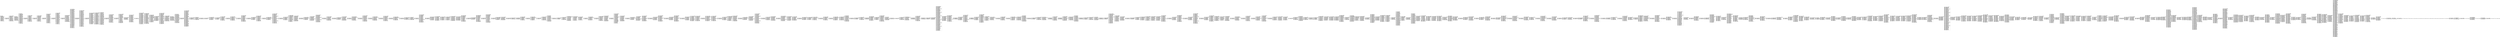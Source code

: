 digraph "graph.cfg.gv" {
	subgraph global {
		node [fontname=Courier fontsize=30.0 rank=same shape=box]
		block_0 [label="0: %00 = #0x1\l2: %01 = #0x40\l4: MSTORE(%01, %00)\l5: [NO_SSA] DUP1\l6: [NO_SSA] DUP13\l7: [NO_SSA] DUP9\l8: [NO_SSA] PUSH1\la: [NO_SSA] AND\lb: [NO_SSA] DUP2\lc: [NO_SSA] MLOAD\ld: [NO_SSA] DUP2\le: [NO_SSA] LT\lf: [NO_SSA] PUSH2\l12: [NO_SSA] JUMPI\l"]
		block_13 [label="13: [NO_SSA] PUSH2\l16: [NO_SSA] PUSH2\l19: [NO_SSA] JUMP\l"]
		block_1a [label="1a: [NO_SSA] JUMPDEST\l1b: [NO_SSA] PUSH1\l1d: [NO_SSA] MUL\l1e: [NO_SSA] PUSH1\l20: [NO_SSA] ADD\l21: [NO_SSA] ADD\l22: [NO_SSA] MLOAD\l23: [NO_SSA] PUSH1\l25: [NO_SSA] ADD\l26: [NO_SSA] MLOAD\l27: [NO_SSA] PUSH1\l29: [NO_SSA] PUSH1\l2b: [NO_SSA] PUSH1\l2d: [NO_SSA] INVALID\l"]
		block_2e [label="2e: [NO_SSA] SUB\l2f: [NO_SSA] AND\l30: [NO_SSA] DUP2\l31: [NO_SSA] MSTORE\l32: [NO_SSA] PUSH1\l34: [NO_SSA] ADD\l35: [NO_SSA] PUSH19\l49: [NO_SSA] PUSH1\l4b: [NO_SSA] PUSH1\l4d: [NO_SSA] PUSH1\l4f: [NO_SSA] INVALID\l"]
		block_50 [label="50: [NO_SSA] SUB\l51: [NO_SSA] AND\l52: [NO_SSA] DUP2\l53: [NO_SSA] MSTORE\l54: [NO_SSA] PUSH1\l56: [NO_SSA] ADD\l57: [NO_SSA] DUP7\l58: [NO_SSA] DUP2\l59: [NO_SSA] MSTORE\l5a: [NO_SSA] PUSH1\l5c: [NO_SSA] ADD\l5d: [NO_SSA] DUP6\l5e: [NO_SSA] DUP2\l5f: [NO_SSA] MSTORE\l60: [NO_SSA] PUSH1\l62: [NO_SSA] ADD\l63: [NO_SSA] DUP13\l64: [NO_SSA] DUP9\l65: [NO_SSA] PUSH1\l67: [NO_SSA] AND\l68: [NO_SSA] DUP2\l69: [NO_SSA] MLOAD\l6a: [NO_SSA] DUP2\l6b: [NO_SSA] LT\l6c: [NO_SSA] PUSH2\l6f: [NO_SSA] JUMPI\l"]
		block_70 [label="70: [NO_SSA] PUSH2\l73: [NO_SSA] PUSH2\l76: [NO_SSA] JUMP\l"]
		block_77 [label="77: [NO_SSA] JUMPDEST\l78: [NO_SSA] PUSH1\l7a: [NO_SSA] MUL\l7b: [NO_SSA] PUSH1\l7d: [NO_SSA] ADD\l7e: [NO_SSA] ADD\l7f: [NO_SSA] MLOAD\l80: [NO_SSA] PUSH1\l82: [NO_SSA] ADD\l83: [NO_SSA] MLOAD\l84: [NO_SSA] PUSH1\l86: [NO_SSA] DUP2\l87: [NO_SSA] GT\l88: [NO_SSA] ISZERO\l89: [NO_SSA] PUSH2\l8c: [NO_SSA] JUMPI\l"]
		block_8d [label="8d: [NO_SSA] PUSH2\l90: [NO_SSA] PUSH2\l93: [NO_SSA] JUMP\l"]
		block_94 [label="94: [NO_SSA] JUMPDEST\l95: [NO_SSA] DUP2\l96: [NO_SSA] MSTORE\l97: [NO_SSA] PUSH1\l99: [NO_SSA] ADD\l9a: [NO_SSA] DUP13\l9b: [NO_SSA] DUP9\l9c: [NO_SSA] PUSH1\l9e: [NO_SSA] AND\l9f: [NO_SSA] DUP2\la0: [NO_SSA] MLOAD\la1: [NO_SSA] DUP2\la2: [NO_SSA] LT\la3: [NO_SSA] PUSH2\la6: [NO_SSA] JUMPI\l"]
		block_a7 [label="a7: [NO_SSA] PUSH2\laa: [NO_SSA] PUSH2\lad: [NO_SSA] JUMP\l"]
		block_ae [label="ae: [NO_SSA] JUMPDEST\laf: [NO_SSA] PUSH1\lb1: [NO_SSA] MUL\lb2: [NO_SSA] PUSH1\lb4: [NO_SSA] ADD\lb5: [NO_SSA] ADD\lb6: [NO_SSA] MLOAD\lb7: [NO_SSA] PUSH1\lb9: [NO_SSA] ADD\lba: [NO_SSA] MLOAD\lbb: [NO_SSA] DUP2\lbc: [NO_SSA] MSTORE\lbd: [NO_SSA] PUSH1\lbf: [NO_SSA] ADD\lc0: [NO_SSA] DUP13\lc1: [NO_SSA] DUP9\lc2: [NO_SSA] PUSH1\lc4: [NO_SSA] AND\lc5: [NO_SSA] DUP2\lc6: [NO_SSA] MLOAD\lc7: [NO_SSA] DUP2\lc8: [NO_SSA] LT\lc9: [NO_SSA] PUSH2\lcc: [NO_SSA] JUMPI\l"]
		block_cd [label="cd: [NO_SSA] PUSH2\ld0: [NO_SSA] PUSH2\ld3: [NO_SSA] JUMP\l"]
		block_d4 [label="d4: [NO_SSA] JUMPDEST\ld5: [NO_SSA] PUSH1\ld7: [NO_SSA] MUL\ld8: [NO_SSA] PUSH1\lda: [NO_SSA] ADD\ldb: [NO_SSA] ADD\ldc: [NO_SSA] MLOAD\ldd: [NO_SSA] PUSH1\ldf: [NO_SSA] ADD\le0: [NO_SSA] MLOAD\le1: [NO_SSA] DUP2\le2: [NO_SSA] MSTORE\le3: [NO_SSA] PUSH1\le5: [NO_SSA] ADD\le6: [NO_SSA] DUP4\le7: [NO_SSA] DUP2\le8: [NO_SSA] MSTORE\le9: [NO_SSA] PUSH1\leb: [NO_SSA] ADD\lec: [NO_SSA] DUP13\led: [NO_SSA] DUP9\lee: [NO_SSA] PUSH1\lf0: [NO_SSA] AND\lf1: [NO_SSA] DUP2\lf2: [NO_SSA] MLOAD\lf3: [NO_SSA] DUP2\lf4: [NO_SSA] LT\lf5: [NO_SSA] PUSH2\lf8: [NO_SSA] JUMPI\l"]
		block_f9 [label="f9: [NO_SSA] PUSH2\lfc: [NO_SSA] PUSH2\lff: [NO_SSA] JUMP\l"]
		block_100 [label="100: [NO_SSA] JUMPDEST\l101: [NO_SSA] PUSH1\l103: [NO_SSA] MUL\l104: [NO_SSA] PUSH1\l106: [NO_SSA] ADD\l107: [NO_SSA] ADD\l108: [NO_SSA] MLOAD\l109: [NO_SSA] PUSH1\l10b: [NO_SSA] ADD\l10c: [NO_SSA] MLOAD\l10d: [NO_SSA] DUP2\l10e: [NO_SSA] MSTORE\l10f: [NO_SSA] PUSH1\l111: [NO_SSA] ADD\l112: [NO_SSA] PUSH29\l130: [NO_SSA] PUSH1\l132: [NO_SSA] INVALID\l"]
		block_133 [label="133: [NO_SSA] DUP2\l134: [NO_SSA] MSTORE\l135: [NO_SSA] PUSH1\l137: [NO_SSA] ADD\l138: [NO_SSA] DUP6\l139: [NO_SSA] MLOAD\l13a: [NO_SSA] DUP2\l13b: [NO_SSA] MSTORE\l13c: [NO_SSA] POP\l13d: [NO_SSA] SWAP1\l13e: [NO_SSA] POP\l13f: [NO_SSA] PUSH1\l141: [NO_SSA] PUSH1\l143: [NO_SSA] MLOAD\l144: [NO_SSA] DUP1\l145: [NO_SSA] PUSH1\l147: [NO_SSA] ADD\l148: [NO_SSA] PUSH1\l14a: [NO_SSA] MSTORE\l14b: [NO_SSA] DUP1\l14c: [NO_SSA] DUP4\l14d: [NO_SSA] DUP2\l14e: [NO_SSA] MSTORE\l14f: [NO_SSA] PUSH1\l151: [NO_SSA] ADD\l152: [NO_SSA] PUSH1\l154: [NO_SSA] PUSH15\l164: [NO_SSA] AND\l165: [NO_SSA] DUP2\l166: [NO_SSA] MSTORE\l167: [NO_SSA] PUSH1\l169: [NO_SSA] ADD\l16a: [NO_SSA] PUSH1\l16c: [NO_SSA] PUSH15\l17c: [NO_SSA] AND\l17d: [NO_SSA] DUP2\l17e: [NO_SSA] MSTORE\l17f: [NO_SSA] PUSH1\l181: [NO_SSA] ADD\l182: [NO_SSA] DUP14\l183: [NO_SSA] DUP10\l184: [NO_SSA] PUSH1\l186: [NO_SSA] AND\l187: [NO_SSA] DUP2\l188: [NO_SSA] MLOAD\l189: [NO_SSA] DUP2\l18a: [NO_SSA] LT\l18b: [NO_SSA] PUSH2\l18e: [NO_SSA] JUMPI\l"]
		block_18f [label="18f: [NO_SSA] PUSH2\l192: [NO_SSA] PUSH2\l195: [NO_SSA] JUMP\l"]
		block_196 [label="196: [NO_SSA] JUMPDEST\l197: [NO_SSA] PUSH1\l199: [NO_SSA] MUL\l19a: [NO_SSA] PUSH1\l19c: [NO_SSA] ADD\l19d: [NO_SSA] ADD\l19e: [NO_SSA] MLOAD\l19f: [NO_SSA] PUSH2\l1a2: [NO_SSA] ADD\l1a3: [NO_SSA] MLOAD\l1a4: [NO_SSA] DUP2\l1a5: [NO_SSA] MSTORE\l1a6: [NO_SSA] PUSH1\l1a8: [NO_SSA] ADD\l1a9: [NO_SSA] PUSH1\l1ab: [NO_SSA] MLOAD\l1ac: [NO_SSA] DUP1\l1ad: [NO_SSA] PUSH1\l1af: [NO_SSA] ADD\l1b0: [NO_SSA] PUSH1\l1b2: [NO_SSA] MSTORE\l1b3: [NO_SSA] DUP1\l1b4: [NO_SSA] PUSH1\l1b6: [NO_SSA] DUP2\l1b7: [NO_SSA] MSTORE\l1b8: [NO_SSA] POP\l1b9: [NO_SSA] DUP2\l1ba: [NO_SSA] MSTORE\l1bb: [NO_SSA] POP\l1bc: [NO_SSA] SWAP1\l1bd: [NO_SSA] POP\l1be: [NO_SSA] DUP1\l1bf: [NO_SSA] DUP10\l1c0: [NO_SSA] DUP9\l1c1: [NO_SSA] PUSH1\l1c3: [NO_SSA] AND\l1c4: [NO_SSA] DUP2\l1c5: [NO_SSA] MLOAD\l1c6: [NO_SSA] DUP2\l1c7: [NO_SSA] LT\l1c8: [NO_SSA] PUSH2\l1cb: [NO_SSA] JUMPI\l"]
		block_1cc [label="1cc: [NO_SSA] PUSH2\l1cf: [NO_SSA] PUSH2\l1d2: [NO_SSA] JUMP\l"]
		block_1d3 [label="1d3: [NO_SSA] JUMPDEST\l1d4: [NO_SSA] PUSH1\l1d6: [NO_SSA] SWAP1\l1d7: [NO_SSA] DUP2\l1d8: [NO_SSA] MUL\l1d9: [NO_SSA] SWAP2\l1da: [NO_SSA] SWAP1\l1db: [NO_SSA] SWAP2\l1dc: [NO_SSA] ADD\l1dd: [NO_SSA] ADD\l1de: [NO_SSA] MSTORE\l1df: [NO_SSA] PUSH1\l1e1: [NO_SSA] DUP1\l1e2: [NO_SSA] MLOAD\l1e3: [NO_SSA] PUSH1\l1e5: [NO_SSA] DUP1\l1e6: [NO_SSA] DUP3\l1e7: [NO_SSA] MSTORE\l1e8: [NO_SSA] DUP2\l1e9: [NO_SSA] DUP4\l1ea: [NO_SSA] ADD\l1eb: [NO_SSA] SWAP1\l1ec: [NO_SSA] SWAP3\l1ed: [NO_SSA] MSTORE\l1ee: [NO_SSA] PUSH1\l1f0: [NO_SSA] SWAP2\l1f1: [NO_SSA] DUP2\l1f2: [NO_SSA] PUSH1\l1f4: [NO_SSA] ADD\l"]
		block_1f5 [label="1f5: [NO_SSA] JUMPDEST\l1f6: [NO_SSA] PUSH1\l1f8: [NO_SSA] DUP1\l1f9: [NO_SSA] MLOAD\l1fa: [NO_SSA] DUP1\l1fb: [NO_SSA] DUP3\l1fc: [NO_SSA] ADD\l1fd: [NO_SSA] SWAP1\l1fe: [NO_SSA] SWAP2\l1ff: [NO_SSA] MSTORE\l200: [NO_SSA] PUSH1\l202: [NO_SSA] DUP1\l203: [NO_SSA] DUP3\l204: [NO_SSA] MSTORE\l205: [NO_SSA] PUSH1\l207: [NO_SSA] DUP3\l208: [NO_SSA] ADD\l209: [NO_SSA] MSTORE\l20a: [NO_SSA] DUP2\l20b: [NO_SSA] MSTORE\l20c: [NO_SSA] PUSH1\l20e: [NO_SSA] ADD\l20f: [NO_SSA] SWAP1\l210: [NO_SSA] PUSH1\l212: [NO_SSA] SWAP1\l213: [NO_SSA] SUB\l214: [NO_SSA] SWAP1\l215: [NO_SSA] DUP2\l216: [NO_SSA] PUSH2\l219: [NO_SSA] JUMPI\l"]
		block_21a [label="21a: [NO_SSA] SWAP1\l21b: [NO_SSA] POP\l21c: [NO_SSA] POP\l21d: [NO_SSA] SWAP1\l21e: [NO_SSA] POP\l21f: [NO_SSA] PUSH1\l221: [NO_SSA] MLOAD\l222: [NO_SSA] DUP1\l223: [NO_SSA] PUSH1\l225: [NO_SSA] ADD\l226: [NO_SSA] PUSH1\l228: [NO_SSA] MSTORE\l229: [NO_SSA] DUP1\l22a: [NO_SSA] DUP10\l22b: [NO_SSA] PUSH1\l22d: [NO_SSA] AND\l22e: [NO_SSA] DUP2\l22f: [NO_SSA] MSTORE\l230: [NO_SSA] PUSH1\l232: [NO_SSA] ADD\l233: [NO_SSA] PUSH1\l235: [NO_SSA] DUP2\l236: [NO_SSA] MSTORE\l237: [NO_SSA] POP\l238: [NO_SSA] DUP2\l239: [NO_SSA] PUSH1\l23b: [NO_SSA] DUP2\l23c: [NO_SSA] MLOAD\l23d: [NO_SSA] DUP2\l23e: [NO_SSA] LT\l23f: [NO_SSA] PUSH2\l242: [NO_SSA] JUMPI\l"]
		block_243 [label="243: [NO_SSA] PUSH2\l246: [NO_SSA] PUSH2\l249: [NO_SSA] JUMP\l"]
		block_24a [label="24a: [NO_SSA] JUMPDEST\l24b: [NO_SSA] PUSH1\l24d: [NO_SSA] MUL\l24e: [NO_SSA] PUSH1\l250: [NO_SSA] ADD\l251: [NO_SSA] ADD\l252: [NO_SSA] DUP2\l253: [NO_SSA] SWAP1\l254: [NO_SSA] MSTORE\l255: [NO_SSA] POP\l256: [NO_SSA] DUP1\l257: [NO_SSA] DUP10\l258: [NO_SSA] DUP10\l259: [NO_SSA] PUSH1\l25b: [NO_SSA] AND\l25c: [NO_SSA] DUP2\l25d: [NO_SSA] MLOAD\l25e: [NO_SSA] DUP2\l25f: [NO_SSA] LT\l260: [NO_SSA] PUSH2\l263: [NO_SSA] JUMPI\l"]
		block_264 [label="264: [NO_SSA] PUSH2\l267: [NO_SSA] PUSH2\l26a: [NO_SSA] JUMP\l"]
		block_26b [label="26b: [NO_SSA] JUMPDEST\l26c: [NO_SSA] PUSH1\l26e: [NO_SSA] MUL\l26f: [NO_SSA] PUSH1\l271: [NO_SSA] ADD\l272: [NO_SSA] ADD\l273: [NO_SSA] DUP2\l274: [NO_SSA] SWAP1\l275: [NO_SSA] MSTORE\l276: [NO_SSA] POP\l277: [NO_SSA] POP\l278: [NO_SSA] POP\l279: [NO_SSA] POP\l27a: [NO_SSA] POP\l27b: [NO_SSA] POP\l27c: [NO_SSA] POP\l27d: [NO_SSA] POP\l27e: [NO_SSA] DUP1\l27f: [NO_SSA] DUP1\l280: [NO_SSA] PUSH2\l283: [NO_SSA] SWAP1\l284: [NO_SSA] PUSH2\l287: [NO_SSA] JUMP\l"]
		block_288 [label="288: [NO_SSA] JUMPDEST\l289: [NO_SSA] SWAP2\l28a: [NO_SSA] POP\l28b: [NO_SSA] POP\l28c: [NO_SSA] PUSH2\l28f: [NO_SSA] JUMP\l"]
		block_290 [label="290: [NO_SSA] JUMPDEST\l291: [NO_SSA] POP\l292: [NO_SSA] PUSH1\l294: [NO_SSA] DUP5\l295: [NO_SSA] ADD\l296: [NO_SSA] MLOAD\l297: [NO_SSA] PUSH2\l29a: [NO_SSA] DUP6\l29b: [NO_SSA] ADD\l29c: [NO_SSA] MLOAD\l29d: [NO_SSA] PUSH1\l29f: [NO_SSA] SWAP2\l2a0: [NO_SSA] SWAP1\l2a1: [NO_SSA] PUSH1\l2a3: [NO_SSA] AND\l2a4: [NO_SSA] PUSH1\l2a6: [NO_SSA] SUB\l2a7: [NO_SSA] PUSH2\l2aa: [NO_SSA] JUMPI\l"]
		block_2ab [label="2ab: [NO_SSA] POP\l2ac: [NO_SSA] PUSH32\l"]
		block_2cd [label="2cd: [NO_SSA] JUMPDEST\l2ce: [NO_SSA] PUSH2\l2d1: [NO_SSA] DUP7\l2d2: [NO_SSA] ADD\l2d3: [NO_SSA] MLOAD\l2d4: [NO_SSA] PUSH1\l2d6: [NO_SSA] MLOAD\l2d7: [NO_SSA] PUSH1\l2d9: [NO_SSA] SWAP2\l2da: [NO_SSA] PUSH4\l2df: [NO_SSA] SWAP2\l2e0: [NO_SSA] PUSH2\l2e3: [NO_SSA] SWAP2\l2e4: [NO_SSA] DUP9\l2e5: [NO_SSA] SWAP2\l2e6: [NO_SSA] DUP8\l2e7: [NO_SSA] SWAP2\l2e8: [NO_SSA] DUP10\l2e9: [NO_SSA] SWAP2\l2ea: [NO_SSA] DUP8\l2eb: [NO_SSA] SWAP1\l2ec: [NO_SSA] DUP10\l2ed: [NO_SSA] SWAP1\l2ee: [NO_SSA] PUSH1\l2f0: [NO_SSA] SWAP1\l2f1: [NO_SSA] PUSH1\l2f3: [NO_SSA] ADD\l2f4: [NO_SSA] PUSH2\l2f7: [NO_SSA] JUMP\l"]
		block_2f8 [label="2f8: [NO_SSA] JUMPDEST\l2f9: [NO_SSA] PUSH1\l2fb: [NO_SSA] DUP1\l2fc: [NO_SSA] MLOAD\l2fd: [NO_SSA] PUSH1\l2ff: [NO_SSA] NOT\l300: [NO_SSA] DUP2\l301: [NO_SSA] DUP5\l302: [NO_SSA] SUB\l303: [NO_SSA] ADD\l304: [NO_SSA] DUP2\l305: [NO_SSA] MSTORE\l306: [NO_SSA] SWAP2\l307: [NO_SSA] SWAP1\l308: [NO_SSA] MSTORE\l309: [NO_SSA] PUSH1\l30b: [NO_SSA] DUP2\l30c: [NO_SSA] ADD\l30d: [NO_SSA] DUP1\l30e: [NO_SSA] MLOAD\l30f: [NO_SSA] PUSH28\l32c: [NO_SSA] AND\l32d: [NO_SSA] PUSH1\l32f: [NO_SSA] SWAP4\l330: [NO_SSA] SWAP1\l331: [NO_SSA] SWAP4\l332: [NO_SSA] INVALID\l"]
		block_333 [label="333: [NO_SSA] SWAP3\l334: [NO_SSA] SWAP1\l335: [NO_SSA] SWAP3\l336: [NO_SSA] OR\l337: [NO_SSA] SWAP1\l338: [NO_SSA] SWAP2\l339: [NO_SSA] MSTORE\l33a: [NO_SSA] SWAP6\l33b: [NO_SSA] POP\l33c: [NO_SSA] POP\l33d: [NO_SSA] POP\l33e: [NO_SSA] POP\l33f: [NO_SSA] POP\l340: [NO_SSA] POP\l341: [NO_SSA] SWAP3\l342: [NO_SSA] SWAP2\l343: [NO_SSA] POP\l344: [NO_SSA] POP\l345: [NO_SSA] JUMP\l"]
		block_346 [label="346: [NO_SSA] JUMPDEST\l347: [NO_SSA] PUSH1\l349: [NO_SSA] MLOAD\l34a: [NO_SSA] DUP1\l34b: [NO_SSA] PUSH1\l34d: [NO_SSA] ADD\l34e: [NO_SSA] PUSH1\l350: [NO_SSA] MSTORE\l351: [NO_SSA] DUP1\l352: [NO_SSA] PUSH2\l355: [NO_SSA] PUSH2\l358: [NO_SSA] JUMP\l"]
		block_359 [label="359: [NO_SSA] JUMPDEST\l35a: [NO_SSA] DUP2\l35b: [NO_SSA] MSTORE\l35c: [NO_SSA] PUSH1\l35e: [NO_SSA] PUSH1\l360: [NO_SSA] DUP3\l361: [NO_SSA] ADD\l362: [NO_SSA] DUP2\l363: [NO_SSA] SWAP1\l364: [NO_SSA] MSTORE\l365: [NO_SSA] PUSH1\l367: [NO_SSA] DUP3\l368: [NO_SSA] ADD\l369: [NO_SSA] MSTORE\l36a: [NO_SSA] PUSH1\l36c: [NO_SSA] DUP1\l36d: [NO_SSA] DUP3\l36e: [NO_SSA] ADD\l36f: [NO_SSA] DUP2\l370: [NO_SSA] SWAP1\l371: [NO_SSA] MSTORE\l372: [NO_SSA] PUSH1\l374: [NO_SSA] SWAP1\l375: [NO_SSA] SWAP2\l376: [NO_SSA] ADD\l377: [NO_SSA] MSTORE\l378: [NO_SSA] SWAP1\l379: [NO_SSA] JUMP\l"]
		block_37a [label="37a: [NO_SSA] JUMPDEST\l37b: [NO_SSA] PUSH1\l37d: [NO_SSA] MLOAD\l37e: [NO_SSA] DUP1\l37f: [NO_SSA] PUSH2\l382: [NO_SSA] ADD\l383: [NO_SSA] PUSH1\l385: [NO_SSA] MSTORE\l386: [NO_SSA] DUP1\l387: [NO_SSA] PUSH1\l389: [NO_SSA] PUSH1\l38b: [NO_SSA] PUSH1\l38d: [NO_SSA] PUSH1\l38f: [NO_SSA] INVALID\l"]
		block_390 [label="390: [NO_SSA] SUB\l391: [NO_SSA] AND\l392: [NO_SSA] DUP2\l393: [NO_SSA] MSTORE\l394: [NO_SSA] PUSH1\l396: [NO_SSA] ADD\l397: [NO_SSA] PUSH1\l399: [NO_SSA] PUSH1\l39b: [NO_SSA] PUSH1\l39d: [NO_SSA] PUSH1\l39f: [NO_SSA] INVALID\l"]
		block_3a0 [label="3a0: [NO_SSA] SUB\l3a1: [NO_SSA] AND\l3a2: [NO_SSA] DUP2\l3a3: [NO_SSA] MSTORE\l3a4: [NO_SSA] PUSH1\l3a6: [NO_SSA] ADD\l3a7: [NO_SSA] PUSH1\l3a9: [NO_SSA] DUP2\l3aa: [NO_SSA] MSTORE\l3ab: [NO_SSA] PUSH1\l3ad: [NO_SSA] ADD\l3ae: [NO_SSA] PUSH1\l3b0: [NO_SSA] DUP2\l3b1: [NO_SSA] MSTORE\l3b2: [NO_SSA] PUSH1\l3b4: [NO_SSA] ADD\l3b5: [NO_SSA] PUSH1\l3b7: [NO_SSA] PUSH1\l3b9: [NO_SSA] DUP2\l3ba: [NO_SSA] GT\l3bb: [NO_SSA] ISZERO\l3bc: [NO_SSA] PUSH2\l3bf: [NO_SSA] JUMPI\l"]
		block_3c0 [label="3c0: [NO_SSA] PUSH2\l3c3: [NO_SSA] PUSH2\l3c6: [NO_SSA] JUMP\l"]
		block_3c7 [label="3c7: [NO_SSA] JUMPDEST\l3c8: [NO_SSA] DUP2\l3c9: [NO_SSA] MSTORE\l3ca: [NO_SSA] PUSH1\l3cc: [NO_SSA] PUSH1\l3ce: [NO_SSA] DUP3\l3cf: [NO_SSA] ADD\l3d0: [NO_SSA] DUP2\l3d1: [NO_SSA] SWAP1\l3d2: [NO_SSA] MSTORE\l3d3: [NO_SSA] PUSH1\l3d5: [NO_SSA] DUP3\l3d6: [NO_SSA] ADD\l3d7: [NO_SSA] DUP2\l3d8: [NO_SSA] SWAP1\l3d9: [NO_SSA] MSTORE\l3da: [NO_SSA] PUSH1\l3dc: [NO_SSA] DUP3\l3dd: [NO_SSA] ADD\l3de: [NO_SSA] DUP2\l3df: [NO_SSA] SWAP1\l3e0: [NO_SSA] MSTORE\l3e1: [NO_SSA] PUSH1\l3e3: [NO_SSA] DUP3\l3e4: [NO_SSA] ADD\l3e5: [NO_SSA] DUP2\l3e6: [NO_SSA] SWAP1\l3e7: [NO_SSA] MSTORE\l3e8: [NO_SSA] PUSH1\l3ea: [NO_SSA] DUP3\l3eb: [NO_SSA] ADD\l3ec: [NO_SSA] DUP2\l3ed: [NO_SSA] SWAP1\l3ee: [NO_SSA] MSTORE\l3ef: [NO_SSA] PUSH1\l3f1: [NO_SSA] SWAP1\l3f2: [NO_SSA] SWAP2\l3f3: [NO_SSA] ADD\l3f4: [NO_SSA] MSTORE\l3f5: [NO_SSA] SWAP1\l3f6: [NO_SSA] JUMP\l"]
		block_3f7 [label="3f7: [NO_SSA] JUMPDEST\l3f8: [NO_SSA] PUSH1\l3fa: [NO_SSA] PUSH1\l3fc: [NO_SSA] PUSH1\l3fe: [NO_SSA] INVALID\l"]
		block_3ff [label="3ff: [NO_SSA] SUB\l400: [NO_SSA] DUP2\l401: [NO_SSA] AND\l402: [NO_SSA] DUP2\l403: [NO_SSA] EQ\l404: [NO_SSA] PUSH2\l407: [NO_SSA] JUMPI\l"]
		block_408 [label="408: [NO_SSA] PUSH1\l40a: [NO_SSA] DUP1\l40b: [NO_SSA] REVERT\l"]
		block_40c [label="40c: [NO_SSA] JUMPDEST\l40d: [NO_SSA] POP\l40e: [NO_SSA] JUMP\l"]
		block_40f [label="40f: [NO_SSA] JUMPDEST\l410: [NO_SSA] DUP1\l411: [NO_SSA] CALLDATALOAD\l412: [NO_SSA] PUSH2\l415: [NO_SSA] DUP2\l416: [NO_SSA] PUSH2\l419: [NO_SSA] JUMP\l"]
		block_41a [label="41a: [NO_SSA] JUMPDEST\l41b: [NO_SSA] SWAP2\l41c: [NO_SSA] SWAP1\l41d: [NO_SSA] POP\l41e: [NO_SSA] JUMP\l"]
		block_41f [label="41f: [NO_SSA] JUMPDEST\l420: [NO_SSA] PUSH1\l422: [NO_SSA] DUP1\l423: [NO_SSA] DUP4\l424: [NO_SSA] PUSH1\l426: [NO_SSA] DUP5\l427: [NO_SSA] ADD\l428: [NO_SSA] SLT\l429: [NO_SSA] PUSH2\l42c: [NO_SSA] JUMPI\l"]
		block_42d [label="42d: [NO_SSA] PUSH1\l42f: [NO_SSA] DUP1\l430: [NO_SSA] REVERT\l"]
		block_431 [label="431: [NO_SSA] JUMPDEST\l432: [NO_SSA] POP\l433: [NO_SSA] DUP2\l434: [NO_SSA] CALLDATALOAD\l435: [NO_SSA] PUSH8\l43e: [NO_SSA] DUP2\l43f: [NO_SSA] GT\l440: [NO_SSA] ISZERO\l441: [NO_SSA] PUSH2\l444: [NO_SSA] JUMPI\l"]
		block_445 [label="445: [NO_SSA] PUSH1\l447: [NO_SSA] DUP1\l448: [NO_SSA] REVERT\l"]
		block_449 [label="449: [NO_SSA] JUMPDEST\l44a: [NO_SSA] PUSH1\l44c: [NO_SSA] DUP4\l44d: [NO_SSA] ADD\l44e: [NO_SSA] SWAP2\l44f: [NO_SSA] POP\l450: [NO_SSA] DUP4\l451: [NO_SSA] PUSH1\l453: [NO_SSA] DUP3\l454: [NO_SSA] DUP6\l455: [NO_SSA] ADD\l456: [NO_SSA] ADD\l457: [NO_SSA] GT\l458: [NO_SSA] ISZERO\l459: [NO_SSA] PUSH2\l45c: [NO_SSA] JUMPI\l"]
		block_45d [label="45d: [NO_SSA] PUSH1\l45f: [NO_SSA] DUP1\l460: [NO_SSA] REVERT\l"]
		block_461 [label="461: [NO_SSA] JUMPDEST\l462: [NO_SSA] SWAP3\l463: [NO_SSA] POP\l464: [NO_SSA] SWAP3\l465: [NO_SSA] SWAP1\l466: [NO_SSA] POP\l467: [NO_SSA] JUMP\l"]
		block_468 [label="468: [NO_SSA] JUMPDEST\l469: [NO_SSA] PUSH1\l46b: [NO_SSA] DUP1\l46c: [NO_SSA] PUSH1\l46e: [NO_SSA] DUP1\l46f: [NO_SSA] PUSH1\l471: [NO_SSA] PUSH1\l473: [NO_SSA] DUP7\l474: [NO_SSA] DUP9\l475: [NO_SSA] SUB\l476: [NO_SSA] SLT\l477: [NO_SSA] ISZERO\l478: [NO_SSA] PUSH2\l47b: [NO_SSA] JUMPI\l"]
		block_47c [label="47c: [NO_SSA] PUSH1\l47e: [NO_SSA] DUP1\l47f: [NO_SSA] REVERT\l"]
		block_480 [label="480: [NO_SSA] JUMPDEST\l481: [NO_SSA] DUP6\l482: [NO_SSA] CALLDATALOAD\l483: [NO_SSA] PUSH2\l486: [NO_SSA] DUP2\l487: [NO_SSA] PUSH2\l48a: [NO_SSA] JUMP\l"]
		block_48b [label="48b: [NO_SSA] JUMPDEST\l48c: [NO_SSA] SWAP5\l48d: [NO_SSA] POP\l48e: [NO_SSA] PUSH1\l490: [NO_SSA] DUP7\l491: [NO_SSA] ADD\l492: [NO_SSA] CALLDATALOAD\l493: [NO_SSA] SWAP4\l494: [NO_SSA] POP\l495: [NO_SSA] PUSH1\l497: [NO_SSA] DUP7\l498: [NO_SSA] ADD\l499: [NO_SSA] CALLDATALOAD\l49a: [NO_SSA] SWAP3\l49b: [NO_SSA] POP\l49c: [NO_SSA] PUSH1\l49e: [NO_SSA] DUP7\l49f: [NO_SSA] ADD\l4a0: [NO_SSA] CALLDATALOAD\l4a1: [NO_SSA] PUSH8\l4aa: [NO_SSA] DUP2\l4ab: [NO_SSA] GT\l4ac: [NO_SSA] ISZERO\l4ad: [NO_SSA] PUSH2\l4b0: [NO_SSA] JUMPI\l"]
		block_4b1 [label="4b1: [NO_SSA] PUSH1\l4b3: [NO_SSA] DUP1\l4b4: [NO_SSA] REVERT\l"]
		block_4b5 [label="4b5: [NO_SSA] JUMPDEST\l4b6: [NO_SSA] PUSH2\l4b9: [NO_SSA] DUP9\l4ba: [NO_SSA] DUP3\l4bb: [NO_SSA] DUP10\l4bc: [NO_SSA] ADD\l4bd: [NO_SSA] PUSH2\l4c0: [NO_SSA] JUMP\l"]
		block_4c1 [label="4c1: [NO_SSA] JUMPDEST\l4c2: [NO_SSA] SWAP7\l4c3: [NO_SSA] SWAP10\l4c4: [NO_SSA] SWAP6\l4c5: [NO_SSA] SWAP9\l4c6: [NO_SSA] POP\l4c7: [NO_SSA] SWAP4\l4c8: [NO_SSA] SWAP7\l4c9: [NO_SSA] POP\l4ca: [NO_SSA] SWAP3\l4cb: [NO_SSA] SWAP5\l4cc: [NO_SSA] SWAP4\l4cd: [NO_SSA] SWAP3\l4ce: [NO_SSA] POP\l4cf: [NO_SSA] POP\l4d0: [NO_SSA] POP\l4d1: [NO_SSA] JUMP\l"]
		block_4d2 [label="4d2: [NO_SSA] JUMPDEST\l4d3: [NO_SSA] PUSH1\l4d5: [NO_SSA] DUP1\l4d6: [NO_SSA] PUSH1\l4d8: [NO_SSA] DUP1\l4d9: [NO_SSA] PUSH1\l4db: [NO_SSA] PUSH1\l4dd: [NO_SSA] DUP7\l4de: [NO_SSA] DUP9\l4df: [NO_SSA] SUB\l4e0: [NO_SSA] SLT\l4e1: [NO_SSA] ISZERO\l4e2: [NO_SSA] PUSH2\l4e5: [NO_SSA] JUMPI\l"]
		block_4e6 [label="4e6: [NO_SSA] PUSH1\l4e8: [NO_SSA] DUP1\l4e9: [NO_SSA] REVERT\l"]
		block_4ea [label="4ea: [NO_SSA] JUMPDEST\l4eb: [NO_SSA] DUP6\l4ec: [NO_SSA] CALLDATALOAD\l4ed: [NO_SSA] PUSH2\l4f0: [NO_SSA] DUP2\l4f1: [NO_SSA] PUSH2\l4f4: [NO_SSA] JUMP\l"]
		block_4f5 [label="4f5: [NO_SSA] JUMPDEST\l4f6: [NO_SSA] SWAP5\l4f7: [NO_SSA] POP\l4f8: [NO_SSA] PUSH1\l4fa: [NO_SSA] DUP7\l4fb: [NO_SSA] ADD\l4fc: [NO_SSA] CALLDATALOAD\l4fd: [NO_SSA] PUSH2\l500: [NO_SSA] DUP2\l501: [NO_SSA] PUSH2\l504: [NO_SSA] JUMP\l"]
		block_505 [label="505: [NO_SSA] JUMPDEST\l506: [NO_SSA] SWAP4\l507: [NO_SSA] POP\l508: [NO_SSA] PUSH1\l50a: [NO_SSA] DUP7\l50b: [NO_SSA] ADD\l50c: [NO_SSA] CALLDATALOAD\l50d: [NO_SSA] SWAP3\l50e: [NO_SSA] POP\l50f: [NO_SSA] PUSH1\l511: [NO_SSA] DUP7\l512: [NO_SSA] ADD\l513: [NO_SSA] CALLDATALOAD\l514: [NO_SSA] PUSH8\l51d: [NO_SSA] DUP2\l51e: [NO_SSA] GT\l51f: [NO_SSA] ISZERO\l520: [NO_SSA] PUSH2\l523: [NO_SSA] JUMPI\l"]
		block_524 [label="524: [NO_SSA] PUSH1\l526: [NO_SSA] DUP1\l527: [NO_SSA] REVERT\l"]
		block_528 [label="528: [NO_SSA] JUMPDEST\l529: [NO_SSA] PUSH1\l52b: [NO_SSA] PUSH2\l52e: [NO_SSA] DUP3\l52f: [NO_SSA] DUP5\l530: [NO_SSA] SUB\l531: [NO_SSA] SLT\l532: [NO_SSA] ISZERO\l533: [NO_SSA] PUSH2\l536: [NO_SSA] JUMPI\l"]
		block_537 [label="537: [NO_SSA] PUSH1\l539: [NO_SSA] DUP1\l53a: [NO_SSA] REVERT\l"]
		block_53b [label="53b: [NO_SSA] JUMPDEST\l53c: [NO_SSA] POP\l53d: [NO_SSA] SWAP2\l53e: [NO_SSA] SWAP1\l53f: [NO_SSA] POP\l540: [NO_SSA] JUMP\l"]
		block_541 [label="541: [NO_SSA] JUMPDEST\l542: [NO_SSA] PUSH1\l544: [NO_SSA] PUSH1\l546: [NO_SSA] DUP3\l547: [NO_SSA] DUP5\l548: [NO_SSA] SUB\l549: [NO_SSA] SLT\l54a: [NO_SSA] ISZERO\l54b: [NO_SSA] PUSH2\l54e: [NO_SSA] JUMPI\l"]
		block_54f [label="54f: [NO_SSA] PUSH1\l551: [NO_SSA] DUP1\l552: [NO_SSA] REVERT\l"]
		block_553 [label="553: [NO_SSA] JUMPDEST\l554: [NO_SSA] DUP1\l555: [NO_SSA] CALLDATALOAD\l556: [NO_SSA] PUSH1\l558: [NO_SSA] DUP2\l559: [NO_SSA] AND\l55a: [NO_SSA] DUP2\l55b: [NO_SSA] EQ\l55c: [NO_SSA] PUSH2\l55f: [NO_SSA] JUMPI\l"]
		block_560 [label="560: [NO_SSA] PUSH1\l562: [NO_SSA] DUP1\l563: [NO_SSA] REVERT\l"]
		block_564 [label="564: [NO_SSA] JUMPDEST\l565: [NO_SSA] PUSH1\l567: [NO_SSA] DUP1\l568: [NO_SSA] PUSH1\l56a: [NO_SSA] DUP1\l56b: [NO_SSA] PUSH1\l56d: [NO_SSA] DUP1\l56e: [NO_SSA] PUSH2\l571: [NO_SSA] DUP8\l572: [NO_SSA] DUP10\l573: [NO_SSA] SUB\l574: [NO_SSA] SLT\l575: [NO_SSA] ISZERO\l576: [NO_SSA] PUSH2\l579: [NO_SSA] JUMPI\l"]
		block_57a [label="57a: [NO_SSA] PUSH1\l57c: [NO_SSA] DUP1\l57d: [NO_SSA] REVERT\l"]
		block_57e [label="57e: [NO_SSA] JUMPDEST\l57f: [NO_SSA] DUP7\l580: [NO_SSA] CALLDATALOAD\l581: [NO_SSA] PUSH8\l58a: [NO_SSA] DUP1\l58b: [NO_SSA] DUP3\l58c: [NO_SSA] GT\l58d: [NO_SSA] ISZERO\l58e: [NO_SSA] PUSH2\l591: [NO_SSA] JUMPI\l"]
		block_592 [label="592: [NO_SSA] PUSH1\l594: [NO_SSA] DUP1\l595: [NO_SSA] REVERT\l"]
		block_596 [label="596: [NO_SSA] JUMPDEST\l597: [NO_SSA] DUP2\l598: [NO_SSA] DUP10\l599: [NO_SSA] ADD\l59a: [NO_SSA] SWAP2\l59b: [NO_SSA] POP\l59c: [NO_SSA] DUP10\l59d: [NO_SSA] PUSH1\l59f: [NO_SSA] DUP4\l5a0: [NO_SSA] ADD\l5a1: [NO_SSA] SLT\l5a2: [NO_SSA] PUSH2\l5a5: [NO_SSA] JUMPI\l"]
		block_5a6 [label="5a6: [NO_SSA] PUSH1\l5a8: [NO_SSA] DUP1\l5a9: [NO_SSA] REVERT\l"]
		block_5aa [label="5aa: [NO_SSA] JUMPDEST\l5ab: [NO_SSA] DUP2\l5ac: [NO_SSA] CALLDATALOAD\l5ad: [NO_SSA] DUP2\l5ae: [NO_SSA] DUP2\l5af: [NO_SSA] GT\l5b0: [NO_SSA] ISZERO\l5b1: [NO_SSA] PUSH2\l5b4: [NO_SSA] JUMPI\l"]
		block_5b5 [label="5b5: [NO_SSA] PUSH1\l5b7: [NO_SSA] DUP1\l5b8: [NO_SSA] REVERT\l"]
		block_5b9 [label="5b9: [NO_SSA] JUMPDEST\l5ba: [NO_SSA] DUP11\l5bb: [NO_SSA] PUSH1\l5bd: [NO_SSA] DUP3\l5be: [NO_SSA] PUSH1\l5c0: [NO_SSA] INVALID\l"]
		block_5c1 [label="5c1: [NO_SSA] DUP6\l5c2: [NO_SSA] ADD\l5c3: [NO_SSA] ADD\l5c4: [NO_SSA] GT\l5c5: [NO_SSA] ISZERO\l5c6: [NO_SSA] PUSH2\l5c9: [NO_SSA] JUMPI\l"]
		block_5ca [label="5ca: [NO_SSA] PUSH1\l5cc: [NO_SSA] DUP1\l5cd: [NO_SSA] REVERT\l"]
		block_5ce [label="5ce: [NO_SSA] JUMPDEST\l5cf: [NO_SSA] PUSH1\l5d1: [NO_SSA] SWAP3\l5d2: [NO_SSA] DUP4\l5d3: [NO_SSA] ADD\l5d4: [NO_SSA] SWAP9\l5d5: [NO_SSA] POP\l5d6: [NO_SSA] SWAP7\l5d7: [NO_SSA] POP\l5d8: [NO_SSA] SWAP1\l5d9: [NO_SSA] DUP9\l5da: [NO_SSA] ADD\l5db: [NO_SSA] CALLDATALOAD\l5dc: [NO_SSA] SWAP1\l5dd: [NO_SSA] DUP1\l5de: [NO_SSA] DUP3\l5df: [NO_SSA] GT\l5e0: [NO_SSA] ISZERO\l5e1: [NO_SSA] PUSH2\l5e4: [NO_SSA] JUMPI\l"]
		block_5e5 [label="5e5: [NO_SSA] PUSH1\l5e7: [NO_SSA] DUP1\l5e8: [NO_SSA] REVERT\l"]
		block_5e9 [label="5e9: [NO_SSA] JUMPDEST\l5ea: [NO_SSA] POP\l5eb: [NO_SSA] PUSH2\l5ee: [NO_SSA] DUP10\l5ef: [NO_SSA] DUP3\l5f0: [NO_SSA] DUP11\l5f1: [NO_SSA] ADD\l5f2: [NO_SSA] PUSH2\l5f5: [NO_SSA] JUMP\l"]
		block_5f6 [label="5f6: [NO_SSA] JUMPDEST\l5f7: [NO_SSA] SWAP5\l5f8: [NO_SSA] POP\l5f9: [NO_SSA] POP\l5fa: [NO_SSA] PUSH2\l5fd: [NO_SSA] DUP9\l5fe: [NO_SSA] PUSH1\l600: [NO_SSA] DUP10\l601: [NO_SSA] ADD\l602: [NO_SSA] PUSH2\l605: [NO_SSA] JUMP\l"]
		block_606 [label="606: [NO_SSA] JUMPDEST\l607: [NO_SSA] SWAP3\l608: [NO_SSA] POP\l609: [NO_SSA] PUSH2\l60c: [NO_SSA] PUSH1\l60e: [NO_SSA] DUP9\l60f: [NO_SSA] ADD\l610: [NO_SSA] PUSH2\l613: [NO_SSA] JUMP\l"]
		block_614 [label="614: [NO_SSA] JUMPDEST\l615: [NO_SSA] SWAP2\l616: [NO_SSA] POP\l617: [NO_SSA] PUSH2\l61a: [NO_SSA] PUSH1\l61c: [NO_SSA] DUP9\l61d: [NO_SSA] ADD\l61e: [NO_SSA] PUSH2\l621: [NO_SSA] JUMP\l"]
		block_622 [label="622: [NO_SSA] JUMPDEST\l623: [NO_SSA] SWAP1\l624: [NO_SSA] POP\l625: [NO_SSA] SWAP3\l626: [NO_SSA] SWAP6\l627: [NO_SSA] POP\l628: [NO_SSA] SWAP3\l629: [NO_SSA] SWAP6\l62a: [NO_SSA] POP\l62b: [NO_SSA] SWAP3\l62c: [NO_SSA] SWAP6\l62d: [NO_SSA] JUMP\l"]
		block_62e [label="62e: [NO_SSA] JUMPDEST\l62f: [NO_SSA] PUSH32\l650: [NO_SSA] PUSH1\l652: [NO_SSA] MSTORE\l653: [NO_SSA] PUSH1\l655: [NO_SSA] PUSH1\l657: [NO_SSA] MSTORE\l658: [NO_SSA] PUSH1\l65a: [NO_SSA] PUSH1\l65c: [NO_SSA] REVERT\l"]
		block_65d [label="65d: [NO_SSA] JUMPDEST\l65e: [NO_SSA] PUSH1\l660: [NO_SSA] MLOAD\l661: [NO_SSA] PUSH2\l664: [NO_SSA] DUP2\l665: [NO_SSA] ADD\l666: [NO_SSA] PUSH8\l66f: [NO_SSA] DUP2\l670: [NO_SSA] GT\l671: [NO_SSA] DUP3\l672: [NO_SSA] DUP3\l673: [NO_SSA] LT\l674: [NO_SSA] OR\l675: [NO_SSA] ISZERO\l676: [NO_SSA] PUSH2\l679: [NO_SSA] JUMPI\l"]
		block_67a [label="67a: [NO_SSA] PUSH2\l67d: [NO_SSA] PUSH2\l680: [NO_SSA] JUMP\l"]
		block_681 [label="681: [NO_SSA] JUMPDEST\l682: [NO_SSA] PUSH1\l684: [NO_SSA] MSTORE\l685: [NO_SSA] SWAP1\l686: [NO_SSA] JUMP\l"]
		block_687 [label="687: [NO_SSA] JUMPDEST\l688: [NO_SSA] PUSH1\l68a: [NO_SSA] DUP1\l68b: [NO_SSA] MLOAD\l68c: [NO_SSA] SWAP1\l68d: [NO_SSA] DUP2\l68e: [NO_SSA] ADD\l68f: [NO_SSA] PUSH8\l698: [NO_SSA] DUP2\l699: [NO_SSA] GT\l69a: [NO_SSA] DUP3\l69b: [NO_SSA] DUP3\l69c: [NO_SSA] LT\l69d: [NO_SSA] OR\l69e: [NO_SSA] ISZERO\l69f: [NO_SSA] PUSH2\l6a2: [NO_SSA] JUMPI\l"]
		block_6a3 [label="6a3: [NO_SSA] PUSH2\l6a6: [NO_SSA] PUSH2\l6a9: [NO_SSA] JUMP\l"]
		block_6aa [label="6aa: [NO_SSA] JUMPDEST\l6ab: [NO_SSA] PUSH1\l6ad: [NO_SSA] MLOAD\l6ae: [NO_SSA] PUSH1\l6b0: [NO_SSA] DUP3\l6b1: [NO_SSA] ADD\l6b2: [NO_SSA] PUSH1\l6b4: [NO_SSA] NOT\l6b5: [NO_SSA] AND\l6b6: [NO_SSA] DUP2\l6b7: [NO_SSA] ADD\l6b8: [NO_SSA] PUSH8\l6c1: [NO_SSA] DUP2\l6c2: [NO_SSA] GT\l6c3: [NO_SSA] DUP3\l6c4: [NO_SSA] DUP3\l6c5: [NO_SSA] LT\l6c6: [NO_SSA] OR\l6c7: [NO_SSA] ISZERO\l6c8: [NO_SSA] PUSH2\l6cb: [NO_SSA] JUMPI\l"]
		block_6cc [label="6cc: [NO_SSA] PUSH2\l6cf: [NO_SSA] PUSH2\l6d2: [NO_SSA] JUMP\l"]
		block_6d3 [label="6d3: [NO_SSA] JUMPDEST\l6d4: [NO_SSA] PUSH1\l6d6: [NO_SSA] MSTORE\l6d7: [NO_SSA] SWAP2\l6d8: [NO_SSA] SWAP1\l6d9: [NO_SSA] POP\l6da: [NO_SSA] JUMP\l"]
		block_6db [label="6db: [NO_SSA] JUMPDEST\l6dc: [NO_SSA] PUSH1\l6de: [NO_SSA] PUSH8\l6e7: [NO_SSA] DUP3\l6e8: [NO_SSA] GT\l6e9: [NO_SSA] ISZERO\l6ea: [NO_SSA] PUSH2\l6ed: [NO_SSA] JUMPI\l"]
		block_6ee [label="6ee: [NO_SSA] PUSH2\l6f1: [NO_SSA] PUSH2\l6f4: [NO_SSA] JUMP\l"]
		block_6f5 [label="6f5: [NO_SSA] JUMPDEST\l6f6: [NO_SSA] POP\l6f7: [NO_SSA] PUSH1\l6f9: [NO_SSA] INVALID\l"]
		block_6fa [label="6fa: [NO_SSA] PUSH1\l6fc: [NO_SSA] ADD\l6fd: [NO_SSA] SWAP1\l6fe: [NO_SSA] JUMP\l"]
		block_6ff [label="6ff: [NO_SSA] JUMPDEST\l700: [NO_SSA] PUSH1\l702: [NO_SSA] DUP3\l703: [NO_SSA] PUSH1\l705: [NO_SSA] DUP4\l706: [NO_SSA] ADD\l707: [NO_SSA] SLT\l708: [NO_SSA] PUSH2\l70b: [NO_SSA] JUMPI\l"]
		block_70c [label="70c: [NO_SSA] PUSH1\l70e: [NO_SSA] DUP1\l70f: [NO_SSA] REVERT\l"]
		block_710 [label="710: [NO_SSA] JUMPDEST\l711: [NO_SSA] DUP2\l712: [NO_SSA] CALLDATALOAD\l713: [NO_SSA] PUSH1\l715: [NO_SSA] PUSH2\l718: [NO_SSA] PUSH2\l71b: [NO_SSA] DUP4\l71c: [NO_SSA] PUSH2\l71f: [NO_SSA] JUMP\l"]
		block_720 [label="720: [NO_SSA] JUMPDEST\l721: [NO_SSA] PUSH2\l724: [NO_SSA] JUMP\l"]
		block_725 [label="725: [NO_SSA] JUMPDEST\l726: [NO_SSA] DUP3\l727: [NO_SSA] DUP2\l728: [NO_SSA] MSTORE\l729: [NO_SSA] PUSH1\l72b: [NO_SSA] SWAP3\l72c: [NO_SSA] SWAP1\l72d: [NO_SSA] SWAP3\l72e: [NO_SSA] INVALID\l"]
		block_72f [label="72f: [NO_SSA] DUP5\l730: [NO_SSA] ADD\l731: [NO_SSA] DUP2\l732: [NO_SSA] ADD\l733: [NO_SSA] SWAP2\l734: [NO_SSA] DUP2\l735: [NO_SSA] DUP2\l736: [NO_SSA] ADD\l737: [NO_SSA] SWAP1\l738: [NO_SSA] DUP7\l739: [NO_SSA] DUP5\l73a: [NO_SSA] GT\l73b: [NO_SSA] ISZERO\l73c: [NO_SSA] PUSH2\l73f: [NO_SSA] JUMPI\l"]
		block_740 [label="740: [NO_SSA] PUSH1\l742: [NO_SSA] DUP1\l743: [NO_SSA] REVERT\l"]
		block_744 [label="744: [NO_SSA] JUMPDEST\l745: [NO_SSA] DUP3\l746: [NO_SSA] DUP7\l747: [NO_SSA] ADD\l"]
		block_748 [label="748: [NO_SSA] JUMPDEST\l749: [NO_SSA] DUP5\l74a: [NO_SSA] DUP2\l74b: [NO_SSA] LT\l74c: [NO_SSA] ISZERO\l74d: [NO_SSA] PUSH2\l750: [NO_SSA] JUMPI\l"]
		block_751 [label="751: [NO_SSA] DUP1\l752: [NO_SSA] CALLDATALOAD\l753: [NO_SSA] DUP4\l754: [NO_SSA] MSTORE\l755: [NO_SSA] SWAP2\l756: [NO_SSA] DUP4\l757: [NO_SSA] ADD\l758: [NO_SSA] SWAP2\l759: [NO_SSA] DUP4\l75a: [NO_SSA] ADD\l75b: [NO_SSA] PUSH2\l75e: [NO_SSA] JUMP\l"]
		block_75f [label="75f: [NO_SSA] JUMPDEST\l760: [NO_SSA] POP\l761: [NO_SSA] SWAP7\l762: [NO_SSA] SWAP6\l763: [NO_SSA] POP\l764: [NO_SSA] POP\l765: [NO_SSA] POP\l766: [NO_SSA] POP\l767: [NO_SSA] POP\l768: [NO_SSA] POP\l769: [NO_SSA] JUMP\l"]
		block_76a [label="76a: [NO_SSA] JUMPDEST\l76b: [NO_SSA] PUSH1\l76d: [NO_SSA] DUP3\l76e: [NO_SSA] PUSH1\l770: [NO_SSA] DUP4\l771: [NO_SSA] ADD\l772: [NO_SSA] SLT\l773: [NO_SSA] PUSH2\l776: [NO_SSA] JUMPI\l"]
		block_777 [label="777: [NO_SSA] PUSH1\l779: [NO_SSA] DUP1\l77a: [NO_SSA] REVERT\l"]
		block_77b [label="77b: [NO_SSA] JUMPDEST\l77c: [NO_SSA] DUP2\l77d: [NO_SSA] CALLDATALOAD\l77e: [NO_SSA] PUSH8\l787: [NO_SSA] DUP2\l788: [NO_SSA] GT\l789: [NO_SSA] ISZERO\l78a: [NO_SSA] PUSH2\l78d: [NO_SSA] JUMPI\l"]
		block_78e [label="78e: [NO_SSA] PUSH2\l791: [NO_SSA] PUSH2\l794: [NO_SSA] JUMP\l"]
		block_795 [label="795: [NO_SSA] JUMPDEST\l796: [NO_SSA] PUSH2\l799: [NO_SSA] PUSH1\l79b: [NO_SSA] PUSH1\l79d: [NO_SSA] NOT\l79e: [NO_SSA] PUSH1\l7a0: [NO_SSA] DUP5\l7a1: [NO_SSA] ADD\l7a2: [NO_SSA] AND\l7a3: [NO_SSA] ADD\l7a4: [NO_SSA] PUSH2\l7a7: [NO_SSA] JUMP\l"]
		block_7a8 [label="7a8: [NO_SSA] JUMPDEST\l7a9: [NO_SSA] DUP2\l7aa: [NO_SSA] DUP2\l7ab: [NO_SSA] MSTORE\l7ac: [NO_SSA] DUP5\l7ad: [NO_SSA] PUSH1\l7af: [NO_SSA] DUP4\l7b0: [NO_SSA] DUP7\l7b1: [NO_SSA] ADD\l7b2: [NO_SSA] ADD\l7b3: [NO_SSA] GT\l7b4: [NO_SSA] ISZERO\l7b5: [NO_SSA] PUSH2\l7b8: [NO_SSA] JUMPI\l"]
		block_7b9 [label="7b9: [NO_SSA] PUSH1\l7bb: [NO_SSA] DUP1\l7bc: [NO_SSA] REVERT\l"]
		block_7bd [label="7bd: [NO_SSA] JUMPDEST\l7be: [NO_SSA] DUP2\l7bf: [NO_SSA] PUSH1\l7c1: [NO_SSA] DUP6\l7c2: [NO_SSA] ADD\l7c3: [NO_SSA] PUSH1\l7c5: [NO_SSA] DUP4\l7c6: [NO_SSA] ADD\l7c7: [NO_SSA] CALLDATACOPY\l7c8: [NO_SSA] PUSH1\l7ca: [NO_SSA] SWAP2\l7cb: [NO_SSA] DUP2\l7cc: [NO_SSA] ADD\l7cd: [NO_SSA] PUSH1\l7cf: [NO_SSA] ADD\l7d0: [NO_SSA] SWAP2\l7d1: [NO_SSA] SWAP1\l7d2: [NO_SSA] SWAP2\l7d3: [NO_SSA] MSTORE\l7d4: [NO_SSA] SWAP4\l7d5: [NO_SSA] SWAP3\l7d6: [NO_SSA] POP\l7d7: [NO_SSA] POP\l7d8: [NO_SSA] POP\l7d9: [NO_SSA] JUMP\l"]
		block_7da [label="7da: [NO_SSA] JUMPDEST\l7db: [NO_SSA] PUSH1\l7dd: [NO_SSA] DUP1\l7de: [NO_SSA] PUSH1\l7e0: [NO_SSA] DUP1\l7e1: [NO_SSA] PUSH1\l7e3: [NO_SSA] PUSH1\l7e5: [NO_SSA] DUP7\l7e6: [NO_SSA] DUP9\l7e7: [NO_SSA] SUB\l7e8: [NO_SSA] SLT\l7e9: [NO_SSA] ISZERO\l7ea: [NO_SSA] PUSH2\l7ed: [NO_SSA] JUMPI\l"]
		block_7ee [label="7ee: [NO_SSA] PUSH1\l7f0: [NO_SSA] DUP1\l7f1: [NO_SSA] REVERT\l"]
		block_7f2 [label="7f2: [NO_SSA] JUMPDEST\l7f3: [NO_SSA] DUP6\l7f4: [NO_SSA] CALLDATALOAD\l7f5: [NO_SSA] PUSH2\l7f8: [NO_SSA] DUP2\l7f9: [NO_SSA] PUSH2\l7fc: [NO_SSA] JUMP\l"]
		block_7fd [label="7fd: [NO_SSA] JUMPDEST\l7fe: [NO_SSA] SWAP5\l7ff: [NO_SSA] POP\l800: [NO_SSA] PUSH1\l802: [NO_SSA] DUP7\l803: [NO_SSA] ADD\l804: [NO_SSA] CALLDATALOAD\l805: [NO_SSA] PUSH2\l808: [NO_SSA] DUP2\l809: [NO_SSA] PUSH2\l80c: [NO_SSA] JUMP\l"]
		block_80d [label="80d: [NO_SSA] JUMPDEST\l80e: [NO_SSA] SWAP4\l80f: [NO_SSA] POP\l810: [NO_SSA] PUSH1\l812: [NO_SSA] DUP7\l813: [NO_SSA] ADD\l814: [NO_SSA] CALLDATALOAD\l815: [NO_SSA] PUSH8\l81e: [NO_SSA] DUP1\l81f: [NO_SSA] DUP3\l820: [NO_SSA] GT\l821: [NO_SSA] ISZERO\l822: [NO_SSA] PUSH2\l825: [NO_SSA] JUMPI\l"]
		block_826 [label="826: [NO_SSA] PUSH1\l828: [NO_SSA] DUP1\l829: [NO_SSA] REVERT\l"]
		block_82a [label="82a: [NO_SSA] JUMPDEST\l82b: [NO_SSA] PUSH2\l82e: [NO_SSA] DUP10\l82f: [NO_SSA] DUP4\l830: [NO_SSA] DUP11\l831: [NO_SSA] ADD\l832: [NO_SSA] PUSH2\l835: [NO_SSA] JUMP\l"]
		block_836 [label="836: [NO_SSA] JUMPDEST\l837: [NO_SSA] SWAP5\l838: [NO_SSA] POP\l839: [NO_SSA] PUSH1\l83b: [NO_SSA] DUP9\l83c: [NO_SSA] ADD\l83d: [NO_SSA] CALLDATALOAD\l83e: [NO_SSA] SWAP2\l83f: [NO_SSA] POP\l840: [NO_SSA] DUP1\l841: [NO_SSA] DUP3\l842: [NO_SSA] GT\l843: [NO_SSA] ISZERO\l844: [NO_SSA] PUSH2\l847: [NO_SSA] JUMPI\l"]
		block_848 [label="848: [NO_SSA] PUSH1\l84a: [NO_SSA] DUP1\l84b: [NO_SSA] REVERT\l"]
		block_84c [label="84c: [NO_SSA] JUMPDEST\l84d: [NO_SSA] PUSH2\l850: [NO_SSA] DUP10\l851: [NO_SSA] DUP4\l852: [NO_SSA] DUP11\l853: [NO_SSA] ADD\l854: [NO_SSA] PUSH2\l857: [NO_SSA] JUMP\l"]
		block_858 [label="858: [NO_SSA] JUMPDEST\l859: [NO_SSA] SWAP4\l85a: [NO_SSA] POP\l85b: [NO_SSA] PUSH1\l85d: [NO_SSA] DUP9\l85e: [NO_SSA] ADD\l85f: [NO_SSA] CALLDATALOAD\l860: [NO_SSA] SWAP2\l861: [NO_SSA] POP\l862: [NO_SSA] DUP1\l863: [NO_SSA] DUP3\l864: [NO_SSA] GT\l865: [NO_SSA] ISZERO\l866: [NO_SSA] PUSH2\l869: [NO_SSA] JUMPI\l"]
		block_86a [label="86a: [NO_SSA] PUSH1\l86c: [NO_SSA] DUP1\l86d: [NO_SSA] REVERT\l"]
		block_86e [label="86e: [NO_SSA] JUMPDEST\l86f: [NO_SSA] POP\l870: [NO_SSA] PUSH2\l873: [NO_SSA] DUP9\l874: [NO_SSA] DUP3\l875: [NO_SSA] DUP10\l876: [NO_SSA] ADD\l877: [NO_SSA] PUSH2\l87a: [NO_SSA] JUMP\l"]
		block_87b [label="87b: [NO_SSA] JUMPDEST\l87c: [NO_SSA] SWAP2\l87d: [NO_SSA] POP\l87e: [NO_SSA] POP\l87f: [NO_SSA] SWAP3\l880: [NO_SSA] SWAP6\l881: [NO_SSA] POP\l882: [NO_SSA] SWAP3\l883: [NO_SSA] SWAP6\l884: [NO_SSA] SWAP1\l885: [NO_SSA] SWAP4\l886: [NO_SSA] POP\l887: [NO_SSA] JUMP\l"]
		block_888 [label="888: [NO_SSA] JUMPDEST\l889: [NO_SSA] PUSH1\l88b: [NO_SSA] DUP1\l88c: [NO_SSA] PUSH1\l88e: [NO_SSA] DUP1\l88f: [NO_SSA] PUSH1\l891: [NO_SSA] DUP6\l892: [NO_SSA] DUP8\l893: [NO_SSA] SUB\l894: [NO_SSA] SLT\l895: [NO_SSA] ISZERO\l896: [NO_SSA] PUSH2\l899: [NO_SSA] JUMPI\l"]
		block_89a [label="89a: [NO_SSA] PUSH1\l89c: [NO_SSA] DUP1\l89d: [NO_SSA] REVERT\l"]
		block_89e [label="89e: [NO_SSA] JUMPDEST\l89f: [NO_SSA] DUP5\l8a0: [NO_SSA] CALLDATALOAD\l8a1: [NO_SSA] SWAP4\l8a2: [NO_SSA] POP\l8a3: [NO_SSA] PUSH1\l8a5: [NO_SSA] DUP6\l8a6: [NO_SSA] ADD\l8a7: [NO_SSA] CALLDATALOAD\l8a8: [NO_SSA] PUSH2\l8ab: [NO_SSA] DUP2\l8ac: [NO_SSA] PUSH2\l8af: [NO_SSA] JUMP\l"]
		block_8b0 [label="8b0: [NO_SSA] JUMPDEST\l8b1: [NO_SSA] SWAP3\l8b2: [NO_SSA] POP\l8b3: [NO_SSA] PUSH1\l8b5: [NO_SSA] DUP6\l8b6: [NO_SSA] ADD\l8b7: [NO_SSA] CALLDATALOAD\l8b8: [NO_SSA] PUSH8\l8c1: [NO_SSA] DUP2\l8c2: [NO_SSA] GT\l8c3: [NO_SSA] ISZERO\l8c4: [NO_SSA] PUSH2\l8c7: [NO_SSA] JUMPI\l"]
		block_8c8 [label="8c8: [NO_SSA] PUSH1\l8ca: [NO_SSA] DUP1\l8cb: [NO_SSA] REVERT\l"]
		block_8cc [label="8cc: [NO_SSA] JUMPDEST\l8cd: [NO_SSA] PUSH2\l8d0: [NO_SSA] DUP8\l8d1: [NO_SSA] DUP3\l8d2: [NO_SSA] DUP9\l8d3: [NO_SSA] ADD\l8d4: [NO_SSA] PUSH2\l8d7: [NO_SSA] JUMP\l"]
		block_8d8 [label="8d8: [NO_SSA] JUMPDEST\l8d9: [NO_SSA] SWAP6\l8da: [NO_SSA] SWAP9\l8db: [NO_SSA] SWAP5\l8dc: [NO_SSA] SWAP8\l8dd: [NO_SSA] POP\l8de: [NO_SSA] SWAP6\l8df: [NO_SSA] POP\l8e0: [NO_SSA] POP\l8e1: [NO_SSA] POP\l8e2: [NO_SSA] POP\l8e3: [NO_SSA] JUMP\l"]
		block_8e4 [label="8e4: [NO_SSA] JUMPDEST\l8e5: [NO_SSA] PUSH1\l8e7: [NO_SSA] DUP1\l8e8: [NO_SSA] PUSH1\l8ea: [NO_SSA] DUP1\l8eb: [NO_SSA] PUSH1\l8ed: [NO_SSA] PUSH1\l8ef: [NO_SSA] DUP7\l8f0: [NO_SSA] DUP9\l8f1: [NO_SSA] SUB\l8f2: [NO_SSA] SLT\l8f3: [NO_SSA] ISZERO\l8f4: [NO_SSA] PUSH2\l8f7: [NO_SSA] JUMPI\l"]
		block_8f8 [label="8f8: [NO_SSA] PUSH1\l8fa: [NO_SSA] DUP1\l8fb: [NO_SSA] REVERT\l"]
		block_8fc [label="8fc: [NO_SSA] JUMPDEST\l8fd: [NO_SSA] DUP6\l8fe: [NO_SSA] CALLDATALOAD\l8ff: [NO_SSA] PUSH2\l902: [NO_SSA] DUP2\l903: [NO_SSA] PUSH2\l906: [NO_SSA] JUMP\l"]
		block_907 [label="907: [NO_SSA] JUMPDEST\l908: [NO_SSA] SWAP5\l909: [NO_SSA] POP\l90a: [NO_SSA] PUSH1\l90c: [NO_SSA] DUP7\l90d: [NO_SSA] ADD\l90e: [NO_SSA] CALLDATALOAD\l90f: [NO_SSA] PUSH2\l912: [NO_SSA] DUP2\l913: [NO_SSA] PUSH2\l916: [NO_SSA] JUMP\l"]
		block_917 [label="917: [NO_SSA] JUMPDEST\l918: [NO_SSA] SWAP4\l919: [NO_SSA] POP\l91a: [NO_SSA] PUSH1\l91c: [NO_SSA] DUP7\l91d: [NO_SSA] ADD\l91e: [NO_SSA] CALLDATALOAD\l91f: [NO_SSA] SWAP3\l920: [NO_SSA] POP\l921: [NO_SSA] PUSH1\l923: [NO_SSA] DUP7\l924: [NO_SSA] ADD\l925: [NO_SSA] CALLDATALOAD\l926: [NO_SSA] SWAP2\l927: [NO_SSA] POP\l928: [NO_SSA] PUSH1\l92a: [NO_SSA] DUP7\l92b: [NO_SSA] ADD\l92c: [NO_SSA] CALLDATALOAD\l92d: [NO_SSA] PUSH8\l936: [NO_SSA] DUP2\l937: [NO_SSA] GT\l938: [NO_SSA] ISZERO\l939: [NO_SSA] PUSH2\l93c: [NO_SSA] JUMPI\l"]
		block_93d [label="93d: [NO_SSA] PUSH1\l93f: [NO_SSA] DUP1\l940: [NO_SSA] REVERT\l"]
		block_941 [label="941: [NO_SSA] JUMPDEST\l942: [NO_SSA] PUSH2\l945: [NO_SSA] DUP9\l946: [NO_SSA] DUP3\l947: [NO_SSA] DUP10\l948: [NO_SSA] ADD\l949: [NO_SSA] PUSH2\l94c: [NO_SSA] JUMP\l"]
		block_94d [label="94d: [NO_SSA] JUMPDEST\l94e: [NO_SSA] PUSH1\l950: [NO_SSA] DUP1\l951: [NO_SSA] PUSH1\l953: [NO_SSA] DUP4\l954: [NO_SSA] DUP6\l955: [NO_SSA] SUB\l956: [NO_SSA] SLT\l957: [NO_SSA] ISZERO\l958: [NO_SSA] PUSH2\l95b: [NO_SSA] JUMPI\l"]
		block_95c [label="95c: [NO_SSA] PUSH1\l95e: [NO_SSA] DUP1\l95f: [NO_SSA] REVERT\l"]
		block_960 [label="960: [NO_SSA] JUMPDEST\l961: [NO_SSA] DUP3\l962: [NO_SSA] CALLDATALOAD\l963: [NO_SSA] SWAP2\l964: [NO_SSA] POP\l965: [NO_SSA] PUSH1\l967: [NO_SSA] DUP4\l968: [NO_SSA] ADD\l969: [NO_SSA] CALLDATALOAD\l96a: [NO_SSA] PUSH2\l96d: [NO_SSA] DUP2\l96e: [NO_SSA] PUSH2\l971: [NO_SSA] JUMP\l"]
		block_972 [label="972: [NO_SSA] JUMPDEST\l973: [NO_SSA] DUP1\l974: [NO_SSA] SWAP2\l975: [NO_SSA] POP\l976: [NO_SSA] POP\l977: [NO_SSA] SWAP3\l978: [NO_SSA] POP\l979: [NO_SSA] SWAP3\l97a: [NO_SSA] SWAP1\l97b: [NO_SSA] POP\l97c: [NO_SSA] JUMP\l"]
		block_97d [label="97d: [NO_SSA] JUMPDEST\l97e: [NO_SSA] PUSH1\l980: [NO_SSA] PUSH1\l982: [NO_SSA] DUP3\l983: [NO_SSA] DUP5\l984: [NO_SSA] SUB\l985: [NO_SSA] SLT\l986: [NO_SSA] ISZERO\l987: [NO_SSA] PUSH2\l98a: [NO_SSA] JUMPI\l"]
		block_98b [label="98b: [NO_SSA] PUSH1\l98d: [NO_SSA] DUP1\l98e: [NO_SSA] REVERT\l"]
		block_98f [label="98f: [NO_SSA] JUMPDEST\l990: [NO_SSA] DUP2\l991: [NO_SSA] MLOAD\l992: [NO_SSA] PUSH2\l995: [NO_SSA] DUP2\l996: [NO_SSA] PUSH2\l999: [NO_SSA] JUMP\l"]
		block_99a [label="99a: [NO_SSA] JUMPDEST\l99b: [NO_SSA] SWAP4\l99c: [NO_SSA] SWAP3\l99d: [NO_SSA] POP\l99e: [NO_SSA] POP\l99f: [NO_SSA] POP\l9a0: [NO_SSA] JUMP\l"]
		block_9a1 [label="9a1: [NO_SSA] JUMPDEST\l9a2: [NO_SSA] DUP1\l9a3: [NO_SSA] CALLDATALOAD\l9a4: [NO_SSA] PUSH1\l9a6: [NO_SSA] DUP2\l9a7: [NO_SSA] LT\l9a8: [NO_SSA] PUSH2\l9ab: [NO_SSA] JUMPI\l"]
		block_9ac [label="9ac: [NO_SSA] PUSH1\l9ae: [NO_SSA] DUP1\l9af: [NO_SSA] REVERT\l"]
		block_9b0 [label="9b0: [NO_SSA] JUMPDEST\l9b1: [NO_SSA] PUSH1\l9b3: [NO_SSA] DUP3\l9b4: [NO_SSA] PUSH1\l9b6: [NO_SSA] DUP4\l9b7: [NO_SSA] ADD\l9b8: [NO_SSA] SLT\l9b9: [NO_SSA] PUSH2\l9bc: [NO_SSA] JUMPI\l"]
		block_9bd [label="9bd: [NO_SSA] PUSH1\l9bf: [NO_SSA] DUP1\l9c0: [NO_SSA] REVERT\l"]
		block_9c1 [label="9c1: [NO_SSA] JUMPDEST\l9c2: [NO_SSA] DUP2\l9c3: [NO_SSA] CALLDATALOAD\l9c4: [NO_SSA] PUSH1\l9c6: [NO_SSA] PUSH2\l9c9: [NO_SSA] PUSH2\l9cc: [NO_SSA] DUP4\l9cd: [NO_SSA] PUSH2\l9d0: [NO_SSA] JUMP\l"]
		block_9d1 [label="9d1: [NO_SSA] JUMPDEST\l9d2: [NO_SSA] DUP3\l9d3: [NO_SSA] DUP2\l9d4: [NO_SSA] MSTORE\l9d5: [NO_SSA] PUSH1\l9d7: [NO_SSA] SWAP3\l9d8: [NO_SSA] SWAP1\l9d9: [NO_SSA] SWAP3\l9da: [NO_SSA] INVALID\l"]
		block_9db [label="9db: [NO_SSA] DUP5\l9dc: [NO_SSA] ADD\l9dd: [NO_SSA] DUP2\l9de: [NO_SSA] ADD\l9df: [NO_SSA] SWAP2\l9e0: [NO_SSA] DUP2\l9e1: [NO_SSA] DUP2\l9e2: [NO_SSA] ADD\l9e3: [NO_SSA] SWAP1\l9e4: [NO_SSA] DUP7\l9e5: [NO_SSA] DUP5\l9e6: [NO_SSA] GT\l9e7: [NO_SSA] ISZERO\l9e8: [NO_SSA] PUSH2\l9eb: [NO_SSA] JUMPI\l"]
		block_9ec [label="9ec: [NO_SSA] PUSH1\l9ee: [NO_SSA] DUP1\l9ef: [NO_SSA] REVERT\l"]
		block_9f0 [label="9f0: [NO_SSA] JUMPDEST\l9f1: [NO_SSA] DUP3\l9f2: [NO_SSA] DUP7\l9f3: [NO_SSA] ADD\l"]
		block_9f4 [label="9f4: [NO_SSA] JUMPDEST\l9f5: [NO_SSA] DUP5\l9f6: [NO_SSA] DUP2\l9f7: [NO_SSA] LT\l9f8: [NO_SSA] ISZERO\l9f9: [NO_SSA] PUSH2\l9fc: [NO_SSA] JUMPI\l"]
		block_9fd [label="9fd: [NO_SSA] PUSH2\la00: [NO_SSA] DUP2\la01: [NO_SSA] PUSH2\la04: [NO_SSA] JUMP\l"]
		block_a05 [label="a05: [NO_SSA] JUMPDEST\la06: [NO_SSA] DUP4\la07: [NO_SSA] MSTORE\la08: [NO_SSA] SWAP2\la09: [NO_SSA] DUP4\la0a: [NO_SSA] ADD\la0b: [NO_SSA] SWAP2\la0c: [NO_SSA] DUP4\la0d: [NO_SSA] ADD\la0e: [NO_SSA] PUSH2\la11: [NO_SSA] JUMP\l"]
		block_a12 [label="a12: [NO_SSA] JUMPDEST\la13: [NO_SSA] PUSH1\la15: [NO_SSA] PUSH2\la18: [NO_SSA] PUSH2\la1b: [NO_SSA] DUP5\la1c: [NO_SSA] PUSH2\la1f: [NO_SSA] JUMP\l"]
		block_a20 [label="a20: [NO_SSA] JUMPDEST\la21: [NO_SSA] DUP4\la22: [NO_SSA] DUP2\la23: [NO_SSA] MSTORE\la24: [NO_SSA] SWAP1\la25: [NO_SSA] POP\la26: [NO_SSA] PUSH1\la28: [NO_SSA] DUP1\la29: [NO_SSA] DUP3\la2a: [NO_SSA] ADD\la2b: [NO_SSA] SWAP1\la2c: [NO_SSA] PUSH1\la2e: [NO_SSA] DUP6\la2f: [NO_SSA] SWAP1\la30: [NO_SSA] INVALID\l"]
		block_a31 [label="a31: [NO_SSA] DUP5\la32: [NO_SSA] ADD\la33: [NO_SSA] DUP7\la34: [NO_SSA] DUP2\la35: [NO_SSA] GT\la36: [NO_SSA] ISZERO\la37: [NO_SSA] PUSH2\la3a: [NO_SSA] JUMPI\l"]
		block_a3b [label="a3b: [NO_SSA] PUSH1\la3d: [NO_SSA] DUP1\la3e: [NO_SSA] REVERT\l"]
		block_a3f [label="a3f: [NO_SSA] JUMPDEST\la40: [NO_SSA] DUP5\l"]
		block_a41 [label="a41: [NO_SSA] JUMPDEST\la42: [NO_SSA] DUP2\la43: [NO_SSA] DUP2\la44: [NO_SSA] LT\la45: [NO_SSA] ISZERO\la46: [NO_SSA] PUSH2\la49: [NO_SSA] JUMPI\l"]
		block_a4a [label="a4a: [NO_SSA] DUP1\la4b: [NO_SSA] CALLDATALOAD\la4c: [NO_SSA] PUSH8\la55: [NO_SSA] DUP1\la56: [NO_SSA] DUP3\la57: [NO_SSA] GT\la58: [NO_SSA] ISZERO\la59: [NO_SSA] PUSH2\la5c: [NO_SSA] JUMPI\l"]
		block_a5d [label="a5d: [NO_SSA] PUSH1\la5f: [NO_SSA] DUP1\la60: [NO_SSA] DUP2\la61: [NO_SSA] REVERT\l"]
		block_a62 [label="a62: [NO_SSA] JUMPDEST\la63: [NO_SSA] SWAP1\la64: [NO_SSA] DUP8\la65: [NO_SSA] ADD\la66: [NO_SSA] SWAP1\la67: [NO_SSA] PUSH2\la6a: [NO_SSA] DUP3\la6b: [NO_SSA] DUP12\la6c: [NO_SSA] SUB\la6d: [NO_SSA] SLT\la6e: [NO_SSA] ISZERO\la6f: [NO_SSA] PUSH2\la72: [NO_SSA] JUMPI\l"]
		block_a73 [label="a73: [NO_SSA] PUSH1\la75: [NO_SSA] DUP1\la76: [NO_SSA] DUP2\la77: [NO_SSA] REVERT\l"]
		block_a78 [label="a78: [NO_SSA] JUMPDEST\la79: [NO_SSA] PUSH2\la7c: [NO_SSA] PUSH2\la7f: [NO_SSA] JUMP\l"]
		block_a80 [label="a80: [NO_SSA] JUMPDEST\la81: [NO_SSA] PUSH2\la84: [NO_SSA] DUP4\la85: [NO_SSA] PUSH2\la88: [NO_SSA] JUMP\l"]
		block_a89 [label="a89: [NO_SSA] JUMPDEST\la8a: [NO_SSA] DUP2\la8b: [NO_SSA] MSTORE\la8c: [NO_SSA] DUP3\la8d: [NO_SSA] DUP7\la8e: [NO_SSA] ADD\la8f: [NO_SSA] CALLDATALOAD\la90: [NO_SSA] DUP7\la91: [NO_SSA] DUP3\la92: [NO_SSA] ADD\la93: [NO_SSA] MSTORE\la94: [NO_SSA] PUSH1\la96: [NO_SSA] DUP1\la97: [NO_SSA] DUP5\la98: [NO_SSA] ADD\la99: [NO_SSA] CALLDATALOAD\la9a: [NO_SSA] SWAP1\la9b: [NO_SSA] DUP3\la9c: [NO_SSA] ADD\la9d: [NO_SSA] MSTORE\la9e: [NO_SSA] PUSH1\laa0: [NO_SSA] DUP1\laa1: [NO_SSA] DUP5\laa2: [NO_SSA] ADD\laa3: [NO_SSA] CALLDATALOAD\laa4: [NO_SSA] SWAP1\laa5: [NO_SSA] DUP3\laa6: [NO_SSA] ADD\laa7: [NO_SSA] MSTORE\laa8: [NO_SSA] PUSH1\laaa: [NO_SSA] DUP1\laab: [NO_SSA] DUP5\laac: [NO_SSA] ADD\laad: [NO_SSA] CALLDATALOAD\laae: [NO_SSA] SWAP1\laaf: [NO_SSA] DUP3\lab0: [NO_SSA] ADD\lab1: [NO_SSA] MSTORE\lab2: [NO_SSA] PUSH1\lab4: [NO_SSA] DUP1\lab5: [NO_SSA] DUP5\lab6: [NO_SSA] ADD\lab7: [NO_SSA] CALLDATALOAD\lab8: [NO_SSA] SWAP1\lab9: [NO_SSA] DUP3\laba: [NO_SSA] ADD\labb: [NO_SSA] MSTORE\labc: [NO_SSA] PUSH1\labe: [NO_SSA] DUP1\labf: [NO_SSA] DUP5\lac0: [NO_SSA] ADD\lac1: [NO_SSA] CALLDATALOAD\lac2: [NO_SSA] SWAP1\lac3: [NO_SSA] DUP3\lac4: [NO_SSA] ADD\lac5: [NO_SSA] MSTORE\lac6: [NO_SSA] PUSH1\lac8: [NO_SSA] PUSH2\lacb: [NO_SSA] DUP2\lacc: [NO_SSA] DUP6\lacd: [NO_SSA] ADD\lace: [NO_SSA] PUSH2\lad1: [NO_SSA] JUMP\l"]
		block_ad2 [label="ad2: [NO_SSA] JUMPDEST\lad3: [NO_SSA] SWAP1\lad4: [NO_SSA] DUP3\lad5: [NO_SSA] ADD\lad6: [NO_SSA] MSTORE\lad7: [NO_SSA] PUSH2\lada: [NO_SSA] PUSH2\ladd: [NO_SSA] DUP5\lade: [NO_SSA] DUP3\ladf: [NO_SSA] ADD\lae0: [NO_SSA] PUSH2\lae3: [NO_SSA] JUMP\l"]
		block_ae4 [label="ae4: [NO_SSA] JUMPDEST\lae5: [NO_SSA] SWAP1\lae6: [NO_SSA] DUP3\lae7: [NO_SSA] ADD\lae8: [NO_SSA] MSTORE\lae9: [NO_SSA] PUSH2\laec: [NO_SSA] DUP4\laed: [NO_SSA] DUP2\laee: [NO_SSA] ADD\laef: [NO_SSA] CALLDATALOAD\laf0: [NO_SSA] DUP4\laf1: [NO_SSA] DUP2\laf2: [NO_SSA] GT\laf3: [NO_SSA] ISZERO\laf4: [NO_SSA] PUSH2\laf7: [NO_SSA] JUMPI\l"]
		block_af8 [label="af8: [NO_SSA] PUSH1\lafa: [NO_SSA] DUP1\lafb: [NO_SSA] DUP2\lafc: [NO_SSA] REVERT\l"]
		block_afd [label="afd: [NO_SSA] JUMPDEST\lafe: [NO_SSA] PUSH2\lb01: [NO_SSA] DUP14\lb02: [NO_SSA] DUP3\lb03: [NO_SSA] DUP8\lb04: [NO_SSA] ADD\lb05: [NO_SSA] PUSH2\lb08: [NO_SSA] JUMP\l"]
		block_b09 [label="b09: [NO_SSA] JUMPDEST\lb0a: [NO_SSA] DUP3\lb0b: [NO_SSA] DUP5\lb0c: [NO_SSA] ADD\lb0d: [NO_SSA] MSTORE\lb0e: [NO_SSA] POP\lb0f: [NO_SSA] POP\lb10: [NO_SSA] PUSH2\lb13: [NO_SSA] DUP1\lb14: [NO_SSA] DUP5\lb15: [NO_SSA] ADD\lb16: [NO_SSA] CALLDATALOAD\lb17: [NO_SSA] DUP4\lb18: [NO_SSA] DUP2\lb19: [NO_SSA] GT\lb1a: [NO_SSA] ISZERO\lb1b: [NO_SSA] PUSH2\lb1e: [NO_SSA] JUMPI\l"]
		block_b1f [label="b1f: [NO_SSA] PUSH1\lb21: [NO_SSA] DUP1\lb22: [NO_SSA] DUP2\lb23: [NO_SSA] REVERT\l"]
		block_b24 [label="b24: [NO_SSA] JUMPDEST\lb25: [NO_SSA] PUSH2\lb28: [NO_SSA] DUP14\lb29: [NO_SSA] DUP3\lb2a: [NO_SSA] DUP8\lb2b: [NO_SSA] ADD\lb2c: [NO_SSA] PUSH2\lb2f: [NO_SSA] JUMP\l"]
		block_b30 [label="b30: [NO_SSA] JUMPDEST\lb31: [NO_SSA] SWAP2\lb32: [NO_SSA] DUP4\lb33: [NO_SSA] ADD\lb34: [NO_SSA] SWAP2\lb35: [NO_SSA] SWAP1\lb36: [NO_SSA] SWAP2\lb37: [NO_SSA] MSTORE\lb38: [NO_SSA] POP\lb39: [NO_SSA] DUP7\lb3a: [NO_SSA] MSTORE\lb3b: [NO_SSA] POP\lb3c: [NO_SSA] POP\lb3d: [NO_SSA] SWAP3\lb3e: [NO_SSA] DUP3\lb3f: [NO_SSA] ADD\lb40: [NO_SSA] SWAP3\lb41: [NO_SSA] DUP3\lb42: [NO_SSA] ADD\lb43: [NO_SSA] PUSH2\lb46: [NO_SSA] JUMP\l"]
		block_b47 [label="b47: [NO_SSA] JUMPDEST\lb48: [NO_SSA] POP\lb49: [NO_SSA] POP\lb4a: [NO_SSA] POP\lb4b: [NO_SSA] POP\lb4c: [NO_SSA] SWAP4\lb4d: [NO_SSA] SWAP3\lb4e: [NO_SSA] POP\lb4f: [NO_SSA] POP\lb50: [NO_SSA] POP\lb51: [NO_SSA] JUMP\l"]
		block_b52 [label="b52: [NO_SSA] JUMPDEST\lb53: [NO_SSA] DUP1\lb54: [NO_SSA] CALLDATALOAD\lb55: [NO_SSA] PUSH1\lb57: [NO_SSA] DUP2\lb58: [NO_SSA] LT\lb59: [NO_SSA] PUSH2\lb5c: [NO_SSA] JUMPI\l"]
		block_b5d [label="b5d: [NO_SSA] PUSH1\lb5f: [NO_SSA] DUP1\lb60: [NO_SSA] REVERT\l"]
		block_b61 [label="b61: [NO_SSA] JUMPDEST\lb62: [NO_SSA] PUSH1\lb64: [NO_SSA] DUP3\lb65: [NO_SSA] PUSH1\lb67: [NO_SSA] DUP4\lb68: [NO_SSA] ADD\lb69: [NO_SSA] SLT\lb6a: [NO_SSA] PUSH2\lb6d: [NO_SSA] JUMPI\l"]
		block_b6e [label="b6e: [NO_SSA] PUSH1\lb70: [NO_SSA] DUP1\lb71: [NO_SSA] REVERT\l"]
		block_b72 [label="b72: [NO_SSA] JUMPDEST\lb73: [NO_SSA] DUP2\lb74: [NO_SSA] CALLDATALOAD\lb75: [NO_SSA] PUSH1\lb77: [NO_SSA] PUSH2\lb7a: [NO_SSA] PUSH2\lb7d: [NO_SSA] DUP4\lb7e: [NO_SSA] PUSH2\lb81: [NO_SSA] JUMP\l"]
		block_b82 [label="b82: [NO_SSA] JUMPDEST\lb83: [NO_SSA] DUP3\lb84: [NO_SSA] DUP2\lb85: [NO_SSA] MSTORE\lb86: [NO_SSA] PUSH1\lb88: [NO_SSA] SWAP3\lb89: [NO_SSA] SWAP1\lb8a: [NO_SSA] SWAP3\lb8b: [NO_SSA] INVALID\l"]
		block_b8c [label="b8c: [NO_SSA] DUP5\lb8d: [NO_SSA] ADD\lb8e: [NO_SSA] DUP2\lb8f: [NO_SSA] ADD\lb90: [NO_SSA] SWAP2\lb91: [NO_SSA] DUP2\lb92: [NO_SSA] DUP2\lb93: [NO_SSA] ADD\lb94: [NO_SSA] SWAP1\lb95: [NO_SSA] DUP7\lb96: [NO_SSA] DUP5\lb97: [NO_SSA] GT\lb98: [NO_SSA] ISZERO\lb99: [NO_SSA] PUSH2\lb9c: [NO_SSA] JUMPI\l"]
		block_b9d [label="b9d: [NO_SSA] PUSH1\lb9f: [NO_SSA] DUP1\lba0: [NO_SSA] REVERT\l"]
		block_ba1 [label="ba1: [NO_SSA] JUMPDEST\lba2: [NO_SSA] DUP3\lba3: [NO_SSA] DUP7\lba4: [NO_SSA] ADD\l"]
		block_ba5 [label="ba5: [NO_SSA] JUMPDEST\lba6: [NO_SSA] DUP5\lba7: [NO_SSA] DUP2\lba8: [NO_SSA] LT\lba9: [NO_SSA] ISZERO\lbaa: [NO_SSA] PUSH2\lbad: [NO_SSA] JUMPI\l"]
		block_bae [label="bae: [NO_SSA] DUP1\lbaf: [NO_SSA] CALLDATALOAD\lbb0: [NO_SSA] PUSH8\lbb9: [NO_SSA] DUP2\lbba: [NO_SSA] GT\lbbb: [NO_SSA] ISZERO\lbbc: [NO_SSA] PUSH2\lbbf: [NO_SSA] JUMPI\l"]
		block_bc0 [label="bc0: [NO_SSA] PUSH1\lbc2: [NO_SSA] DUP1\lbc3: [NO_SSA] DUP2\lbc4: [NO_SSA] REVERT\l"]
		block_bc5 [label="bc5: [NO_SSA] JUMPDEST\lbc6: [NO_SSA] DUP8\lbc7: [NO_SSA] ADD\lbc8: [NO_SSA] PUSH1\lbca: [NO_SSA] DUP2\lbcb: [NO_SSA] ADD\lbcc: [NO_SSA] DUP10\lbcd: [NO_SSA] SGT\lbce: [NO_SSA] PUSH2\lbd1: [NO_SSA] JUMPI\l"]
		block_bd2 [label="bd2: [NO_SSA] PUSH1\lbd4: [NO_SSA] DUP1\lbd5: [NO_SSA] DUP2\lbd6: [NO_SSA] REVERT\l"]
		block_bd7 [label="bd7: [NO_SSA] JUMPDEST\lbd8: [NO_SSA] DUP5\lbd9: [NO_SSA] DUP2\lbda: [NO_SSA] ADD\lbdb: [NO_SSA] CALLDATALOAD\lbdc: [NO_SSA] PUSH1\lbde: [NO_SSA] PUSH2\lbe1: [NO_SSA] PUSH2\lbe4: [NO_SSA] DUP4\lbe5: [NO_SSA] PUSH2\lbe8: [NO_SSA] JUMP\l"]
		block_be9 [label="be9: [NO_SSA] JUMPDEST\lbea: [NO_SSA] DUP3\lbeb: [NO_SSA] DUP2\lbec: [NO_SSA] MSTORE\lbed: [NO_SSA] PUSH1\lbef: [NO_SSA] SWAP3\lbf0: [NO_SSA] SWAP1\lbf1: [NO_SSA] SWAP3\lbf2: [NO_SSA] INVALID\l"]
		block_bf3 [label="bf3: [NO_SSA] DUP4\lbf4: [NO_SSA] ADD\lbf5: [NO_SSA] DUP2\lbf6: [NO_SSA] ADD\lbf7: [NO_SSA] SWAP2\lbf8: [NO_SSA] DUP8\lbf9: [NO_SSA] DUP2\lbfa: [NO_SSA] ADD\lbfb: [NO_SSA] SWAP1\lbfc: [NO_SSA] DUP13\lbfd: [NO_SSA] DUP5\lbfe: [NO_SSA] GT\lbff: [NO_SSA] ISZERO\lc00: [NO_SSA] PUSH2\lc03: [NO_SSA] JUMPI\l"]
		block_c04 [label="c04: [NO_SSA] PUSH1\lc06: [NO_SSA] DUP1\lc07: [NO_SSA] DUP2\lc08: [NO_SSA] REVERT\l"]
		block_c09 [label="c09: [NO_SSA] JUMPDEST\lc0a: [NO_SSA] SWAP4\lc0b: [NO_SSA] DUP3\lc0c: [NO_SSA] ADD\lc0d: [NO_SSA] SWAP4\l"]
		block_c0e [label="c0e: [NO_SSA] JUMPDEST\lc0f: [NO_SSA] DUP4\lc10: [NO_SSA] DUP6\lc11: [NO_SSA] LT\lc12: [NO_SSA] ISZERO\lc13: [NO_SSA] PUSH2\lc16: [NO_SSA] JUMPI\l"]
		block_c17 [label="c17: [NO_SSA] DUP3\lc18: [NO_SSA] DUP6\lc19: [NO_SSA] DUP15\lc1a: [NO_SSA] SUB\lc1b: [NO_SSA] SLT\lc1c: [NO_SSA] ISZERO\lc1d: [NO_SSA] PUSH2\lc20: [NO_SSA] JUMPI\l"]
		block_c21 [label="c21: [NO_SSA] PUSH1\lc23: [NO_SSA] DUP1\lc24: [NO_SSA] DUP2\lc25: [NO_SSA] REVERT\l"]
		block_c26 [label="c26: [NO_SSA] JUMPDEST\lc27: [NO_SSA] PUSH2\lc2a: [NO_SSA] PUSH2\lc2d: [NO_SSA] JUMP\l"]
		block_c2e [label="c2e: [NO_SSA] JUMPDEST\lc2f: [NO_SSA] DUP6\lc30: [NO_SSA] CALLDATALOAD\lc31: [NO_SSA] DUP2\lc32: [NO_SSA] MSTORE\lc33: [NO_SSA] DUP10\lc34: [NO_SSA] DUP7\lc35: [NO_SSA] ADD\lc36: [NO_SSA] CALLDATALOAD\lc37: [NO_SSA] DUP11\lc38: [NO_SSA] DUP3\lc39: [NO_SSA] ADD\lc3a: [NO_SSA] MSTORE\lc3b: [NO_SSA] DUP3\lc3c: [NO_SSA] MSTORE\lc3d: [NO_SSA] SWAP4\lc3e: [NO_SSA] DUP3\lc3f: [NO_SSA] ADD\lc40: [NO_SSA] SWAP4\lc41: [NO_SSA] SWAP1\lc42: [NO_SSA] DUP9\lc43: [NO_SSA] ADD\lc44: [NO_SSA] SWAP1\lc45: [NO_SSA] PUSH2\lc48: [NO_SSA] JUMP\l"]
		block_c49 [label="c49: [NO_SSA] JUMPDEST\lc4a: [NO_SSA] DUP8\lc4b: [NO_SSA] MSTORE\lc4c: [NO_SSA] POP\lc4d: [NO_SSA] POP\lc4e: [NO_SSA] POP\lc4f: [NO_SSA] SWAP3\lc50: [NO_SSA] DUP5\lc51: [NO_SSA] ADD\lc52: [NO_SSA] SWAP3\lc53: [NO_SSA] POP\lc54: [NO_SSA] DUP4\lc55: [NO_SSA] ADD\lc56: [NO_SSA] PUSH2\lc59: [NO_SSA] JUMP\l"]
		block_c5a [label="c5a: [NO_SSA] JUMPDEST\lc5b: [NO_SSA] PUSH1\lc5d: [NO_SSA] PUSH2\lc60: [NO_SSA] DUP3\lc61: [NO_SSA] DUP5\lc62: [NO_SSA] SUB\lc63: [NO_SSA] SLT\lc64: [NO_SSA] ISZERO\lc65: [NO_SSA] PUSH2\lc68: [NO_SSA] JUMPI\l"]
		block_c69 [label="c69: [NO_SSA] PUSH1\lc6b: [NO_SSA] DUP1\lc6c: [NO_SSA] REVERT\l"]
		block_c6d [label="c6d: [NO_SSA] JUMPDEST\lc6e: [NO_SSA] PUSH2\lc71: [NO_SSA] PUSH2\lc74: [NO_SSA] JUMP\l"]
		block_c75 [label="c75: [NO_SSA] JUMPDEST\lc76: [NO_SSA] SWAP1\lc77: [NO_SSA] POP\lc78: [NO_SSA] PUSH2\lc7b: [NO_SSA] DUP3\lc7c: [NO_SSA] PUSH2\lc7f: [NO_SSA] JUMP\l"]
		block_c80 [label="c80: [NO_SSA] JUMPDEST\lc81: [NO_SSA] DUP2\lc82: [NO_SSA] MSTORE\lc83: [NO_SSA] PUSH2\lc86: [NO_SSA] PUSH1\lc88: [NO_SSA] DUP4\lc89: [NO_SSA] ADD\lc8a: [NO_SSA] PUSH2\lc8d: [NO_SSA] JUMP\l"]
		block_c8e [label="c8e: [NO_SSA] JUMPDEST\lc8f: [NO_SSA] PUSH1\lc91: [NO_SSA] DUP3\lc92: [NO_SSA] ADD\lc93: [NO_SSA] MSTORE\lc94: [NO_SSA] PUSH2\lc97: [NO_SSA] PUSH1\lc99: [NO_SSA] DUP4\lc9a: [NO_SSA] ADD\lc9b: [NO_SSA] PUSH2\lc9e: [NO_SSA] JUMP\l"]
		block_c9f [label="c9f: [NO_SSA] JUMPDEST\lca0: [NO_SSA] PUSH1\lca2: [NO_SSA] DUP3\lca3: [NO_SSA] ADD\lca4: [NO_SSA] MSTORE\lca5: [NO_SSA] PUSH2\lca8: [NO_SSA] PUSH1\lcaa: [NO_SSA] DUP4\lcab: [NO_SSA] ADD\lcac: [NO_SSA] PUSH2\lcaf: [NO_SSA] JUMP\l"]
		block_cb0 [label="cb0: [NO_SSA] JUMPDEST\lcb1: [NO_SSA] PUSH1\lcb3: [NO_SSA] DUP3\lcb4: [NO_SSA] ADD\lcb5: [NO_SSA] MSTORE\lcb6: [NO_SSA] PUSH2\lcb9: [NO_SSA] PUSH1\lcbb: [NO_SSA] DUP4\lcbc: [NO_SSA] ADD\lcbd: [NO_SSA] PUSH2\lcc0: [NO_SSA] JUMP\l"]
		block_cc1 [label="cc1: [NO_SSA] JUMPDEST\lcc2: [NO_SSA] PUSH1\lcc4: [NO_SSA] DUP3\lcc5: [NO_SSA] ADD\lcc6: [NO_SSA] MSTORE\lcc7: [NO_SSA] PUSH1\lcc9: [NO_SSA] DUP3\lcca: [NO_SSA] ADD\lccb: [NO_SSA] CALLDATALOAD\lccc: [NO_SSA] PUSH8\lcd5: [NO_SSA] DUP1\lcd6: [NO_SSA] DUP3\lcd7: [NO_SSA] GT\lcd8: [NO_SSA] ISZERO\lcd9: [NO_SSA] PUSH2\lcdc: [NO_SSA] JUMPI\l"]
		block_cdd [label="cdd: [NO_SSA] PUSH1\lcdf: [NO_SSA] DUP1\lce0: [NO_SSA] REVERT\l"]
		block_ce1 [label="ce1: [NO_SSA] JUMPDEST\lce2: [NO_SSA] PUSH2\lce5: [NO_SSA] DUP6\lce6: [NO_SSA] DUP4\lce7: [NO_SSA] DUP7\lce8: [NO_SSA] ADD\lce9: [NO_SSA] PUSH2\lcec: [NO_SSA] JUMP\l"]
		block_ced [label="ced: [NO_SSA] JUMPDEST\lcee: [NO_SSA] PUSH1\lcf0: [NO_SSA] DUP5\lcf1: [NO_SSA] ADD\lcf2: [NO_SSA] MSTORE\lcf3: [NO_SSA] PUSH1\lcf5: [NO_SSA] DUP5\lcf6: [NO_SSA] ADD\lcf7: [NO_SSA] CALLDATALOAD\lcf8: [NO_SSA] SWAP2\lcf9: [NO_SSA] POP\lcfa: [NO_SSA] DUP1\lcfb: [NO_SSA] DUP3\lcfc: [NO_SSA] GT\lcfd: [NO_SSA] ISZERO\lcfe: [NO_SSA] PUSH2\ld01: [NO_SSA] JUMPI\l"]
		block_d02 [label="d02: [NO_SSA] PUSH1\ld04: [NO_SSA] DUP1\ld05: [NO_SSA] REVERT\l"]
		block_d06 [label="d06: [NO_SSA] JUMPDEST\ld07: [NO_SSA] PUSH2\ld0a: [NO_SSA] DUP6\ld0b: [NO_SSA] DUP4\ld0c: [NO_SSA] DUP7\ld0d: [NO_SSA] ADD\ld0e: [NO_SSA] PUSH2\ld11: [NO_SSA] JUMP\l"]
		block_d12 [label="d12: [NO_SSA] JUMPDEST\ld13: [NO_SSA] PUSH1\ld15: [NO_SSA] DUP5\ld16: [NO_SSA] ADD\ld17: [NO_SSA] MSTORE\ld18: [NO_SSA] PUSH1\ld1a: [NO_SSA] DUP5\ld1b: [NO_SSA] ADD\ld1c: [NO_SSA] CALLDATALOAD\ld1d: [NO_SSA] PUSH1\ld1f: [NO_SSA] DUP5\ld20: [NO_SSA] ADD\ld21: [NO_SSA] MSTORE\ld22: [NO_SSA] PUSH2\ld25: [NO_SSA] SWAP2\ld26: [NO_SSA] POP\ld27: [NO_SSA] DUP2\ld28: [NO_SSA] DUP5\ld29: [NO_SSA] ADD\ld2a: [NO_SSA] CALLDATALOAD\ld2b: [NO_SSA] DUP2\ld2c: [NO_SSA] DUP2\ld2d: [NO_SSA] GT\ld2e: [NO_SSA] ISZERO\ld2f: [NO_SSA] PUSH2\ld32: [NO_SSA] JUMPI\l"]
		block_d33 [label="d33: [NO_SSA] PUSH1\ld35: [NO_SSA] DUP1\ld36: [NO_SSA] REVERT\l"]
		block_d37 [label="d37: [NO_SSA] JUMPDEST\ld38: [NO_SSA] PUSH2\ld3b: [NO_SSA] DUP7\ld3c: [NO_SSA] DUP3\ld3d: [NO_SSA] DUP8\ld3e: [NO_SSA] ADD\ld3f: [NO_SSA] PUSH2\ld42: [NO_SSA] JUMP\l"]
		block_d43 [label="d43: [NO_SSA] JUMPDEST\ld44: [NO_SSA] DUP4\ld45: [NO_SSA] DUP6\ld46: [NO_SSA] ADD\ld47: [NO_SSA] MSTORE\ld48: [NO_SSA] POP\ld49: [NO_SSA] POP\ld4a: [NO_SSA] POP\ld4b: [NO_SSA] PUSH2\ld4e: [NO_SSA] PUSH2\ld51: [NO_SSA] DUP2\ld52: [NO_SSA] DUP5\ld53: [NO_SSA] ADD\ld54: [NO_SSA] PUSH2\ld57: [NO_SSA] JUMP\l"]
		block_d58 [label="d58: [NO_SSA] JUMPDEST\ld59: [NO_SSA] SWAP1\ld5a: [NO_SSA] DUP3\ld5b: [NO_SSA] ADD\ld5c: [NO_SSA] MSTORE\ld5d: [NO_SSA] PUSH2\ld60: [NO_SSA] PUSH2\ld63: [NO_SSA] DUP4\ld64: [NO_SSA] DUP3\ld65: [NO_SSA] ADD\ld66: [NO_SSA] PUSH2\ld69: [NO_SSA] JUMP\l"]
		block_d6a [label="d6a: [NO_SSA] JUMPDEST\ld6b: [NO_SSA] SWAP1\ld6c: [NO_SSA] DUP3\ld6d: [NO_SSA] ADD\ld6e: [NO_SSA] MSTORE\ld6f: [NO_SSA] SWAP3\ld70: [NO_SSA] SWAP2\ld71: [NO_SSA] POP\ld72: [NO_SSA] POP\ld73: [NO_SSA] JUMP\l"]
		block_d74 [label="d74: [NO_SSA] JUMPDEST\ld75: [NO_SSA] PUSH1\ld77: [NO_SSA] DUP1\ld78: [NO_SSA] PUSH1\ld7a: [NO_SSA] PUSH1\ld7c: [NO_SSA] DUP5\ld7d: [NO_SSA] DUP7\ld7e: [NO_SSA] SUB\ld7f: [NO_SSA] SLT\ld80: [NO_SSA] ISZERO\ld81: [NO_SSA] PUSH2\ld84: [NO_SSA] JUMPI\l"]
		block_d85 [label="d85: [NO_SSA] PUSH1\ld87: [NO_SSA] DUP1\ld88: [NO_SSA] REVERT\l"]
		block_d89 [label="d89: [NO_SSA] JUMPDEST\ld8a: [NO_SSA] DUP4\ld8b: [NO_SSA] CALLDATALOAD\ld8c: [NO_SSA] PUSH8\ld95: [NO_SSA] DUP1\ld96: [NO_SSA] DUP3\ld97: [NO_SSA] GT\ld98: [NO_SSA] ISZERO\ld99: [NO_SSA] PUSH2\ld9c: [NO_SSA] JUMPI\l"]
		block_d9d [label="d9d: [NO_SSA] PUSH1\ld9f: [NO_SSA] DUP1\lda0: [NO_SSA] REVERT\l"]
		block_da1 [label="da1: [NO_SSA] JUMPDEST\lda2: [NO_SSA] DUP2\lda3: [NO_SSA] DUP7\lda4: [NO_SSA] ADD\lda5: [NO_SSA] SWAP2\lda6: [NO_SSA] POP\lda7: [NO_SSA] DUP7\lda8: [NO_SSA] PUSH1\ldaa: [NO_SSA] DUP4\ldab: [NO_SSA] ADD\ldac: [NO_SSA] SLT\ldad: [NO_SSA] PUSH2\ldb0: [NO_SSA] JUMPI\l"]
		block_db1 [label="db1: [NO_SSA] PUSH1\ldb3: [NO_SSA] DUP1\ldb4: [NO_SSA] REVERT\l"]
		block_db5 [label="db5: [NO_SSA] JUMPDEST\ldb6: [NO_SSA] PUSH2\ldb9: [NO_SSA] DUP8\ldba: [NO_SSA] DUP4\ldbb: [NO_SSA] CALLDATALOAD\ldbc: [NO_SSA] PUSH1\ldbe: [NO_SSA] DUP6\ldbf: [NO_SSA] ADD\ldc0: [NO_SSA] PUSH2\ldc3: [NO_SSA] JUMP\l"]
		block_dc4 [label="dc4: [NO_SSA] JUMPDEST\ldc5: [NO_SSA] SWAP5\ldc6: [NO_SSA] POP\ldc7: [NO_SSA] PUSH1\ldc9: [NO_SSA] DUP7\ldca: [NO_SSA] ADD\ldcb: [NO_SSA] CALLDATALOAD\ldcc: [NO_SSA] SWAP2\ldcd: [NO_SSA] POP\ldce: [NO_SSA] DUP1\ldcf: [NO_SSA] DUP3\ldd0: [NO_SSA] GT\ldd1: [NO_SSA] ISZERO\ldd2: [NO_SSA] PUSH2\ldd5: [NO_SSA] JUMPI\l"]
		block_dd6 [label="dd6: [NO_SSA] PUSH1\ldd8: [NO_SSA] DUP1\ldd9: [NO_SSA] REVERT\l"]
		block_dda [label="dda: [NO_SSA] JUMPDEST\lddb: [NO_SSA] POP\lddc: [NO_SSA] PUSH2\lddf: [NO_SSA] DUP7\lde0: [NO_SSA] DUP3\lde1: [NO_SSA] DUP8\lde2: [NO_SSA] ADD\lde3: [NO_SSA] PUSH2\lde6: [NO_SSA] JUMP\l"]
		block_de7 [label="de7: [NO_SSA] JUMPDEST\lde8: [NO_SSA] SWAP3\lde9: [NO_SSA] POP\ldea: [NO_SSA] POP\ldeb: [NO_SSA] PUSH2\ldee: [NO_SSA] PUSH1\ldf0: [NO_SSA] DUP6\ldf1: [NO_SSA] ADD\ldf2: [NO_SSA] PUSH2\ldf5: [NO_SSA] JUMP\l"]
		block_df6 [label="df6: [NO_SSA] JUMPDEST\ldf7: [NO_SSA] SWAP1\ldf8: [NO_SSA] POP\ldf9: [NO_SSA] SWAP3\ldfa: [NO_SSA] POP\ldfb: [NO_SSA] SWAP3\ldfc: [NO_SSA] POP\ldfd: [NO_SSA] SWAP3\ldfe: [NO_SSA] JUMP\l"]
		block_dff [label="dff: [NO_SSA] JUMPDEST\le00: [NO_SSA] PUSH1\l"]
		block_e02 [label="e02: [NO_SSA] JUMPDEST\le03: [NO_SSA] DUP4\le04: [NO_SSA] DUP2\le05: [NO_SSA] LT\le06: [NO_SSA] ISZERO\le07: [NO_SSA] PUSH2\le0a: [NO_SSA] JUMPI\l"]
		block_e0b [label="e0b: [NO_SSA] DUP2\le0c: [NO_SSA] DUP2\le0d: [NO_SSA] ADD\le0e: [NO_SSA] MLOAD\le0f: [NO_SSA] DUP4\le10: [NO_SSA] DUP3\le11: [NO_SSA] ADD\le12: [NO_SSA] MSTORE\le13: [NO_SSA] PUSH1\le15: [NO_SSA] ADD\le16: [NO_SSA] PUSH2\le19: [NO_SSA] JUMP\l"]
		block_e1a [label="e1a: [NO_SSA] JUMPDEST\le1b: [NO_SSA] DUP4\le1c: [NO_SSA] DUP2\le1d: [NO_SSA] GT\le1e: [NO_SSA] ISZERO\le1f: [NO_SSA] PUSH2\le22: [NO_SSA] JUMPI\l"]
		block_e23 [label="e23: [NO_SSA] PUSH1\le25: [NO_SSA] DUP5\le26: [NO_SSA] DUP5\le27: [NO_SSA] ADD\le28: [NO_SSA] MSTORE\l"]
		block_e29 [label="e29: [NO_SSA] JUMPDEST\le2a: [NO_SSA] POP\le2b: [NO_SSA] POP\le2c: [NO_SSA] POP\le2d: [NO_SSA] POP\le2e: [NO_SSA] JUMP\l"]
		block_e2f [label="e2f: [NO_SSA] JUMPDEST\le30: [NO_SSA] PUSH1\le32: [NO_SSA] DUP3\le33: [NO_SSA] MLOAD\le34: [NO_SSA] PUSH2\le37: [NO_SSA] DUP2\le38: [NO_SSA] DUP5\le39: [NO_SSA] PUSH1\le3b: [NO_SSA] DUP8\le3c: [NO_SSA] ADD\le3d: [NO_SSA] PUSH2\le40: [NO_SSA] JUMP\l"]
		block_e41 [label="e41: [NO_SSA] JUMPDEST\le42: [NO_SSA] SWAP2\le43: [NO_SSA] SWAP1\le44: [NO_SSA] SWAP2\le45: [NO_SSA] ADD\le46: [NO_SSA] SWAP3\le47: [NO_SSA] SWAP2\le48: [NO_SSA] POP\le49: [NO_SSA] POP\le4a: [NO_SSA] JUMP\l"]
		block_e4b [label="e4b: [NO_SSA] JUMPDEST\le4c: [NO_SSA] PUSH32\le6d: [NO_SSA] PUSH1\le6f: [NO_SSA] MSTORE\le70: [NO_SSA] PUSH1\le72: [NO_SSA] PUSH1\le74: [NO_SSA] MSTORE\le75: [NO_SSA] PUSH1\le77: [NO_SSA] PUSH1\le79: [NO_SSA] REVERT\l"]
		block_e7a [label="e7a: [NO_SSA] JUMPDEST\le7b: [NO_SSA] PUSH32\le9c: [NO_SSA] PUSH1\le9e: [NO_SSA] MSTORE\le9f: [NO_SSA] PUSH1\lea1: [NO_SSA] PUSH1\lea3: [NO_SSA] MSTORE\lea4: [NO_SSA] PUSH1\lea6: [NO_SSA] PUSH1\lea8: [NO_SSA] REVERT\l"]
		block_ea9 [label="ea9: [NO_SSA] JUMPDEST\leaa: [NO_SSA] PUSH1\leac: [NO_SSA] DUP2\lead: [NO_SSA] MLOAD\leae: [NO_SSA] DUP1\leaf: [NO_SSA] DUP5\leb0: [NO_SSA] MSTORE\leb1: [NO_SSA] PUSH1\leb3: [NO_SSA] DUP1\leb4: [NO_SSA] DUP6\leb5: [NO_SSA] ADD\leb6: [NO_SSA] SWAP5\leb7: [NO_SSA] POP\leb8: [NO_SSA] DUP1\leb9: [NO_SSA] DUP5\leba: [NO_SSA] ADD\lebb: [NO_SSA] PUSH1\l"]
		block_ebd [label="ebd: [NO_SSA] JUMPDEST\lebe: [NO_SSA] DUP4\lebf: [NO_SSA] DUP2\lec0: [NO_SSA] LT\lec1: [NO_SSA] ISZERO\lec2: [NO_SSA] PUSH2\lec5: [NO_SSA] JUMPI\l"]
		block_ec6 [label="ec6: [NO_SSA] DUP2\lec7: [NO_SSA] MLOAD\lec8: [NO_SSA] DUP8\lec9: [NO_SSA] MSTORE\leca: [NO_SSA] SWAP6\lecb: [NO_SSA] DUP3\lecc: [NO_SSA] ADD\lecd: [NO_SSA] SWAP6\lece: [NO_SSA] SWAP1\lecf: [NO_SSA] DUP3\led0: [NO_SSA] ADD\led1: [NO_SSA] SWAP1\led2: [NO_SSA] PUSH1\led4: [NO_SSA] ADD\led5: [NO_SSA] PUSH2\led8: [NO_SSA] JUMP\l"]
		block_ed9 [label="ed9: [NO_SSA] JUMPDEST\leda: [NO_SSA] POP\ledb: [NO_SSA] SWAP5\ledc: [NO_SSA] SWAP6\ledd: [NO_SSA] SWAP5\lede: [NO_SSA] POP\ledf: [NO_SSA] POP\lee0: [NO_SSA] POP\lee1: [NO_SSA] POP\lee2: [NO_SSA] POP\lee3: [NO_SSA] JUMP\l"]
		block_ee4 [label="ee4: [NO_SSA] JUMPDEST\lee5: [NO_SSA] PUSH1\lee7: [NO_SSA] DUP2\lee8: [NO_SSA] MSTORE\lee9: [NO_SSA] PUSH1\leeb: [NO_SSA] PUSH2\leee: [NO_SSA] PUSH1\lef0: [NO_SSA] DUP4\lef1: [NO_SSA] ADD\lef2: [NO_SSA] DUP7\lef3: [NO_SSA] PUSH2\lef6: [NO_SSA] JUMP\l"]
		block_ef7 [label="ef7: [NO_SSA] JUMPDEST\lef8: [NO_SSA] PUSH1\lefa: [NO_SSA] PUSH1\lefc: [NO_SSA] PUSH1\lefe: [NO_SSA] INVALID\l"]
		block_eff [label="eff: [NO_SSA] SUB\lf00: [NO_SSA] SWAP5\lf01: [NO_SSA] DUP6\lf02: [NO_SSA] AND\lf03: [NO_SSA] PUSH1\lf05: [NO_SSA] DUP5\lf06: [NO_SSA] ADD\lf07: [NO_SSA] MSTORE\lf08: [NO_SSA] SWAP3\lf09: [NO_SSA] SWAP1\lf0a: [NO_SSA] SWAP4\lf0b: [NO_SSA] AND\lf0c: [NO_SSA] PUSH1\lf0e: [NO_SSA] SWAP1\lf0f: [NO_SSA] SWAP2\lf10: [NO_SSA] ADD\lf11: [NO_SSA] MSTORE\lf12: [NO_SSA] SWAP3\lf13: [NO_SSA] SWAP2\lf14: [NO_SSA] POP\lf15: [NO_SSA] POP\lf16: [NO_SSA] JUMP\l"]
		block_f17 [label="f17: [NO_SSA] JUMPDEST\lf18: [NO_SSA] PUSH32\lf39: [NO_SSA] PUSH1\lf3b: [NO_SSA] MSTORE\lf3c: [NO_SSA] PUSH1\lf3e: [NO_SSA] PUSH1\lf40: [NO_SSA] MSTORE\lf41: [NO_SSA] PUSH1\lf43: [NO_SSA] PUSH1\lf45: [NO_SSA] REVERT\l"]
		block_f46 [label="f46: [NO_SSA] JUMPDEST\lf47: [NO_SSA] PUSH1\lf49: [NO_SSA] DUP2\lf4a: [NO_SSA] MLOAD\lf4b: [NO_SSA] DUP1\lf4c: [NO_SSA] DUP5\lf4d: [NO_SSA] MSTORE\lf4e: [NO_SSA] PUSH2\lf51: [NO_SSA] DUP2\lf52: [NO_SSA] PUSH1\lf54: [NO_SSA] DUP7\lf55: [NO_SSA] ADD\lf56: [NO_SSA] PUSH1\lf58: [NO_SSA] DUP7\lf59: [NO_SSA] ADD\lf5a: [NO_SSA] PUSH2\lf5d: [NO_SSA] JUMP\l"]
		block_f5e [label="f5e: [NO_SSA] JUMPDEST\lf5f: [NO_SSA] PUSH1\lf61: [NO_SSA] ADD\lf62: [NO_SSA] PUSH1\lf64: [NO_SSA] NOT\lf65: [NO_SSA] AND\lf66: [NO_SSA] SWAP3\lf67: [NO_SSA] SWAP1\lf68: [NO_SSA] SWAP3\lf69: [NO_SSA] ADD\lf6a: [NO_SSA] PUSH1\lf6c: [NO_SSA] ADD\lf6d: [NO_SSA] SWAP3\lf6e: [NO_SSA] SWAP2\lf6f: [NO_SSA] POP\lf70: [NO_SSA] POP\lf71: [NO_SSA] JUMP\l"]
		block_f72 [label="f72: [NO_SSA] JUMPDEST\lf73: [NO_SSA] PUSH1\lf75: [NO_SSA] PUSH1\lf77: [NO_SSA] PUSH1\lf79: [NO_SSA] PUSH1\lf7b: [NO_SSA] INVALID\l"]
		block_f7c [label="f7c: [NO_SSA] SUB\lf7d: [NO_SSA] DUP1\lf7e: [NO_SSA] DUP9\lf7f: [NO_SSA] AND\lf80: [NO_SSA] DUP4\lf81: [NO_SSA] MSTORE\lf82: [NO_SSA] DUP1\lf83: [NO_SSA] DUP8\lf84: [NO_SSA] AND\lf85: [NO_SSA] PUSH1\lf87: [NO_SSA] DUP5\lf88: [NO_SSA] ADD\lf89: [NO_SSA] MSTORE\lf8a: [NO_SSA] POP\lf8b: [NO_SSA] DUP5\lf8c: [NO_SSA] PUSH1\lf8e: [NO_SSA] DUP4\lf8f: [NO_SSA] ADD\lf90: [NO_SSA] MSTORE\lf91: [NO_SSA] DUP4\lf92: [NO_SSA] PUSH1\lf94: [NO_SSA] DUP4\lf95: [NO_SSA] ADD\lf96: [NO_SSA] MSTORE\lf97: [NO_SSA] PUSH1\lf99: [NO_SSA] PUSH1\lf9b: [NO_SSA] DUP4\lf9c: [NO_SSA] ADD\lf9d: [NO_SSA] MSTORE\lf9e: [NO_SSA] PUSH2\lfa1: [NO_SSA] PUSH1\lfa3: [NO_SSA] DUP4\lfa4: [NO_SSA] ADD\lfa5: [NO_SSA] DUP5\lfa6: [NO_SSA] PUSH2\lfa9: [NO_SSA] JUMP\l"]
		block_faa [label="faa: [NO_SSA] JUMPDEST\lfab: [NO_SSA] SWAP8\lfac: [NO_SSA] SWAP7\lfad: [NO_SSA] POP\lfae: [NO_SSA] POP\lfaf: [NO_SSA] POP\lfb0: [NO_SSA] POP\lfb1: [NO_SSA] POP\lfb2: [NO_SSA] POP\lfb3: [NO_SSA] POP\lfb4: [NO_SSA] JUMP\l"]
		block_fb5 [label="fb5: [NO_SSA] JUMPDEST\lfb6: [NO_SSA] PUSH1\lfb8: [NO_SSA] PUSH1\lfba: [NO_SSA] PUSH1\lfbc: [NO_SSA] PUSH1\lfbe: [NO_SSA] INVALID\l"]
		block_fbf [label="fbf: [NO_SSA] SUB\lfc0: [NO_SSA] DUP1\lfc1: [NO_SSA] DUP9\lfc2: [NO_SSA] AND\lfc3: [NO_SSA] DUP4\lfc4: [NO_SSA] MSTORE\lfc5: [NO_SSA] DUP1\lfc6: [NO_SSA] DUP8\lfc7: [NO_SSA] AND\lfc8: [NO_SSA] PUSH1\lfca: [NO_SSA] DUP5\lfcb: [NO_SSA] ADD\lfcc: [NO_SSA] MSTORE\lfcd: [NO_SSA] POP\lfce: [NO_SSA] PUSH1\lfd0: [NO_SSA] PUSH1\lfd2: [NO_SSA] DUP4\lfd3: [NO_SSA] ADD\lfd4: [NO_SSA] MSTORE\lfd5: [NO_SSA] PUSH2\lfd8: [NO_SSA] PUSH1\lfda: [NO_SSA] DUP4\lfdb: [NO_SSA] ADD\lfdc: [NO_SSA] DUP7\lfdd: [NO_SSA] PUSH2\lfe0: [NO_SSA] JUMP\l"]
		block_fe1 [label="fe1: [NO_SSA] JUMPDEST\lfe2: [NO_SSA] DUP3\lfe3: [NO_SSA] DUP2\lfe4: [NO_SSA] SUB\lfe5: [NO_SSA] PUSH1\lfe7: [NO_SSA] DUP5\lfe8: [NO_SSA] ADD\lfe9: [NO_SSA] MSTORE\lfea: [NO_SSA] PUSH2\lfed: [NO_SSA] DUP2\lfee: [NO_SSA] DUP7\lfef: [NO_SSA] PUSH2\lff2: [NO_SSA] JUMP\l"]
		block_ff3 [label="ff3: [NO_SSA] JUMPDEST\lff4: [NO_SSA] SWAP1\lff5: [NO_SSA] POP\lff6: [NO_SSA] DUP3\lff7: [NO_SSA] DUP2\lff8: [NO_SSA] SUB\lff9: [NO_SSA] PUSH1\lffb: [NO_SSA] DUP5\lffc: [NO_SSA] ADD\lffd: [NO_SSA] MSTORE\lffe: [NO_SSA] PUSH2\l1001: [NO_SSA] DUP2\l1002: [NO_SSA] DUP6\l1003: [NO_SSA] PUSH2\l1006: [NO_SSA] JUMP\l"]
		block_1007 [label="1007: [NO_SSA] JUMPDEST\l1008: [NO_SSA] SWAP9\l1009: [NO_SSA] SWAP8\l100a: [NO_SSA] POP\l100b: [NO_SSA] POP\l100c: [NO_SSA] POP\l100d: [NO_SSA] POP\l100e: [NO_SSA] POP\l100f: [NO_SSA] POP\l1010: [NO_SSA] POP\l1011: [NO_SSA] POP\l1012: [NO_SSA] JUMP\l"]
		block_1013 [label="1013: [NO_SSA] JUMPDEST\l1014: [NO_SSA] PUSH1\l1016: [NO_SSA] DUP2\l1017: [NO_SSA] MSTORE\l1018: [NO_SSA] PUSH1\l101a: [NO_SSA] PUSH2\l101d: [NO_SSA] PUSH1\l101f: [NO_SSA] DUP4\l1020: [NO_SSA] ADD\l1021: [NO_SSA] DUP7\l1022: [NO_SSA] PUSH2\l1025: [NO_SSA] JUMP\l"]
		block_1026 [label="1026: [NO_SSA] JUMPDEST\l1027: [NO_SSA] DUP3\l1028: [NO_SSA] DUP2\l1029: [NO_SSA] SUB\l102a: [NO_SSA] PUSH1\l102c: [NO_SSA] DUP5\l102d: [NO_SSA] ADD\l102e: [NO_SSA] MSTORE\l102f: [NO_SSA] PUSH2\l1032: [NO_SSA] DUP2\l1033: [NO_SSA] DUP7\l1034: [NO_SSA] PUSH2\l1037: [NO_SSA] JUMP\l"]
		block_1038 [label="1038: [NO_SSA] JUMPDEST\l1039: [NO_SSA] SWAP2\l103a: [NO_SSA] POP\l103b: [NO_SSA] POP\l103c: [NO_SSA] PUSH1\l103e: [NO_SSA] PUSH1\l1040: [NO_SSA] PUSH1\l1042: [NO_SSA] INVALID\l"]
		block_1043 [label="1043: [NO_SSA] SUB\l1044: [NO_SSA] DUP4\l1045: [NO_SSA] AND\l1046: [NO_SSA] PUSH1\l1048: [NO_SSA] DUP4\l1049: [NO_SSA] ADD\l104a: [NO_SSA] MSTORE\l104b: [NO_SSA] SWAP5\l104c: [NO_SSA] SWAP4\l104d: [NO_SSA] POP\l104e: [NO_SSA] POP\l104f: [NO_SSA] POP\l1050: [NO_SSA] POP\l1051: [NO_SSA] JUMP\l"]
		block_1052 [label="1052: [NO_SSA] JUMPDEST\l1053: [NO_SSA] PUSH1\l1055: [NO_SSA] PUSH1\l1057: [NO_SSA] DUP3\l1058: [NO_SSA] DUP5\l1059: [NO_SSA] SUB\l105a: [NO_SSA] SLT\l105b: [NO_SSA] ISZERO\l105c: [NO_SSA] PUSH2\l105f: [NO_SSA] JUMPI\l"]
		block_1060 [label="1060: [NO_SSA] PUSH1\l1062: [NO_SSA] DUP1\l1063: [NO_SSA] REVERT\l"]
		block_1064 [label="1064: [NO_SSA] JUMPDEST\l1065: [NO_SSA] POP\l1066: [NO_SSA] MLOAD\l1067: [NO_SSA] SWAP2\l1068: [NO_SSA] SWAP1\l1069: [NO_SSA] POP\l106a: [NO_SSA] JUMP\l"]
		block_106b [label="106b: [NO_SSA] JUMPDEST\l106c: [NO_SSA] PUSH1\l106e: [NO_SSA] PUSH1\l1070: [NO_SSA] DUP3\l1071: [NO_SSA] DUP5\l1072: [NO_SSA] SUB\l1073: [NO_SSA] SLT\l1074: [NO_SSA] ISZERO\l1075: [NO_SSA] PUSH2\l1078: [NO_SSA] JUMPI\l"]
		block_1079 [label="1079: [NO_SSA] PUSH1\l107b: [NO_SSA] DUP1\l107c: [NO_SSA] REVERT\l"]
		block_107d [label="107d: [NO_SSA] JUMPDEST\l107e: [NO_SSA] DUP2\l107f: [NO_SSA] CALLDATALOAD\l1080: [NO_SSA] PUSH2\l1083: [NO_SSA] DUP2\l1084: [NO_SSA] PUSH2\l1087: [NO_SSA] JUMP\l"]
		block_1088 [label="1088: [NO_SSA] JUMPDEST\l1089: [NO_SSA] PUSH1\l108b: [NO_SSA] PUSH1\l108d: [NO_SSA] DUP3\l108e: [NO_SSA] DUP5\l108f: [NO_SSA] SUB\l1090: [NO_SSA] SLT\l1091: [NO_SSA] ISZERO\l1092: [NO_SSA] PUSH2\l1095: [NO_SSA] JUMPI\l"]
		block_1096 [label="1096: [NO_SSA] PUSH1\l1098: [NO_SSA] DUP1\l1099: [NO_SSA] REVERT\l"]
		block_109a [label="109a: [NO_SSA] JUMPDEST\l109b: [NO_SSA] PUSH2\l109e: [NO_SSA] DUP3\l109f: [NO_SSA] PUSH2\l10a2: [NO_SSA] JUMP\l"]
		block_10a3 [label="10a3: [NO_SSA] JUMPDEST\l10a4: [NO_SSA] PUSH1\l10a6: [NO_SSA] DUP1\l10a7: [NO_SSA] DUP4\l10a8: [NO_SSA] CALLDATALOAD\l10a9: [NO_SSA] PUSH32\l10ca: [NO_SSA] DUP5\l10cb: [NO_SSA] CALLDATASIZE\l10cc: [NO_SSA] SUB\l10cd: [NO_SSA] ADD\l10ce: [NO_SSA] DUP2\l10cf: [NO_SSA] SLT\l10d0: [NO_SSA] PUSH2\l10d3: [NO_SSA] JUMPI\l"]
		block_10d4 [label="10d4: [NO_SSA] PUSH1\l10d6: [NO_SSA] DUP1\l10d7: [NO_SSA] REVERT\l"]
		block_10d8 [label="10d8: [NO_SSA] JUMPDEST\l10d9: [NO_SSA] DUP4\l10da: [NO_SSA] ADD\l10db: [NO_SSA] DUP1\l10dc: [NO_SSA] CALLDATALOAD\l10dd: [NO_SSA] SWAP2\l10de: [NO_SSA] POP\l10df: [NO_SSA] PUSH8\l10e8: [NO_SSA] DUP3\l10e9: [NO_SSA] GT\l10ea: [NO_SSA] ISZERO\l10eb: [NO_SSA] PUSH2\l10ee: [NO_SSA] JUMPI\l"]
		block_10ef [label="10ef: [NO_SSA] PUSH1\l10f1: [NO_SSA] DUP1\l10f2: [NO_SSA] REVERT\l"]
		block_10f3 [label="10f3: [NO_SSA] JUMPDEST\l10f4: [NO_SSA] PUSH1\l10f6: [NO_SSA] ADD\l10f7: [NO_SSA] SWAP2\l10f8: [NO_SSA] POP\l10f9: [NO_SSA] PUSH1\l10fb: [NO_SSA] DUP2\l10fc: [NO_SSA] SWAP1\l10fd: [NO_SSA] INVALID\l"]
		block_10fe [label="10fe: [NO_SSA] CALLDATASIZE\l10ff: [NO_SSA] SUB\l1100: [NO_SSA] DUP3\l1101: [NO_SSA] SGT\l1102: [NO_SSA] ISZERO\l1103: [NO_SSA] PUSH2\l1106: [NO_SSA] JUMPI\l"]
		block_1107 [label="1107: [NO_SSA] PUSH1\l1109: [NO_SSA] DUP1\l110a: [NO_SSA] REVERT\l"]
		block_110b [label="110b: [NO_SSA] JUMPDEST\l110c: [NO_SSA] PUSH1\l110e: [NO_SSA] DUP3\l110f: [NO_SSA] CALLDATALOAD\l1110: [NO_SSA] PUSH32\l1131: [NO_SSA] DUP4\l1132: [NO_SSA] CALLDATASIZE\l1133: [NO_SSA] SUB\l1134: [NO_SSA] ADD\l1135: [NO_SSA] DUP2\l1136: [NO_SSA] SLT\l1137: [NO_SSA] PUSH2\l113a: [NO_SSA] JUMPI\l"]
		block_113b [label="113b: [NO_SSA] PUSH1\l113d: [NO_SSA] DUP1\l113e: [NO_SSA] REVERT\l"]
		block_113f [label="113f: [NO_SSA] JUMPDEST\l1140: [NO_SSA] PUSH1\l1142: [NO_SSA] PUSH1\l1144: [NO_SSA] DUP3\l1145: [NO_SSA] DUP5\l1146: [NO_SSA] SUB\l1147: [NO_SSA] SLT\l1148: [NO_SSA] ISZERO\l1149: [NO_SSA] PUSH2\l114c: [NO_SSA] JUMPI\l"]
		block_114d [label="114d: [NO_SSA] PUSH1\l114f: [NO_SSA] DUP1\l1150: [NO_SSA] REVERT\l"]
		block_1151 [label="1151: [NO_SSA] JUMPDEST\l1152: [NO_SSA] PUSH2\l1155: [NO_SSA] DUP3\l1156: [NO_SSA] PUSH2\l1159: [NO_SSA] JUMP\l"]
		block_115a [label="115a: [NO_SSA] JUMPDEST\l115b: [NO_SSA] PUSH1\l115d: [NO_SSA] DUP2\l115e: [NO_SSA] LT\l115f: [NO_SSA] PUSH2\l1162: [NO_SSA] JUMPI\l"]
		block_1163 [label="1163: [NO_SSA] PUSH2\l1166: [NO_SSA] PUSH2\l1169: [NO_SSA] JUMP\l"]
		block_116a [label="116a: [NO_SSA] JUMPDEST\l116b: [NO_SSA] SWAP1\l116c: [NO_SSA] MSTORE\l116d: [NO_SSA] JUMP\l"]
		block_116e [label="116e: [NO_SSA] JUMPDEST\l116f: [NO_SSA] PUSH1\l1171: [NO_SSA] DUP1\l1172: [NO_SSA] DUP4\l1173: [NO_SSA] CALLDATALOAD\l1174: [NO_SSA] PUSH32\l1195: [NO_SSA] DUP5\l1196: [NO_SSA] CALLDATASIZE\l1197: [NO_SSA] SUB\l1198: [NO_SSA] ADD\l1199: [NO_SSA] DUP2\l119a: [NO_SSA] SLT\l119b: [NO_SSA] PUSH2\l119e: [NO_SSA] JUMPI\l"]
		block_119f [label="119f: [NO_SSA] PUSH1\l11a1: [NO_SSA] DUP1\l11a2: [NO_SSA] REVERT\l"]
		block_11a3 [label="11a3: [NO_SSA] JUMPDEST\l11a4: [NO_SSA] DUP4\l11a5: [NO_SSA] ADD\l11a6: [NO_SSA] PUSH1\l11a8: [NO_SSA] DUP2\l11a9: [NO_SSA] ADD\l11aa: [NO_SSA] SWAP3\l11ab: [NO_SSA] POP\l11ac: [NO_SSA] CALLDATALOAD\l11ad: [NO_SSA] SWAP1\l11ae: [NO_SSA] POP\l11af: [NO_SSA] PUSH8\l11b8: [NO_SSA] DUP2\l11b9: [NO_SSA] GT\l11ba: [NO_SSA] ISZERO\l11bb: [NO_SSA] PUSH2\l11be: [NO_SSA] JUMPI\l"]
		block_11bf [label="11bf: [NO_SSA] PUSH1\l11c1: [NO_SSA] DUP1\l11c2: [NO_SSA] REVERT\l"]
		block_11c3 [label="11c3: [NO_SSA] JUMPDEST\l11c4: [NO_SSA] DUP1\l11c5: [NO_SSA] PUSH1\l11c7: [NO_SSA] INVALID\l"]
		block_11c8 [label="11c8: [NO_SSA] CALLDATASIZE\l11c9: [NO_SSA] SUB\l11ca: [NO_SSA] DUP4\l11cb: [NO_SSA] SGT\l11cc: [NO_SSA] ISZERO\l11cd: [NO_SSA] PUSH2\l11d0: [NO_SSA] JUMPI\l"]
		block_11d1 [label="11d1: [NO_SSA] PUSH1\l11d3: [NO_SSA] DUP1\l11d4: [NO_SSA] REVERT\l"]
		block_11d5 [label="11d5: [NO_SSA] JUMPDEST\l11d6: [NO_SSA] DUP2\l11d7: [NO_SSA] DUP4\l11d8: [NO_SSA] MSTORE\l11d9: [NO_SSA] PUSH1\l11db: [NO_SSA] PUSH1\l11dd: [NO_SSA] DUP1\l11de: [NO_SSA] DUP6\l11df: [NO_SSA] ADD\l11e0: [NO_SSA] SWAP5\l11e1: [NO_SSA] POP\l11e2: [NO_SSA] DUP3\l11e3: [NO_SSA] PUSH1\l"]
		block_11e5 [label="11e5: [NO_SSA] JUMPDEST\l11e6: [NO_SSA] DUP6\l11e7: [NO_SSA] DUP2\l11e8: [NO_SSA] LT\l11e9: [NO_SSA] ISZERO\l11ea: [NO_SSA] PUSH2\l11ed: [NO_SSA] JUMPI\l"]
		block_11ee [label="11ee: [NO_SSA] PUSH1\l11f0: [NO_SSA] PUSH2\l11f3: [NO_SSA] DUP4\l11f4: [NO_SSA] PUSH2\l11f7: [NO_SSA] JUMP\l"]
		block_11f8 [label="11f8: [NO_SSA] JUMPDEST\l11f9: [NO_SSA] AND\l11fa: [NO_SSA] DUP8\l11fb: [NO_SSA] MSTORE\l11fc: [NO_SSA] SWAP6\l11fd: [NO_SSA] DUP3\l11fe: [NO_SSA] ADD\l11ff: [NO_SSA] SWAP6\l1200: [NO_SSA] SWAP1\l1201: [NO_SSA] DUP3\l1202: [NO_SSA] ADD\l1203: [NO_SSA] SWAP1\l1204: [NO_SSA] PUSH1\l1206: [NO_SSA] ADD\l1207: [NO_SSA] PUSH2\l120a: [NO_SSA] JUMP\l"]
		block_120b [label="120b: [NO_SSA] JUMPDEST\l120c: [NO_SSA] PUSH1\l120e: [NO_SSA] DUP1\l120f: [NO_SSA] DUP4\l1210: [NO_SSA] CALLDATALOAD\l1211: [NO_SSA] PUSH32\l1232: [NO_SSA] DUP5\l1233: [NO_SSA] CALLDATASIZE\l1234: [NO_SSA] SUB\l1235: [NO_SSA] ADD\l1236: [NO_SSA] DUP2\l1237: [NO_SSA] SLT\l1238: [NO_SSA] PUSH2\l123b: [NO_SSA] JUMPI\l"]
		block_123c [label="123c: [NO_SSA] PUSH1\l123e: [NO_SSA] DUP1\l123f: [NO_SSA] REVERT\l"]
		block_1240 [label="1240: [NO_SSA] JUMPDEST\l1241: [NO_SSA] DUP4\l1242: [NO_SSA] ADD\l1243: [NO_SSA] PUSH1\l1245: [NO_SSA] DUP2\l1246: [NO_SSA] ADD\l1247: [NO_SSA] SWAP3\l1248: [NO_SSA] POP\l1249: [NO_SSA] CALLDATALOAD\l124a: [NO_SSA] SWAP1\l124b: [NO_SSA] POP\l124c: [NO_SSA] PUSH8\l1255: [NO_SSA] DUP2\l1256: [NO_SSA] GT\l1257: [NO_SSA] ISZERO\l1258: [NO_SSA] PUSH2\l125b: [NO_SSA] JUMPI\l"]
		block_125c [label="125c: [NO_SSA] PUSH1\l125e: [NO_SSA] DUP1\l125f: [NO_SSA] REVERT\l"]
		block_1260 [label="1260: [NO_SSA] JUMPDEST\l1261: [NO_SSA] DUP1\l1262: [NO_SSA] CALLDATASIZE\l1263: [NO_SSA] SUB\l1264: [NO_SSA] DUP4\l1265: [NO_SSA] SGT\l1266: [NO_SSA] ISZERO\l1267: [NO_SSA] PUSH2\l126a: [NO_SSA] JUMPI\l"]
		block_126b [label="126b: [NO_SSA] PUSH1\l126d: [NO_SSA] DUP1\l126e: [NO_SSA] REVERT\l"]
		block_126f [label="126f: [NO_SSA] JUMPDEST\l1270: [NO_SSA] DUP2\l1271: [NO_SSA] DUP4\l1272: [NO_SSA] MSTORE\l1273: [NO_SSA] DUP2\l1274: [NO_SSA] DUP2\l1275: [NO_SSA] PUSH1\l1277: [NO_SSA] DUP6\l1278: [NO_SSA] ADD\l1279: [NO_SSA] CALLDATACOPY\l127a: [NO_SSA] POP\l127b: [NO_SSA] PUSH1\l127d: [NO_SSA] PUSH1\l127f: [NO_SSA] DUP3\l1280: [NO_SSA] DUP5\l1281: [NO_SSA] ADD\l1282: [NO_SSA] ADD\l1283: [NO_SSA] MSTORE\l1284: [NO_SSA] PUSH1\l1286: [NO_SSA] PUSH1\l1288: [NO_SSA] PUSH1\l128a: [NO_SSA] NOT\l128b: [NO_SSA] PUSH1\l128d: [NO_SSA] DUP5\l128e: [NO_SSA] ADD\l128f: [NO_SSA] AND\l1290: [NO_SSA] DUP5\l1291: [NO_SSA] ADD\l1292: [NO_SSA] ADD\l1293: [NO_SSA] SWAP1\l1294: [NO_SSA] POP\l1295: [NO_SSA] SWAP3\l1296: [NO_SSA] SWAP2\l1297: [NO_SSA] POP\l1298: [NO_SSA] POP\l1299: [NO_SSA] JUMP\l"]
		block_129a [label="129a: [NO_SSA] JUMPDEST\l129b: [NO_SSA] PUSH1\l129d: [NO_SSA] DUP2\l129e: [NO_SSA] LT\l129f: [NO_SSA] PUSH2\l12a2: [NO_SSA] JUMPI\l"]
		block_12a3 [label="12a3: [NO_SSA] PUSH2\l12a6: [NO_SSA] PUSH2\l12a9: [NO_SSA] JUMP\l"]
		block_12aa [label="12aa: [NO_SSA] JUMPDEST\l12ab: [NO_SSA] DUP2\l12ac: [NO_SSA] DUP4\l12ad: [NO_SSA] MSTORE\l12ae: [NO_SSA] PUSH1\l12b0: [NO_SSA] PUSH32\l12d1: [NO_SSA] DUP4\l12d2: [NO_SSA] GT\l12d3: [NO_SSA] ISZERO\l12d4: [NO_SSA] PUSH2\l12d7: [NO_SSA] JUMPI\l"]
		block_12d8 [label="12d8: [NO_SSA] PUSH1\l12da: [NO_SSA] DUP1\l12db: [NO_SSA] REVERT\l"]
		block_12dc [label="12dc: [NO_SSA] JUMPDEST\l12dd: [NO_SSA] DUP3\l12de: [NO_SSA] PUSH1\l12e0: [NO_SSA] INVALID\l"]
		block_12e1 [label="12e1: [NO_SSA] DUP1\l12e2: [NO_SSA] DUP4\l12e3: [NO_SSA] PUSH1\l12e5: [NO_SSA] DUP8\l12e6: [NO_SSA] ADD\l12e7: [NO_SSA] CALLDATACOPY\l12e8: [NO_SSA] PUSH1\l12ea: [NO_SSA] SWAP5\l12eb: [NO_SSA] ADD\l12ec: [NO_SSA] PUSH1\l12ee: [NO_SSA] ADD\l12ef: [NO_SSA] SWAP4\l12f0: [NO_SSA] DUP5\l12f1: [NO_SSA] MSTORE\l12f2: [NO_SSA] POP\l12f3: [NO_SSA] SWAP2\l12f4: [NO_SSA] SWAP3\l12f5: [NO_SSA] SWAP2\l12f6: [NO_SSA] POP\l12f7: [NO_SSA] POP\l12f8: [NO_SSA] JUMP\l"]
		block_12f9 [label="12f9: [NO_SSA] JUMPDEST\l12fa: [NO_SSA] DUP2\l12fb: [NO_SSA] DUP4\l12fc: [NO_SSA] MSTORE\l12fd: [NO_SSA] PUSH1\l12ff: [NO_SSA] PUSH1\l1301: [NO_SSA] DUP1\l1302: [NO_SSA] DUP6\l1303: [NO_SSA] ADD\l1304: [NO_SSA] SWAP5\l1305: [NO_SSA] POP\l1306: [NO_SSA] DUP3\l1307: [NO_SSA] PUSH1\l"]
		block_1309 [label="1309: [NO_SSA] JUMPDEST\l130a: [NO_SSA] DUP6\l130b: [NO_SSA] DUP2\l130c: [NO_SSA] LT\l130d: [NO_SSA] ISZERO\l130e: [NO_SSA] PUSH2\l1311: [NO_SSA] JUMPI\l"]
		block_1312 [label="1312: [NO_SSA] DUP2\l1313: [NO_SSA] CALLDATALOAD\l1314: [NO_SSA] DUP8\l1315: [NO_SSA] MSTORE\l1316: [NO_SSA] DUP3\l1317: [NO_SSA] DUP3\l1318: [NO_SSA] ADD\l1319: [NO_SSA] CALLDATALOAD\l131a: [NO_SSA] DUP4\l131b: [NO_SSA] DUP9\l131c: [NO_SSA] ADD\l131d: [NO_SSA] MSTORE\l131e: [NO_SSA] PUSH1\l1320: [NO_SSA] SWAP7\l1321: [NO_SSA] DUP8\l1322: [NO_SSA] ADD\l1323: [NO_SSA] SWAP7\l1324: [NO_SSA] SWAP1\l1325: [NO_SSA] SWAP2\l1326: [NO_SSA] ADD\l1327: [NO_SSA] SWAP1\l1328: [NO_SSA] PUSH1\l132a: [NO_SSA] ADD\l132b: [NO_SSA] PUSH2\l132e: [NO_SSA] JUMP\l"]
		block_132f [label="132f: [NO_SSA] JUMPDEST\l1330: [NO_SSA] DUP2\l1331: [NO_SSA] DUP4\l1332: [NO_SSA] MSTORE\l1333: [NO_SSA] PUSH1\l1335: [NO_SSA] PUSH1\l1337: [NO_SSA] DUP1\l1338: [NO_SSA] DUP6\l1339: [NO_SSA] ADD\l133a: [NO_SSA] DUP1\l133b: [NO_SSA] DUP2\l133c: [NO_SSA] SWAP7\l133d: [NO_SSA] POP\l133e: [NO_SSA] DUP6\l133f: [NO_SSA] PUSH1\l1341: [NO_SSA] INVALID\l"]
		block_1342 [label="1342: [NO_SSA] DUP2\l1343: [NO_SSA] ADD\l1344: [NO_SSA] SWAP2\l1345: [NO_SSA] POP\l1346: [NO_SSA] DUP5\l1347: [NO_SSA] PUSH1\l"]
		block_1349 [label="1349: [NO_SSA] JUMPDEST\l134a: [NO_SSA] DUP8\l134b: [NO_SSA] DUP2\l134c: [NO_SSA] LT\l134d: [NO_SSA] ISZERO\l134e: [NO_SSA] PUSH2\l1351: [NO_SSA] JUMPI\l"]
		block_1352 [label="1352: [NO_SSA] DUP3\l1353: [NO_SSA] DUP5\l1354: [NO_SSA] SUB\l1355: [NO_SSA] DUP10\l1356: [NO_SSA] MSTORE\l1357: [NO_SSA] DUP2\l1358: [NO_SSA] CALLDATALOAD\l1359: [NO_SSA] PUSH32\l137a: [NO_SSA] DUP9\l137b: [NO_SSA] CALLDATASIZE\l137c: [NO_SSA] SUB\l137d: [NO_SSA] ADD\l137e: [NO_SSA] DUP2\l137f: [NO_SSA] SLT\l1380: [NO_SSA] PUSH2\l1383: [NO_SSA] JUMPI\l"]
		block_1384 [label="1384: [NO_SSA] PUSH1\l1386: [NO_SSA] DUP1\l1387: [NO_SSA] REVERT\l"]
		block_1388 [label="1388: [NO_SSA] JUMPDEST\l1389: [NO_SSA] DUP8\l138a: [NO_SSA] ADD\l138b: [NO_SSA] DUP1\l138c: [NO_SSA] CALLDATALOAD\l138d: [NO_SSA] PUSH8\l1396: [NO_SSA] DUP2\l1397: [NO_SSA] GT\l1398: [NO_SSA] ISZERO\l1399: [NO_SSA] PUSH2\l139c: [NO_SSA] JUMPI\l"]
		block_139d [label="139d: [NO_SSA] PUSH1\l139f: [NO_SSA] DUP1\l13a0: [NO_SSA] REVERT\l"]
		block_13a1 [label="13a1: [NO_SSA] JUMPDEST\l13a2: [NO_SSA] DUP1\l13a3: [NO_SSA] PUSH1\l13a5: [NO_SSA] INVALID\l"]
		block_13a6 [label="13a6: [NO_SSA] CALLDATASIZE\l13a7: [NO_SSA] SUB\l13a8: [NO_SSA] DUP10\l13a9: [NO_SSA] SGT\l13aa: [NO_SSA] ISZERO\l13ab: [NO_SSA] PUSH2\l13ae: [NO_SSA] JUMPI\l"]
		block_13af [label="13af: [NO_SSA] PUSH1\l13b1: [NO_SSA] DUP1\l13b2: [NO_SSA] REVERT\l"]
		block_13b3 [label="13b3: [NO_SSA] JUMPDEST\l13b4: [NO_SSA] PUSH2\l13b7: [NO_SSA] DUP7\l13b8: [NO_SSA] DUP3\l13b9: [NO_SSA] DUP10\l13ba: [NO_SSA] DUP6\l13bb: [NO_SSA] ADD\l13bc: [NO_SSA] PUSH2\l13bf: [NO_SSA] JUMP\l"]
		block_13c0 [label="13c0: [NO_SSA] JUMPDEST\l13c1: [NO_SSA] SWAP11\l13c2: [NO_SSA] DUP8\l13c3: [NO_SSA] ADD\l13c4: [NO_SSA] SWAP11\l13c5: [NO_SSA] SWAP6\l13c6: [NO_SSA] POP\l13c7: [NO_SSA] POP\l13c8: [NO_SSA] POP\l13c9: [NO_SSA] SWAP1\l13ca: [NO_SSA] DUP5\l13cb: [NO_SSA] ADD\l13cc: [NO_SSA] SWAP1\l13cd: [NO_SSA] PUSH1\l13cf: [NO_SSA] ADD\l13d0: [NO_SSA] PUSH2\l13d3: [NO_SSA] JUMP\l"]
		block_13d4 [label="13d4: [NO_SSA] JUMPDEST\l13d5: [NO_SSA] POP\l13d6: [NO_SSA] SWAP2\l13d7: [NO_SSA] SWAP8\l13d8: [NO_SSA] SWAP7\l13d9: [NO_SSA] POP\l13da: [NO_SSA] POP\l13db: [NO_SSA] POP\l13dc: [NO_SSA] POP\l13dd: [NO_SSA] POP\l13de: [NO_SSA] POP\l13df: [NO_SSA] POP\l13e0: [NO_SSA] JUMP\l"]
		block_13e1 [label="13e1: [NO_SSA] JUMPDEST\l13e2: [NO_SSA] PUSH1\l13e4: [NO_SSA] PUSH2\l13e7: [NO_SSA] PUSH2\l13ea: [NO_SSA] DUP5\l13eb: [NO_SSA] PUSH2\l13ee: [NO_SSA] DUP6\l13ef: [NO_SSA] PUSH2\l13f2: [NO_SSA] JUMP\l"]
		block_13f3 [label="13f3: [NO_SSA] JUMPDEST\l13f4: [NO_SSA] PUSH1\l13f6: [NO_SSA] PUSH1\l13f8: [NO_SSA] PUSH1\l13fa: [NO_SSA] INVALID\l"]
		block_13fb [label="13fb: [NO_SSA] SUB\l13fc: [NO_SSA] AND\l13fd: [NO_SSA] SWAP1\l13fe: [NO_SSA] MSTORE\l13ff: [NO_SSA] JUMP\l"]
		block_1400 [label="1400: [NO_SSA] JUMPDEST\l1401: [NO_SSA] PUSH2\l1404: [NO_SSA] PUSH1\l1406: [NO_SSA] DUP5\l1407: [NO_SSA] ADD\l1408: [NO_SSA] PUSH2\l140b: [NO_SSA] JUMP\l"]
		block_140c [label="140c: [NO_SSA] JUMPDEST\l140d: [NO_SSA] PUSH1\l140f: [NO_SSA] PUSH1\l1411: [NO_SSA] PUSH1\l1413: [NO_SSA] INVALID\l"]
		block_1414 [label="1414: [NO_SSA] SUB\l1415: [NO_SSA] AND\l1416: [NO_SSA] PUSH1\l1418: [NO_SSA] DUP6\l1419: [NO_SSA] ADD\l141a: [NO_SSA] MSTORE\l141b: [NO_SSA] PUSH2\l141e: [NO_SSA] PUSH1\l1420: [NO_SSA] DUP5\l1421: [NO_SSA] ADD\l1422: [NO_SSA] PUSH2\l1425: [NO_SSA] JUMP\l"]
		block_1426 [label="1426: [NO_SSA] JUMPDEST\l1427: [NO_SSA] PUSH1\l1429: [NO_SSA] PUSH1\l142b: [NO_SSA] PUSH1\l142d: [NO_SSA] INVALID\l"]
		block_142e [label="142e: [NO_SSA] SUB\l142f: [NO_SSA] AND\l1430: [NO_SSA] PUSH1\l1432: [NO_SSA] DUP6\l1433: [NO_SSA] ADD\l1434: [NO_SSA] MSTORE\l1435: [NO_SSA] PUSH2\l1438: [NO_SSA] PUSH1\l143a: [NO_SSA] DUP5\l143b: [NO_SSA] ADD\l143c: [NO_SSA] PUSH2\l143f: [NO_SSA] JUMP\l"]
		block_1440 [label="1440: [NO_SSA] JUMPDEST\l1441: [NO_SSA] PUSH1\l1443: [NO_SSA] PUSH1\l1445: [NO_SSA] PUSH1\l1447: [NO_SSA] INVALID\l"]
		block_1448 [label="1448: [NO_SSA] SUB\l1449: [NO_SSA] AND\l144a: [NO_SSA] PUSH1\l144c: [NO_SSA] DUP6\l144d: [NO_SSA] ADD\l144e: [NO_SSA] MSTORE\l144f: [NO_SSA] PUSH2\l1452: [NO_SSA] PUSH1\l1454: [NO_SSA] DUP5\l1455: [NO_SSA] ADD\l1456: [NO_SSA] PUSH2\l1459: [NO_SSA] JUMP\l"]
		block_145a [label="145a: [NO_SSA] JUMPDEST\l145b: [NO_SSA] PUSH2\l145e: [NO_SSA] PUSH1\l1460: [NO_SSA] DUP7\l1461: [NO_SSA] ADD\l1462: [NO_SSA] DUP3\l1463: [NO_SSA] PUSH2\l1466: [NO_SSA] JUMP\l"]
		block_1467 [label="1467: [NO_SSA] JUMPDEST\l1468: [NO_SSA] POP\l1469: [NO_SSA] PUSH2\l146c: [NO_SSA] PUSH1\l146e: [NO_SSA] DUP5\l146f: [NO_SSA] ADD\l1470: [NO_SSA] DUP5\l1471: [NO_SSA] PUSH2\l1474: [NO_SSA] JUMP\l"]
		block_1475 [label="1475: [NO_SSA] JUMPDEST\l1476: [NO_SSA] DUP3\l1477: [NO_SSA] PUSH1\l1479: [NO_SSA] DUP8\l147a: [NO_SSA] ADD\l147b: [NO_SSA] MSTORE\l147c: [NO_SSA] PUSH2\l147f: [NO_SSA] DUP4\l1480: [NO_SSA] DUP8\l1481: [NO_SSA] ADD\l1482: [NO_SSA] DUP3\l1483: [NO_SSA] DUP5\l1484: [NO_SSA] PUSH2\l1487: [NO_SSA] JUMP\l"]
		block_1488 [label="1488: [NO_SSA] JUMPDEST\l1489: [NO_SSA] SWAP3\l148a: [NO_SSA] POP\l148b: [NO_SSA] POP\l148c: [NO_SSA] POP\l148d: [NO_SSA] PUSH2\l1490: [NO_SSA] PUSH1\l1492: [NO_SSA] DUP5\l1493: [NO_SSA] ADD\l1494: [NO_SSA] DUP5\l1495: [NO_SSA] PUSH2\l1498: [NO_SSA] JUMP\l"]
		block_1499 [label="1499: [NO_SSA] JUMPDEST\l149a: [NO_SSA] DUP6\l149b: [NO_SSA] DUP4\l149c: [NO_SSA] SUB\l149d: [NO_SSA] PUSH1\l149f: [NO_SSA] DUP8\l14a0: [NO_SSA] ADD\l14a1: [NO_SSA] MSTORE\l14a2: [NO_SSA] PUSH2\l14a5: [NO_SSA] DUP4\l14a6: [NO_SSA] DUP3\l14a7: [NO_SSA] DUP5\l14a8: [NO_SSA] PUSH2\l14ab: [NO_SSA] JUMP\l"]
		block_14ac [label="14ac: [NO_SSA] JUMPDEST\l14ad: [NO_SSA] SWAP3\l14ae: [NO_SSA] POP\l14af: [NO_SSA] POP\l14b0: [NO_SSA] POP\l14b1: [NO_SSA] PUSH1\l14b3: [NO_SSA] DUP4\l14b4: [NO_SSA] ADD\l14b5: [NO_SSA] CALLDATALOAD\l14b6: [NO_SSA] PUSH1\l14b8: [NO_SSA] DUP6\l14b9: [NO_SSA] ADD\l14ba: [NO_SSA] MSTORE\l14bb: [NO_SSA] PUSH2\l14be: [NO_SSA] PUSH2\l14c1: [NO_SSA] DUP2\l14c2: [NO_SSA] DUP6\l14c3: [NO_SSA] ADD\l14c4: [NO_SSA] DUP6\l14c5: [NO_SSA] PUSH2\l14c8: [NO_SSA] JUMP\l"]
		block_14c9 [label="14c9: [NO_SSA] JUMPDEST\l14ca: [NO_SSA] DUP7\l14cb: [NO_SSA] DUP5\l14cc: [NO_SSA] SUB\l14cd: [NO_SSA] DUP4\l14ce: [NO_SSA] DUP9\l14cf: [NO_SSA] ADD\l14d0: [NO_SSA] MSTORE\l14d1: [NO_SSA] PUSH2\l14d4: [NO_SSA] DUP5\l14d5: [NO_SSA] DUP3\l14d6: [NO_SSA] DUP5\l14d7: [NO_SSA] PUSH2\l14da: [NO_SSA] JUMP\l"]
		block_14db [label="14db: [NO_SSA] JUMPDEST\l14dc: [NO_SSA] SWAP4\l14dd: [NO_SSA] POP\l14de: [NO_SSA] POP\l14df: [NO_SSA] POP\l14e0: [NO_SSA] POP\l14e1: [NO_SSA] PUSH2\l14e4: [NO_SSA] PUSH2\l14e7: [NO_SSA] DUP2\l14e8: [NO_SSA] DUP6\l14e9: [NO_SSA] ADD\l14ea: [NO_SSA] PUSH2\l14ed: [NO_SSA] JUMP\l"]
		block_14ee [label="14ee: [NO_SSA] JUMPDEST\l14ef: [NO_SSA] PUSH1\l14f1: [NO_SSA] AND\l14f2: [NO_SSA] SWAP1\l14f3: [NO_SSA] DUP6\l14f4: [NO_SSA] ADD\l14f5: [NO_SSA] MSTORE\l14f6: [NO_SSA] PUSH2\l14f9: [NO_SSA] PUSH2\l14fc: [NO_SSA] DUP5\l14fd: [NO_SSA] DUP3\l14fe: [NO_SSA] ADD\l14ff: [NO_SSA] PUSH2\l1502: [NO_SSA] JUMP\l"]
		block_1503 [label="1503: [NO_SSA] JUMPDEST\l1504: [NO_SSA] PUSH1\l1506: [NO_SSA] AND\l1507: [NO_SSA] SWAP5\l1508: [NO_SSA] ADD\l1509: [NO_SSA] SWAP4\l150a: [NO_SSA] SWAP1\l150b: [NO_SSA] SWAP4\l150c: [NO_SSA] MSTORE\l150d: [NO_SSA] POP\l150e: [NO_SSA] SWAP1\l150f: [NO_SSA] SWAP2\l1510: [NO_SSA] SWAP1\l1511: [NO_SSA] POP\l1512: [NO_SSA] JUMP\l"]
		block_1513 [label="1513: [NO_SSA] JUMPDEST\l1514: [NO_SSA] PUSH1\l1516: [NO_SSA] DUP1\l1517: [NO_SSA] DUP3\l1518: [NO_SSA] MSTORE\l1519: [NO_SSA] DUP2\l151a: [NO_SSA] DUP2\l151b: [NO_SSA] ADD\l151c: [NO_SSA] DUP6\l151d: [NO_SSA] SWAP1\l151e: [NO_SSA] MSTORE\l151f: [NO_SSA] PUSH1\l1521: [NO_SSA] SWAP1\l1522: [NO_SSA] PUSH1\l1524: [NO_SSA] DUP1\l1525: [NO_SSA] DUP5\l1526: [NO_SSA] ADD\l1527: [NO_SSA] PUSH1\l1529: [NO_SSA] DUP9\l152a: [NO_SSA] SWAP1\l152b: [NO_SSA] INVALID\l"]
		block_152c [label="152c: [NO_SSA] DUP6\l152d: [NO_SSA] ADD\l152e: [NO_SSA] DUP3\l152f: [NO_SSA] ADD\l1530: [NO_SSA] DUP10\l1531: [NO_SSA] DUP6\l1532: [NO_SSA] DUP1\l"]
		block_1533 [label="1533: [NO_SSA] JUMPDEST\l1534: [NO_SSA] DUP12\l1535: [NO_SSA] DUP2\l1536: [NO_SSA] LT\l1537: [NO_SSA] ISZERO\l1538: [NO_SSA] PUSH2\l153b: [NO_SSA] JUMPI\l"]
		block_153c [label="153c: [NO_SSA] PUSH32\l155d: [NO_SSA] DUP10\l155e: [NO_SSA] DUP6\l155f: [NO_SSA] SUB\l1560: [NO_SSA] ADD\l1561: [NO_SSA] DUP6\l1562: [NO_SSA] MSTORE\l1563: [NO_SSA] DUP3\l1564: [NO_SSA] CALLDATALOAD\l1565: [NO_SSA] PUSH32\l1586: [NO_SSA] DUP15\l1587: [NO_SSA] CALLDATASIZE\l1588: [NO_SSA] SUB\l1589: [NO_SSA] ADD\l158a: [NO_SSA] DUP2\l158b: [NO_SSA] SLT\l158c: [NO_SSA] PUSH2\l158f: [NO_SSA] JUMPI\l"]
		block_1590 [label="1590: [NO_SSA] DUP3\l1591: [NO_SSA] DUP4\l1592: [NO_SSA] REVERT\l"]
		block_1593 [label="1593: [NO_SSA] JUMPDEST\l1594: [NO_SSA] DUP14\l1595: [NO_SSA] ADD\l1596: [NO_SSA] PUSH2\l1599: [NO_SSA] PUSH2\l159c: [NO_SSA] DUP7\l159d: [NO_SSA] PUSH2\l15a0: [NO_SSA] DUP5\l15a1: [NO_SSA] PUSH2\l15a4: [NO_SSA] JUMP\l"]
		block_15a5 [label="15a5: [NO_SSA] JUMPDEST\l15a6: [NO_SSA] PUSH1\l15a8: [NO_SSA] DUP3\l15a9: [NO_SSA] DUP2\l15aa: [NO_SSA] ADD\l15ab: [NO_SSA] CALLDATALOAD\l15ac: [NO_SSA] DUP8\l15ad: [NO_SSA] DUP3\l15ae: [NO_SSA] ADD\l15af: [NO_SSA] MSTORE\l15b0: [NO_SSA] PUSH1\l15b2: [NO_SSA] DUP1\l15b3: [NO_SSA] DUP5\l15b4: [NO_SSA] ADD\l15b5: [NO_SSA] CALLDATALOAD\l15b6: [NO_SSA] SWAP1\l15b7: [NO_SSA] DUP9\l15b8: [NO_SSA] ADD\l15b9: [NO_SSA] MSTORE\l15ba: [NO_SSA] DUP10\l15bb: [NO_SSA] DUP4\l15bc: [NO_SSA] ADD\l15bd: [NO_SSA] CALLDATALOAD\l15be: [NO_SSA] DUP11\l15bf: [NO_SSA] DUP9\l15c0: [NO_SSA] ADD\l15c1: [NO_SSA] MSTORE\l15c2: [NO_SSA] DUP9\l15c3: [NO_SSA] DUP4\l15c4: [NO_SSA] ADD\l15c5: [NO_SSA] CALLDATALOAD\l15c6: [NO_SSA] DUP10\l15c7: [NO_SSA] DUP9\l15c8: [NO_SSA] ADD\l15c9: [NO_SSA] MSTORE\l15ca: [NO_SSA] PUSH1\l15cc: [NO_SSA] DUP1\l15cd: [NO_SSA] DUP5\l15ce: [NO_SSA] ADD\l15cf: [NO_SSA] CALLDATALOAD\l15d0: [NO_SSA] SWAP1\l15d1: [NO_SSA] DUP9\l15d2: [NO_SSA] ADD\l15d3: [NO_SSA] MSTORE\l15d4: [NO_SSA] PUSH1\l15d6: [NO_SSA] DUP1\l15d7: [NO_SSA] DUP5\l15d8: [NO_SSA] ADD\l15d9: [NO_SSA] CALLDATALOAD\l15da: [NO_SSA] SWAP1\l15db: [NO_SSA] DUP9\l15dc: [NO_SSA] ADD\l15dd: [NO_SSA] MSTORE\l15de: [NO_SSA] PUSH1\l15e0: [NO_SSA] PUSH2\l15e3: [NO_SSA] DUP2\l15e4: [NO_SSA] DUP6\l15e5: [NO_SSA] ADD\l15e6: [NO_SSA] PUSH2\l15e9: [NO_SSA] JUMP\l"]
		block_15ea [label="15ea: [NO_SSA] JUMPDEST\l15eb: [NO_SSA] PUSH2\l15ee: [NO_SSA] DUP3\l15ef: [NO_SSA] DUP11\l15f0: [NO_SSA] ADD\l15f1: [NO_SSA] DUP3\l15f2: [NO_SSA] PUSH2\l15f5: [NO_SSA] JUMP\l"]
		block_15f6 [label="15f6: [NO_SSA] JUMPDEST\l15f7: [NO_SSA] POP\l15f8: [NO_SSA] POP\l15f9: [NO_SSA] PUSH2\l15fc: [NO_SSA] PUSH2\l15ff: [NO_SSA] DUP2\l1600: [NO_SSA] DUP6\l1601: [NO_SSA] ADD\l1602: [NO_SSA] PUSH2\l1605: [NO_SSA] JUMP\l"]
		block_1606 [label="1606: [NO_SSA] JUMPDEST\l1607: [NO_SSA] PUSH1\l1609: [NO_SSA] AND\l160a: [NO_SSA] SWAP1\l160b: [NO_SSA] DUP9\l160c: [NO_SSA] ADD\l160d: [NO_SSA] MSTORE\l160e: [NO_SSA] PUSH2\l1611: [NO_SSA] PUSH2\l1614: [NO_SSA] DUP5\l1615: [NO_SSA] DUP3\l1616: [NO_SSA] ADD\l1617: [NO_SSA] DUP6\l1618: [NO_SSA] PUSH2\l161b: [NO_SSA] JUMP\l"]
		block_161c [label="161c: [NO_SSA] JUMPDEST\l161d: [NO_SSA] DUP5\l161e: [NO_SSA] DUP4\l161f: [NO_SSA] DUP12\l1620: [NO_SSA] ADD\l1621: [NO_SSA] MSTORE\l1622: [NO_SSA] PUSH2\l1625: [NO_SSA] DUP6\l1626: [NO_SSA] DUP12\l1627: [NO_SSA] ADD\l1628: [NO_SSA] DUP3\l1629: [NO_SSA] DUP5\l162a: [NO_SSA] PUSH2\l162d: [NO_SSA] JUMP\l"]
		block_162e [label="162e: [NO_SSA] JUMPDEST\l162f: [NO_SSA] SWAP5\l1630: [NO_SSA] POP\l1631: [NO_SSA] POP\l1632: [NO_SSA] POP\l1633: [NO_SSA] POP\l1634: [NO_SSA] PUSH2\l1637: [NO_SSA] PUSH2\l163a: [NO_SSA] DUP2\l163b: [NO_SSA] DUP6\l163c: [NO_SSA] ADD\l163d: [NO_SSA] DUP6\l163e: [NO_SSA] PUSH2\l1641: [NO_SSA] JUMP\l"]
		block_1642 [label="1642: [NO_SSA] JUMPDEST\l1643: [NO_SSA] SWAP5\l1644: [NO_SSA] POP\l1645: [NO_SSA] DUP9\l1646: [NO_SSA] DUP5\l1647: [NO_SSA] SUB\l1648: [NO_SSA] DUP3\l1649: [NO_SSA] DUP11\l164a: [NO_SSA] ADD\l164b: [NO_SSA] MSTORE\l164c: [NO_SSA] PUSH2\l164f: [NO_SSA] DUP5\l1650: [NO_SSA] DUP7\l1651: [NO_SSA] DUP4\l1652: [NO_SSA] PUSH2\l1655: [NO_SSA] JUMP\l"]
		block_1656 [label="1656: [NO_SSA] JUMPDEST\l1657: [NO_SSA] SWAP10\l1658: [NO_SSA] DUP4\l1659: [NO_SSA] ADD\l165a: [NO_SSA] SWAP10\l165b: [NO_SSA] SWAP9\l165c: [NO_SSA] POP\l165d: [NO_SSA] POP\l165e: [NO_SSA] POP\l165f: [NO_SSA] SWAP5\l1660: [NO_SSA] SWAP1\l1661: [NO_SSA] SWAP5\l1662: [NO_SSA] ADD\l1663: [NO_SSA] SWAP4\l1664: [NO_SSA] POP\l1665: [NO_SSA] POP\l1666: [NO_SSA] PUSH1\l1668: [NO_SSA] ADD\l1669: [NO_SSA] PUSH2\l166c: [NO_SSA] JUMP\l"]
		block_166d [label="166d: [NO_SSA] JUMPDEST\l166e: [NO_SSA] POP\l166f: [NO_SSA] POP\l1670: [NO_SSA] POP\l1671: [NO_SSA] DUP6\l1672: [NO_SSA] DUP2\l1673: [NO_SSA] SUB\l1674: [NO_SSA] PUSH1\l1676: [NO_SSA] DUP8\l1677: [NO_SSA] ADD\l1678: [NO_SSA] MSTORE\l1679: [NO_SSA] PUSH2\l167c: [NO_SSA] DUP2\l167d: [NO_SSA] DUP10\l167e: [NO_SSA] PUSH2\l1681: [NO_SSA] JUMP\l"]
		block_1682 [label="1682: [NO_SSA] JUMPDEST\l1683: [NO_SSA] SWAP5\l1684: [NO_SSA] POP\l1685: [NO_SSA] POP\l1686: [NO_SSA] POP\l1687: [NO_SSA] POP\l1688: [NO_SSA] POP\l1689: [NO_SSA] PUSH2\l168c: [NO_SSA] PUSH1\l168e: [NO_SSA] DUP4\l168f: [NO_SSA] ADD\l1690: [NO_SSA] DUP5\l1691: [NO_SSA] PUSH1\l1693: [NO_SSA] AND\l1694: [NO_SSA] SWAP1\l1695: [NO_SSA] MSTORE\l1696: [NO_SSA] JUMP\l"]
		block_1697 [label="1697: [NO_SSA] JUMPDEST\l1698: [NO_SSA] DUP5\l1699: [NO_SSA] DUP2\l169a: [NO_SSA] MSTORE\l169b: [NO_SSA] DUP4\l169c: [NO_SSA] PUSH1\l169e: [NO_SSA] DUP3\l169f: [NO_SSA] ADD\l16a0: [NO_SSA] MSTORE\l16a1: [NO_SSA] PUSH1\l16a3: [NO_SSA] PUSH1\l16a5: [NO_SSA] PUSH1\l16a7: [NO_SSA] INVALID\l"]
		block_16a8 [label="16a8: [NO_SSA] SUB\l16a9: [NO_SSA] DUP4\l16aa: [NO_SSA] AND\l16ab: [NO_SSA] PUSH1\l16ad: [NO_SSA] DUP3\l16ae: [NO_SSA] ADD\l16af: [NO_SSA] MSTORE\l16b0: [NO_SSA] PUSH1\l16b2: [NO_SSA] PUSH1\l16b4: [NO_SSA] DUP3\l16b5: [NO_SSA] ADD\l16b6: [NO_SSA] MSTORE\l16b7: [NO_SSA] PUSH1\l16b9: [NO_SSA] PUSH2\l16bc: [NO_SSA] PUSH1\l16be: [NO_SSA] DUP4\l16bf: [NO_SSA] ADD\l16c0: [NO_SSA] DUP5\l16c1: [NO_SSA] PUSH2\l16c4: [NO_SSA] JUMP\l"]
		block_16c5 [label="16c5: [NO_SSA] JUMPDEST\l16c6: [NO_SSA] SWAP7\l16c7: [NO_SSA] SWAP6\l16c8: [NO_SSA] POP\l16c9: [NO_SSA] POP\l16ca: [NO_SSA] POP\l16cb: [NO_SSA] POP\l16cc: [NO_SSA] POP\l16cd: [NO_SSA] POP\l16ce: [NO_SSA] JUMP\l"]
		block_16cf [label="16cf: [NO_SSA] JUMPDEST\l16d0: [NO_SSA] PUSH1\l16d2: [NO_SSA] PUSH2\l16d5: [NO_SSA] CALLDATASIZE\l16d6: [NO_SSA] DUP5\l16d7: [NO_SSA] DUP5\l16d8: [NO_SSA] PUSH2\l16db: [NO_SSA] JUMP\l"]
		block_16dc [label="16dc: [NO_SSA] JUMPDEST\l16dd: [NO_SSA] PUSH1\l16df: [NO_SSA] PUSH2\l16e2: [NO_SSA] CALLDATASIZE\l16e3: [NO_SSA] DUP4\l16e4: [NO_SSA] PUSH2\l16e7: [NO_SSA] JUMP\l"]
		block_16e8 [label="16e8: [NO_SSA] JUMPDEST\l16e9: [NO_SSA] SWAP3\l16ea: [NO_SSA] SWAP2\l16eb: [NO_SSA] POP\l16ec: [NO_SSA] POP\l16ed: [NO_SSA] JUMP\l"]
		block_16ee [label="16ee: [NO_SSA] JUMPDEST\l16ef: [NO_SSA] PUSH1\l16f1: [NO_SSA] DUP2\l16f2: [NO_SSA] MSTORE\l16f3: [NO_SSA] PUSH1\l16f5: [NO_SSA] PUSH2\l16f8: [NO_SSA] PUSH1\l16fa: [NO_SSA] DUP4\l16fb: [NO_SSA] ADD\l16fc: [NO_SSA] DUP5\l16fd: [NO_SSA] PUSH2\l1700: [NO_SSA] JUMP\l"]
		block_1701 [label="1701: [NO_SSA] JUMPDEST\l1702: [NO_SSA] PUSH1\l1704: [NO_SSA] DUP2\l1705: [NO_SSA] MSTORE\l1706: [NO_SSA] PUSH1\l1708: [NO_SSA] PUSH2\l170b: [NO_SSA] PUSH1\l170d: [NO_SSA] DUP4\l170e: [NO_SSA] ADD\l170f: [NO_SSA] DUP7\l1710: [NO_SSA] DUP9\l1711: [NO_SSA] PUSH2\l1714: [NO_SSA] JUMP\l"]
		block_1715 [label="1715: [NO_SSA] JUMPDEST\l1716: [NO_SSA] PUSH1\l1718: [NO_SSA] PUSH1\l171a: [NO_SSA] PUSH1\l171c: [NO_SSA] INVALID\l"]
		block_171d [label="171d: [NO_SSA] SUB\l171e: [NO_SSA] SWAP5\l171f: [NO_SSA] DUP6\l1720: [NO_SSA] AND\l1721: [NO_SSA] PUSH1\l1723: [NO_SSA] DUP5\l1724: [NO_SSA] ADD\l1725: [NO_SSA] MSTORE\l1726: [NO_SSA] SWAP3\l1727: [NO_SSA] SWAP1\l1728: [NO_SSA] SWAP4\l1729: [NO_SSA] AND\l172a: [NO_SSA] PUSH1\l172c: [NO_SSA] SWAP1\l172d: [NO_SSA] SWAP2\l172e: [NO_SSA] ADD\l172f: [NO_SSA] MSTORE\l1730: [NO_SSA] SWAP4\l1731: [NO_SSA] SWAP3\l1732: [NO_SSA] POP\l1733: [NO_SSA] POP\l1734: [NO_SSA] POP\l1735: [NO_SSA] JUMP\l"]
		block_1736 [label="1736: [NO_SSA] JUMPDEST\l1737: [NO_SSA] PUSH1\l1739: [NO_SSA] PUSH1\l173b: [NO_SSA] PUSH1\l173d: [NO_SSA] PUSH1\l173f: [NO_SSA] INVALID\l"]
		block_1740 [label="1740: [NO_SSA] SUB\l1741: [NO_SSA] DUP1\l1742: [NO_SSA] DUP11\l1743: [NO_SSA] AND\l1744: [NO_SSA] DUP4\l1745: [NO_SSA] MSTORE\l1746: [NO_SSA] DUP1\l1747: [NO_SSA] DUP10\l1748: [NO_SSA] AND\l1749: [NO_SSA] PUSH1\l174b: [NO_SSA] DUP5\l174c: [NO_SSA] ADD\l174d: [NO_SSA] MSTORE\l174e: [NO_SSA] POP\l174f: [NO_SSA] PUSH1\l1751: [NO_SSA] PUSH1\l1753: [NO_SSA] DUP4\l1754: [NO_SSA] ADD\l1755: [NO_SSA] MSTORE\l1756: [NO_SSA] PUSH2\l1759: [NO_SSA] PUSH1\l175b: [NO_SSA] DUP4\l175c: [NO_SSA] ADD\l175d: [NO_SSA] DUP8\l175e: [NO_SSA] DUP10\l175f: [NO_SSA] PUSH2\l1762: [NO_SSA] JUMP\l"]
		block_1763 [label="1763: [NO_SSA] JUMPDEST\l1764: [NO_SSA] DUP3\l1765: [NO_SSA] DUP2\l1766: [NO_SSA] SUB\l1767: [NO_SSA] PUSH1\l1769: [NO_SSA] DUP5\l176a: [NO_SSA] ADD\l176b: [NO_SSA] MSTORE\l176c: [NO_SSA] PUSH2\l176f: [NO_SSA] DUP2\l1770: [NO_SSA] DUP7\l1771: [NO_SSA] DUP9\l1772: [NO_SSA] PUSH2\l1775: [NO_SSA] JUMP\l"]
		block_1776 [label="1776: [NO_SSA] JUMPDEST\l1777: [NO_SSA] SWAP1\l1778: [NO_SSA] POP\l1779: [NO_SSA] DUP3\l177a: [NO_SSA] DUP2\l177b: [NO_SSA] SUB\l177c: [NO_SSA] PUSH1\l177e: [NO_SSA] DUP5\l177f: [NO_SSA] ADD\l1780: [NO_SSA] MSTORE\l1781: [NO_SSA] PUSH2\l1784: [NO_SSA] DUP2\l1785: [NO_SSA] DUP6\l1786: [NO_SSA] PUSH2\l1789: [NO_SSA] JUMP\l"]
		block_178a [label="178a: [NO_SSA] JUMPDEST\l178b: [NO_SSA] SWAP11\l178c: [NO_SSA] SWAP10\l178d: [NO_SSA] POP\l178e: [NO_SSA] POP\l178f: [NO_SSA] POP\l1790: [NO_SSA] POP\l1791: [NO_SSA] POP\l1792: [NO_SSA] POP\l1793: [NO_SSA] POP\l1794: [NO_SSA] POP\l1795: [NO_SSA] POP\l1796: [NO_SSA] POP\l1797: [NO_SSA] JUMP\l"]
		block_1798 [label="1798: [NO_SSA] JUMPDEST\l1799: [NO_SSA] PUSH1\l179b: [NO_SSA] DUP2\l179c: [NO_SSA] MSTORE\l179d: [NO_SSA] PUSH1\l179f: [NO_SSA] PUSH2\l17a2: [NO_SSA] PUSH1\l17a4: [NO_SSA] DUP4\l17a5: [NO_SSA] ADD\l17a6: [NO_SSA] DUP8\l17a7: [NO_SSA] DUP10\l17a8: [NO_SSA] PUSH2\l17ab: [NO_SSA] JUMP\l"]
		block_17ac [label="17ac: [NO_SSA] JUMPDEST\l17ad: [NO_SSA] DUP3\l17ae: [NO_SSA] DUP2\l17af: [NO_SSA] SUB\l17b0: [NO_SSA] PUSH1\l17b2: [NO_SSA] DUP5\l17b3: [NO_SSA] ADD\l17b4: [NO_SSA] MSTORE\l17b5: [NO_SSA] PUSH2\l17b8: [NO_SSA] DUP2\l17b9: [NO_SSA] DUP7\l17ba: [NO_SSA] DUP9\l17bb: [NO_SSA] PUSH2\l17be: [NO_SSA] JUMP\l"]
		block_17bf [label="17bf: [NO_SSA] JUMPDEST\l17c0: [NO_SSA] SWAP2\l17c1: [NO_SSA] POP\l17c2: [NO_SSA] POP\l17c3: [NO_SSA] PUSH1\l17c5: [NO_SSA] PUSH1\l17c7: [NO_SSA] PUSH1\l17c9: [NO_SSA] INVALID\l"]
		block_17ca [label="17ca: [NO_SSA] SUB\l17cb: [NO_SSA] DUP4\l17cc: [NO_SSA] AND\l17cd: [NO_SSA] PUSH1\l17cf: [NO_SSA] DUP4\l17d0: [NO_SSA] ADD\l17d1: [NO_SSA] MSTORE\l17d2: [NO_SSA] SWAP7\l17d3: [NO_SSA] SWAP6\l17d4: [NO_SSA] POP\l17d5: [NO_SSA] POP\l17d6: [NO_SSA] POP\l17d7: [NO_SSA] POP\l17d8: [NO_SSA] POP\l17d9: [NO_SSA] POP\l17da: [NO_SSA] JUMP\l"]
		block_17db [label="17db: [NO_SSA] JUMPDEST\l17dc: [NO_SSA] DUP2\l17dd: [NO_SSA] DUP4\l17de: [NO_SSA] DUP3\l17df: [NO_SSA] CALLDATACOPY\l17e0: [NO_SSA] PUSH1\l17e2: [NO_SSA] SWAP2\l17e3: [NO_SSA] ADD\l17e4: [NO_SSA] SWAP1\l17e5: [NO_SSA] DUP2\l17e6: [NO_SSA] MSTORE\l17e7: [NO_SSA] SWAP2\l17e8: [NO_SSA] SWAP1\l17e9: [NO_SSA] POP\l17ea: [NO_SSA] JUMP\l"]
		block_17eb [label="17eb: [NO_SSA] JUMPDEST\l17ec: [NO_SSA] PUSH32\l180d: [NO_SSA] PUSH1\l180f: [NO_SSA] MSTORE\l1810: [NO_SSA] PUSH1\l1812: [NO_SSA] PUSH1\l1814: [NO_SSA] MSTORE\l1815: [NO_SSA] PUSH1\l1817: [NO_SSA] PUSH1\l1819: [NO_SSA] REVERT\l"]
		block_181a [label="181a: [NO_SSA] JUMPDEST\l181b: [NO_SSA] PUSH1\l181d: [NO_SSA] PUSH1\l181f: [NO_SSA] DUP3\l1820: [NO_SSA] AND\l1821: [NO_SSA] PUSH1\l1823: [NO_SSA] DUP5\l1824: [NO_SSA] AND\l1825: [NO_SSA] DUP1\l1826: [NO_SSA] PUSH1\l1828: [NO_SSA] SUB\l1829: [NO_SSA] DUP3\l182a: [NO_SSA] GT\l182b: [NO_SSA] ISZERO\l182c: [NO_SSA] PUSH2\l182f: [NO_SSA] JUMPI\l"]
		block_1830 [label="1830: [NO_SSA] PUSH2\l1833: [NO_SSA] PUSH2\l1836: [NO_SSA] JUMP\l"]
		block_1837 [label="1837: [NO_SSA] JUMPDEST\l1838: [NO_SSA] ADD\l1839: [NO_SSA] SWAP4\l183a: [NO_SSA] SWAP3\l183b: [NO_SSA] POP\l183c: [NO_SSA] POP\l183d: [NO_SSA] POP\l183e: [NO_SSA] JUMP\l"]
		block_183f [label="183f: [NO_SSA] JUMPDEST\l1840: [NO_SSA] PUSH1\l1842: [NO_SSA] PUSH1\l1844: [NO_SSA] DUP3\l1845: [NO_SSA] AND\l1846: [NO_SSA] PUSH1\l1848: [NO_SSA] DUP2\l1849: [NO_SSA] SUB\l184a: [NO_SSA] PUSH2\l184d: [NO_SSA] JUMPI\l"]
		block_184e [label="184e: [NO_SSA] PUSH2\l1851: [NO_SSA] PUSH2\l1854: [NO_SSA] JUMP\l"]
		block_1855 [label="1855: [NO_SSA] JUMPDEST\l1856: [NO_SSA] PUSH1\l1858: [NO_SSA] ADD\l1859: [NO_SSA] SWAP3\l185a: [NO_SSA] SWAP2\l185b: [NO_SSA] POP\l185c: [NO_SSA] POP\l185d: [NO_SSA] JUMP\l"]
		block_185e [label="185e: [NO_SSA] JUMPDEST\l185f: [NO_SSA] PUSH1\l1861: [NO_SSA] DUP2\l1862: [NO_SSA] MLOAD\l1863: [NO_SSA] DUP1\l1864: [NO_SSA] DUP5\l1865: [NO_SSA] MSTORE\l1866: [NO_SSA] PUSH1\l1868: [NO_SSA] DUP1\l1869: [NO_SSA] DUP6\l186a: [NO_SSA] ADD\l186b: [NO_SSA] SWAP5\l186c: [NO_SSA] POP\l186d: [NO_SSA] DUP1\l186e: [NO_SSA] DUP5\l186f: [NO_SSA] ADD\l1870: [NO_SSA] PUSH1\l"]
		block_1872 [label="1872: [NO_SSA] JUMPDEST\l1873: [NO_SSA] DUP4\l1874: [NO_SSA] DUP2\l1875: [NO_SSA] LT\l1876: [NO_SSA] ISZERO\l1877: [NO_SSA] PUSH2\l187a: [NO_SSA] JUMPI\l"]
		block_187b [label="187b: [NO_SSA] DUP2\l187c: [NO_SSA] MLOAD\l187d: [NO_SSA] PUSH2\l1880: [NO_SSA] DUP9\l1881: [NO_SSA] DUP3\l1882: [NO_SSA] MLOAD\l1883: [NO_SSA] PUSH2\l1886: [NO_SSA] JUMP\l"]
		block_1887 [label="1887: [NO_SSA] JUMPDEST\l1888: [NO_SSA] DUP1\l1889: [NO_SSA] DUP5\l188a: [NO_SSA] ADD\l188b: [NO_SSA] MLOAD\l188c: [NO_SSA] PUSH1\l188e: [NO_SSA] PUSH1\l1890: [NO_SSA] PUSH1\l1892: [NO_SSA] INVALID\l"]
		block_1893 [label="1893: [NO_SSA] SUB\l1894: [NO_SSA] AND\l1895: [NO_SSA] DUP9\l1896: [NO_SSA] DUP6\l1897: [NO_SSA] ADD\l1898: [NO_SSA] MSTORE\l1899: [NO_SSA] PUSH1\l189b: [NO_SSA] DUP1\l189c: [NO_SSA] DUP3\l189d: [NO_SSA] ADD\l189e: [NO_SSA] MLOAD\l189f: [NO_SSA] SWAP1\l18a0: [NO_SSA] DUP10\l18a1: [NO_SSA] ADD\l18a2: [NO_SSA] MSTORE\l18a3: [NO_SSA] PUSH1\l18a5: [NO_SSA] DUP1\l18a6: [NO_SSA] DUP3\l18a7: [NO_SSA] ADD\l18a8: [NO_SSA] MLOAD\l18a9: [NO_SSA] SWAP1\l18aa: [NO_SSA] DUP10\l18ab: [NO_SSA] ADD\l18ac: [NO_SSA] MSTORE\l18ad: [NO_SSA] PUSH1\l18af: [NO_SSA] SWAP1\l18b0: [NO_SSA] DUP2\l18b1: [NO_SSA] ADD\l18b2: [NO_SSA] MLOAD\l18b3: [NO_SSA] SWAP1\l18b4: [NO_SSA] DUP9\l18b5: [NO_SSA] ADD\l18b6: [NO_SSA] MSTORE\l18b7: [NO_SSA] PUSH1\l18b9: [NO_SSA] SWAP1\l18ba: [NO_SSA] SWAP7\l18bb: [NO_SSA] ADD\l18bc: [NO_SSA] SWAP6\l18bd: [NO_SSA] SWAP1\l18be: [NO_SSA] DUP3\l18bf: [NO_SSA] ADD\l18c0: [NO_SSA] SWAP1\l18c1: [NO_SSA] PUSH1\l18c3: [NO_SSA] ADD\l18c4: [NO_SSA] PUSH2\l18c7: [NO_SSA] JUMP\l"]
		block_18c8 [label="18c8: [NO_SSA] JUMPDEST\l18c9: [NO_SSA] PUSH1\l18cb: [NO_SSA] DUP2\l18cc: [NO_SSA] MLOAD\l18cd: [NO_SSA] DUP1\l18ce: [NO_SSA] DUP5\l18cf: [NO_SSA] MSTORE\l18d0: [NO_SSA] PUSH1\l18d2: [NO_SSA] DUP1\l18d3: [NO_SSA] DUP6\l18d4: [NO_SSA] ADD\l18d5: [NO_SSA] SWAP5\l18d6: [NO_SSA] POP\l18d7: [NO_SSA] DUP1\l18d8: [NO_SSA] DUP5\l18d9: [NO_SSA] ADD\l18da: [NO_SSA] PUSH1\l"]
		block_18dc [label="18dc: [NO_SSA] JUMPDEST\l18dd: [NO_SSA] DUP4\l18de: [NO_SSA] DUP2\l18df: [NO_SSA] LT\l18e0: [NO_SSA] ISZERO\l18e1: [NO_SSA] PUSH2\l18e4: [NO_SSA] JUMPI\l"]
		block_18e5 [label="18e5: [NO_SSA] DUP2\l18e6: [NO_SSA] MLOAD\l18e7: [NO_SSA] PUSH2\l18ea: [NO_SSA] DUP9\l18eb: [NO_SSA] DUP3\l18ec: [NO_SSA] MLOAD\l18ed: [NO_SSA] PUSH2\l18f0: [NO_SSA] JUMP\l"]
		block_18f1 [label="18f1: [NO_SSA] JUMPDEST\l18f2: [NO_SSA] DUP1\l18f3: [NO_SSA] DUP5\l18f4: [NO_SSA] ADD\l18f5: [NO_SSA] MLOAD\l18f6: [NO_SSA] PUSH1\l18f8: [NO_SSA] PUSH1\l18fa: [NO_SSA] PUSH1\l18fc: [NO_SSA] INVALID\l"]
		block_18fd [label="18fd: [NO_SSA] SUB\l18fe: [NO_SSA] SWAP1\l18ff: [NO_SSA] DUP2\l1900: [NO_SSA] AND\l1901: [NO_SSA] DUP10\l1902: [NO_SSA] DUP7\l1903: [NO_SSA] ADD\l1904: [NO_SSA] MSTORE\l1905: [NO_SSA] PUSH1\l1907: [NO_SSA] DUP1\l1908: [NO_SSA] DUP4\l1909: [NO_SSA] ADD\l190a: [NO_SSA] MLOAD\l190b: [NO_SSA] SWAP1\l190c: [NO_SSA] DUP11\l190d: [NO_SSA] ADD\l190e: [NO_SSA] MSTORE\l190f: [NO_SSA] PUSH1\l1911: [NO_SSA] DUP1\l1912: [NO_SSA] DUP4\l1913: [NO_SSA] ADD\l1914: [NO_SSA] MLOAD\l1915: [NO_SSA] SWAP1\l1916: [NO_SSA] DUP11\l1917: [NO_SSA] ADD\l1918: [NO_SSA] MSTORE\l1919: [NO_SSA] PUSH1\l191b: [NO_SSA] DUP1\l191c: [NO_SSA] DUP4\l191d: [NO_SSA] ADD\l191e: [NO_SSA] MLOAD\l191f: [NO_SSA] SWAP1\l1920: [NO_SSA] DUP11\l1921: [NO_SSA] ADD\l1922: [NO_SSA] MSTORE\l1923: [NO_SSA] PUSH1\l1925: [NO_SSA] SWAP2\l1926: [NO_SSA] DUP3\l1927: [NO_SSA] ADD\l1928: [NO_SSA] MLOAD\l1929: [NO_SSA] AND\l192a: [NO_SSA] SWAP1\l192b: [NO_SSA] DUP9\l192c: [NO_SSA] ADD\l192d: [NO_SSA] MSTORE\l192e: [NO_SSA] PUSH1\l1930: [NO_SSA] SWAP1\l1931: [NO_SSA] SWAP7\l1932: [NO_SSA] ADD\l1933: [NO_SSA] SWAP6\l1934: [NO_SSA] SWAP1\l1935: [NO_SSA] DUP3\l1936: [NO_SSA] ADD\l1937: [NO_SSA] SWAP1\l1938: [NO_SSA] PUSH1\l193a: [NO_SSA] ADD\l193b: [NO_SSA] PUSH2\l193e: [NO_SSA] JUMP\l"]
		block_193f [label="193f: [NO_SSA] JUMPDEST\l1940: [NO_SSA] PUSH1\l1942: [NO_SSA] DUP2\l1943: [NO_SSA] MLOAD\l1944: [NO_SSA] DUP1\l1945: [NO_SSA] DUP5\l1946: [NO_SSA] MSTORE\l1947: [NO_SSA] PUSH1\l1949: [NO_SSA] DUP1\l194a: [NO_SSA] DUP6\l194b: [NO_SSA] ADD\l194c: [NO_SSA] DUP1\l194d: [NO_SSA] DUP2\l194e: [NO_SSA] SWAP7\l194f: [NO_SSA] POP\l1950: [NO_SSA] DUP4\l1951: [NO_SSA] PUSH1\l1953: [NO_SSA] INVALID\l"]
		block_1954 [label="1954: [NO_SSA] DUP2\l1955: [NO_SSA] ADD\l1956: [NO_SSA] SWAP2\l1957: [NO_SSA] POP\l1958: [NO_SSA] DUP3\l1959: [NO_SSA] DUP7\l195a: [NO_SSA] ADD\l195b: [NO_SSA] PUSH1\l195d: [NO_SSA] DUP1\l"]
		block_195e [label="195e: [NO_SSA] JUMPDEST\l195f: [NO_SSA] DUP7\l1960: [NO_SSA] DUP2\l1961: [NO_SSA] LT\l1962: [NO_SSA] ISZERO\l1963: [NO_SSA] PUSH2\l1966: [NO_SSA] JUMPI\l"]
		block_1967 [label="1967: [NO_SSA] DUP4\l1968: [NO_SSA] DUP6\l1969: [NO_SSA] SUB\l196a: [NO_SSA] DUP11\l196b: [NO_SSA] MSTORE\l196c: [NO_SSA] DUP3\l196d: [NO_SSA] MLOAD\l196e: [NO_SSA] PUSH1\l1970: [NO_SSA] DUP1\l1971: [NO_SSA] DUP8\l1972: [NO_SSA] ADD\l1973: [NO_SSA] DUP3\l1974: [NO_SSA] MLOAD\l1975: [NO_SSA] DUP9\l1976: [NO_SSA] MSTORE\l1977: [NO_SSA] DUP9\l1978: [NO_SSA] DUP4\l1979: [NO_SSA] ADD\l197a: [NO_SSA] MLOAD\l197b: [NO_SSA] PUSH1\l197d: [NO_SSA] DUP2\l197e: [NO_SSA] LT\l197f: [NO_SSA] PUSH2\l1982: [NO_SSA] JUMPI\l"]
		block_1983 [label="1983: [NO_SSA] PUSH2\l1986: [NO_SSA] PUSH2\l1989: [NO_SSA] JUMP\l"]
		block_198a [label="198a: [NO_SSA] JUMPDEST\l198b: [NO_SSA] DUP9\l198c: [NO_SSA] DUP11\l198d: [NO_SSA] ADD\l198e: [NO_SSA] MSTORE\l198f: [NO_SSA] PUSH1\l1991: [NO_SSA] DUP4\l1992: [NO_SSA] DUP2\l1993: [NO_SSA] ADD\l1994: [NO_SSA] MLOAD\l1995: [NO_SSA] SWAP1\l1996: [NO_SSA] DUP10\l1997: [NO_SSA] ADD\l1998: [NO_SSA] MSTORE\l1999: [NO_SSA] PUSH1\l199b: [NO_SSA] DUP1\l199c: [NO_SSA] DUP5\l199d: [NO_SSA] ADD\l199e: [NO_SSA] MLOAD\l199f: [NO_SSA] SWAP1\l19a0: [NO_SSA] DUP10\l19a1: [NO_SSA] ADD\l19a2: [NO_SSA] MSTORE\l19a3: [NO_SSA] PUSH1\l19a5: [NO_SSA] SWAP3\l19a6: [NO_SSA] DUP4\l19a7: [NO_SSA] ADD\l19a8: [NO_SSA] MLOAD\l19a9: [NO_SSA] SWAP3\l19aa: [NO_SSA] DUP9\l19ab: [NO_SSA] ADD\l19ac: [NO_SSA] SWAP2\l19ad: [NO_SSA] SWAP1\l19ae: [NO_SSA] SWAP2\l19af: [NO_SSA] MSTORE\l19b0: [NO_SSA] DUP2\l19b1: [NO_SSA] MLOAD\l19b2: [NO_SSA] SWAP1\l19b3: [NO_SSA] DUP2\l19b4: [NO_SSA] SWAP1\l19b5: [NO_SSA] MSTORE\l19b6: [NO_SSA] SWAP1\l19b7: [NO_SSA] DUP8\l19b8: [NO_SSA] ADD\l19b9: [NO_SSA] SWAP1\l19ba: [NO_SSA] PUSH1\l19bc: [NO_SSA] DUP8\l19bd: [NO_SSA] ADD\l19be: [NO_SSA] SWAP1\l19bf: [NO_SSA] DUP5\l19c0: [NO_SSA] SWAP1\l"]
		block_19c1 [label="19c1: [NO_SSA] JUMPDEST\l19c2: [NO_SSA] DUP1\l19c3: [NO_SSA] DUP3\l19c4: [NO_SSA] LT\l19c5: [NO_SSA] ISZERO\l19c6: [NO_SSA] PUSH2\l19c9: [NO_SSA] JUMPI\l"]
		block_19ca [label="19ca: [NO_SSA] DUP4\l19cb: [NO_SSA] MLOAD\l19cc: [NO_SSA] DUP4\l19cd: [NO_SSA] MSTORE\l19ce: [NO_SSA] SWAP3\l19cf: [NO_SSA] DUP10\l19d0: [NO_SSA] ADD\l19d1: [NO_SSA] SWAP3\l19d2: [NO_SSA] SWAP2\l19d3: [NO_SSA] DUP10\l19d4: [NO_SSA] ADD\l19d5: [NO_SSA] SWAP2\l19d6: [NO_SSA] PUSH1\l19d8: [NO_SSA] SWAP2\l19d9: [NO_SSA] SWAP1\l19da: [NO_SSA] SWAP2\l19db: [NO_SSA] ADD\l19dc: [NO_SSA] SWAP1\l19dd: [NO_SSA] PUSH2\l19e0: [NO_SSA] JUMP\l"]
		block_19e1 [label="19e1: [NO_SSA] JUMPDEST\l19e2: [NO_SSA] POP\l19e3: [NO_SSA] POP\l19e4: [NO_SSA] SWAP11\l19e5: [NO_SSA] DUP8\l19e6: [NO_SSA] ADD\l19e7: [NO_SSA] SWAP11\l19e8: [NO_SSA] SWAP6\l19e9: [NO_SSA] POP\l19ea: [NO_SSA] POP\l19eb: [NO_SSA] SWAP2\l19ec: [NO_SSA] DUP6\l19ed: [NO_SSA] ADD\l19ee: [NO_SSA] SWAP2\l19ef: [NO_SSA] PUSH1\l19f1: [NO_SSA] ADD\l19f2: [NO_SSA] PUSH2\l19f5: [NO_SSA] JUMP\l"]
		block_19f6 [label="19f6: [NO_SSA] JUMPDEST\l19f7: [NO_SSA] POP\l19f8: [NO_SSA] SWAP3\l19f9: [NO_SSA] SWAP9\l19fa: [NO_SSA] SWAP8\l19fb: [NO_SSA] POP\l19fc: [NO_SSA] POP\l19fd: [NO_SSA] POP\l19fe: [NO_SSA] POP\l19ff: [NO_SSA] POP\l1a00: [NO_SSA] POP\l1a01: [NO_SSA] POP\l1a02: [NO_SSA] POP\l1a03: [NO_SSA] JUMP\l"]
		block_1a04 [label="1a04: [NO_SSA] JUMPDEST\l1a05: [NO_SSA] PUSH1\l1a07: [NO_SSA] DUP2\l1a08: [NO_SSA] MLOAD\l1a09: [NO_SSA] DUP1\l1a0a: [NO_SSA] DUP5\l1a0b: [NO_SSA] MSTORE\l1a0c: [NO_SSA] PUSH1\l1a0e: [NO_SSA] DUP1\l1a0f: [NO_SSA] DUP6\l1a10: [NO_SSA] ADD\l1a11: [NO_SSA] DUP1\l1a12: [NO_SSA] DUP2\l1a13: [NO_SSA] SWAP7\l1a14: [NO_SSA] POP\l1a15: [NO_SSA] DUP4\l1a16: [NO_SSA] PUSH1\l1a18: [NO_SSA] INVALID\l"]
		block_1a19 [label="1a19: [NO_SSA] DUP2\l1a1a: [NO_SSA] ADD\l1a1b: [NO_SSA] SWAP2\l1a1c: [NO_SSA] POP\l1a1d: [NO_SSA] DUP3\l1a1e: [NO_SSA] DUP7\l1a1f: [NO_SSA] ADD\l1a20: [NO_SSA] PUSH1\l1a22: [NO_SSA] DUP1\l"]
		block_1a23 [label="1a23: [NO_SSA] JUMPDEST\l1a24: [NO_SSA] DUP7\l1a25: [NO_SSA] DUP2\l1a26: [NO_SSA] LT\l1a27: [NO_SSA] ISZERO\l1a28: [NO_SSA] PUSH2\l1a2b: [NO_SSA] JUMPI\l"]
		block_1a2c [label="1a2c: [NO_SSA] DUP4\l1a2d: [NO_SSA] DUP6\l1a2e: [NO_SSA] SUB\l1a2f: [NO_SSA] DUP11\l1a30: [NO_SSA] MSTORE\l1a31: [NO_SSA] DUP3\l1a32: [NO_SSA] MLOAD\l1a33: [NO_SSA] DUP1\l1a34: [NO_SSA] MLOAD\l1a35: [NO_SSA] DUP1\l1a36: [NO_SSA] DUP8\l1a37: [NO_SSA] MSTORE\l1a38: [NO_SSA] SWAP1\l1a39: [NO_SSA] DUP8\l1a3a: [NO_SSA] ADD\l1a3b: [NO_SSA] SWAP1\l1a3c: [NO_SSA] DUP8\l1a3d: [NO_SSA] DUP8\l1a3e: [NO_SSA] ADD\l1a3f: [NO_SSA] SWAP1\l1a40: [NO_SSA] DUP5\l"]
		block_1a41 [label="1a41: [NO_SSA] JUMPDEST\l1a42: [NO_SSA] DUP2\l1a43: [NO_SSA] DUP2\l1a44: [NO_SSA] LT\l1a45: [NO_SSA] ISZERO\l1a46: [NO_SSA] PUSH2\l1a49: [NO_SSA] JUMPI\l"]
		block_1a4a [label="1a4a: [NO_SSA] DUP4\l1a4b: [NO_SSA] MLOAD\l1a4c: [NO_SSA] DUP1\l1a4d: [NO_SSA] MLOAD\l1a4e: [NO_SSA] DUP5\l1a4f: [NO_SSA] MSTORE\l1a50: [NO_SSA] DUP11\l1a51: [NO_SSA] ADD\l1a52: [NO_SSA] MLOAD\l1a53: [NO_SSA] DUP11\l1a54: [NO_SSA] DUP5\l1a55: [NO_SSA] ADD\l1a56: [NO_SSA] MSTORE\l1a57: [NO_SSA] SWAP3\l1a58: [NO_SSA] DUP10\l1a59: [NO_SSA] ADD\l1a5a: [NO_SSA] SWAP3\l1a5b: [NO_SSA] PUSH1\l1a5d: [NO_SSA] SWAP1\l1a5e: [NO_SSA] SWAP3\l1a5f: [NO_SSA] ADD\l1a60: [NO_SSA] SWAP2\l1a61: [NO_SSA] PUSH1\l1a63: [NO_SSA] ADD\l1a64: [NO_SSA] PUSH2\l1a67: [NO_SSA] JUMP\l"]
		block_1a68 [label="1a68: [NO_SSA] JUMPDEST\l1a69: [NO_SSA] POP\l1a6a: [NO_SSA] POP\l1a6b: [NO_SSA] SWAP11\l1a6c: [NO_SSA] DUP8\l1a6d: [NO_SSA] ADD\l1a6e: [NO_SSA] SWAP11\l1a6f: [NO_SSA] SWAP6\l1a70: [NO_SSA] POP\l1a71: [NO_SSA] POP\l1a72: [NO_SSA] SWAP2\l1a73: [NO_SSA] DUP6\l1a74: [NO_SSA] ADD\l1a75: [NO_SSA] SWAP2\l1a76: [NO_SSA] PUSH1\l1a78: [NO_SSA] ADD\l1a79: [NO_SSA] PUSH2\l1a7c: [NO_SSA] JUMP\l"]
		block_1a7d [label="1a7d: [NO_SSA] JUMPDEST\l1a7e: [NO_SSA] PUSH1\l1a80: [NO_SSA] PUSH1\l1a82: [NO_SSA] DUP3\l1a83: [NO_SSA] ADD\l1a84: [NO_SSA] PUSH1\l1a86: [NO_SSA] DUP4\l1a87: [NO_SSA] MSTORE\l1a88: [NO_SSA] DUP1\l1a89: [NO_SSA] DUP11\l1a8a: [NO_SSA] MLOAD\l1a8b: [NO_SSA] DUP1\l1a8c: [NO_SSA] DUP4\l1a8d: [NO_SSA] MSTORE\l1a8e: [NO_SSA] PUSH2\l1a91: [NO_SSA] SWAP3\l1a92: [NO_SSA] POP\l1a93: [NO_SSA] DUP3\l1a94: [NO_SSA] DUP6\l1a95: [NO_SSA] ADD\l1a96: [NO_SSA] SWAP2\l1a97: [NO_SSA] POP\l1a98: [NO_SSA] DUP3\l1a99: [NO_SSA] DUP2\l1a9a: [NO_SSA] PUSH1\l1a9c: [NO_SSA] INVALID\l"]
		block_1a9d [label="1a9d: [NO_SSA] DUP7\l1a9e: [NO_SSA] ADD\l1a9f: [NO_SSA] ADD\l1aa0: [NO_SSA] PUSH1\l1aa2: [NO_SSA] DUP1\l1aa3: [NO_SSA] DUP15\l1aa4: [NO_SSA] ADD\l1aa5: [NO_SSA] PUSH1\l"]
		block_1aa7 [label="1aa7: [NO_SSA] JUMPDEST\l1aa8: [NO_SSA] DUP5\l1aa9: [NO_SSA] DUP2\l1aaa: [NO_SSA] LT\l1aab: [NO_SSA] ISZERO\l1aac: [NO_SSA] PUSH2\l1aaf: [NO_SSA] JUMPI\l"]
		block_1ab0 [label="1ab0: [NO_SSA] PUSH32\l1ad1: [NO_SSA] DUP10\l1ad2: [NO_SSA] DUP6\l1ad3: [NO_SSA] SUB\l1ad4: [NO_SSA] ADD\l1ad5: [NO_SSA] DUP7\l1ad6: [NO_SSA] MSTORE\l1ad7: [NO_SSA] DUP2\l1ad8: [NO_SSA] MLOAD\l1ad9: [NO_SSA] DUP1\l1ada: [NO_SSA] MLOAD\l1adb: [NO_SSA] PUSH1\l1add: [NO_SSA] DUP7\l1ade: [NO_SSA] MSTORE\l1adf: [NO_SSA] PUSH2\l1ae2: [NO_SSA] PUSH1\l1ae4: [NO_SSA] DUP8\l1ae5: [NO_SSA] ADD\l1ae6: [NO_SSA] DUP3\l1ae7: [NO_SSA] MLOAD\l1ae8: [NO_SSA] PUSH1\l1aea: [NO_SSA] PUSH1\l1aec: [NO_SSA] PUSH1\l1aee: [NO_SSA] INVALID\l"]
		block_1aef [label="1aef: [NO_SSA] SUB\l1af0: [NO_SSA] AND\l1af1: [NO_SSA] SWAP1\l1af2: [NO_SSA] MSTORE\l1af3: [NO_SSA] JUMP\l"]
		block_1af4 [label="1af4: [NO_SSA] JUMPDEST\l1af5: [NO_SSA] DUP5\l1af6: [NO_SSA] DUP2\l1af7: [NO_SSA] ADD\l1af8: [NO_SSA] MLOAD\l1af9: [NO_SSA] PUSH1\l1afb: [NO_SSA] PUSH1\l1afd: [NO_SSA] PUSH1\l1aff: [NO_SSA] INVALID\l"]
		block_1b00 [label="1b00: [NO_SSA] SUB\l1b01: [NO_SSA] AND\l1b02: [NO_SSA] PUSH1\l1b04: [NO_SSA] DUP8\l1b05: [NO_SSA] ADD\l1b06: [NO_SSA] MSTORE\l1b07: [NO_SSA] PUSH1\l1b09: [NO_SSA] DUP2\l1b0a: [NO_SSA] ADD\l1b0b: [NO_SSA] MLOAD\l1b0c: [NO_SSA] PUSH2\l1b0f: [NO_SSA] PUSH1\l1b11: [NO_SSA] DUP9\l1b12: [NO_SSA] ADD\l1b13: [NO_SSA] DUP2\l1b14: [NO_SSA] SWAP1\l1b15: [NO_SSA] MSTORE\l1b16: [NO_SSA] PUSH2\l1b19: [NO_SSA] PUSH2\l1b1c: [NO_SSA] DUP10\l1b1d: [NO_SSA] ADD\l1b1e: [NO_SSA] DUP4\l1b1f: [NO_SSA] PUSH2\l1b22: [NO_SSA] JUMP\l"]
		block_1b23 [label="1b23: [NO_SSA] JUMPDEST\l1b24: [NO_SSA] SWAP2\l1b25: [NO_SSA] POP\l1b26: [NO_SSA] PUSH1\l1b28: [NO_SSA] DUP1\l1b29: [NO_SSA] DUP5\l1b2a: [NO_SSA] ADD\l1b2b: [NO_SSA] MLOAD\l1b2c: [NO_SSA] PUSH32\l1b4d: [NO_SSA] DUP11\l1b4e: [NO_SSA] DUP6\l1b4f: [NO_SSA] SUB\l1b50: [NO_SSA] ADD\l1b51: [NO_SSA] DUP14\l1b52: [NO_SSA] DUP12\l1b53: [NO_SSA] ADD\l1b54: [NO_SSA] MSTORE\l1b55: [NO_SSA] PUSH2\l1b58: [NO_SSA] DUP5\l1b59: [NO_SSA] DUP3\l1b5a: [NO_SSA] PUSH2\l1b5d: [NO_SSA] JUMP\l"]
		block_1b5e [label="1b5e: [NO_SSA] JUMPDEST\l1b5f: [NO_SSA] SWAP4\l1b60: [NO_SSA] POP\l1b61: [NO_SSA] POP\l1b62: [NO_SSA] PUSH1\l1b64: [NO_SSA] DUP1\l1b65: [NO_SSA] DUP6\l1b66: [NO_SSA] ADD\l1b67: [NO_SSA] MLOAD\l1b68: [NO_SSA] PUSH2\l1b6b: [NO_SSA] PUSH2\l1b6e: [NO_SSA] DUP2\l1b6f: [NO_SSA] DUP14\l1b70: [NO_SSA] ADD\l1b71: [NO_SSA] DUP4\l1b72: [NO_SSA] PUSH2\l1b75: [NO_SSA] JUMP\l"]
		block_1b76 [label="1b76: [NO_SSA] JUMPDEST\l1b77: [NO_SSA] PUSH1\l1b79: [NO_SSA] DUP8\l1b7a: [NO_SSA] ADD\l1b7b: [NO_SSA] MLOAD\l1b7c: [NO_SSA] PUSH2\l1b7f: [NO_SSA] DUP14\l1b80: [NO_SSA] DUP2\l1b81: [NO_SSA] ADD\l1b82: [NO_SSA] SWAP2\l1b83: [NO_SSA] SWAP1\l1b84: [NO_SSA] SWAP2\l1b85: [NO_SSA] MSTORE\l1b86: [NO_SSA] PUSH1\l1b88: [NO_SSA] DUP9\l1b89: [NO_SSA] ADD\l1b8a: [NO_SSA] MLOAD\l1b8b: [NO_SSA] DUP7\l1b8c: [NO_SSA] DUP15\l1b8d: [NO_SSA] ADD\l1b8e: [NO_SSA] MSTORE\l1b8f: [NO_SSA] PUSH1\l1b91: [NO_SSA] DUP9\l1b92: [NO_SSA] ADD\l1b93: [NO_SSA] MLOAD\l1b94: [NO_SSA] PUSH2\l1b97: [NO_SSA] DUP15\l1b98: [NO_SSA] ADD\l1b99: [NO_SSA] MSTORE\l1b9a: [NO_SSA] DUP16\l1b9b: [NO_SSA] DUP9\l1b9c: [NO_SSA] ADD\l1b9d: [NO_SSA] MLOAD\l1b9e: [NO_SSA] PUSH2\l1ba1: [NO_SSA] DUP15\l1ba2: [NO_SSA] ADD\l1ba3: [NO_SSA] MSTORE\l1ba4: [NO_SSA] SWAP1\l1ba5: [NO_SSA] DUP8\l1ba6: [NO_SSA] ADD\l1ba7: [NO_SSA] MLOAD\l1ba8: [NO_SSA] PUSH2\l1bab: [NO_SSA] DUP14\l1bac: [NO_SSA] ADD\l1bad: [NO_SSA] MSTORE\l1bae: [NO_SSA] SWAP1\l1baf: [NO_SSA] SWAP6\l1bb0: [NO_SSA] ADD\l1bb1: [NO_SSA] MLOAD\l1bb2: [NO_SSA] PUSH2\l1bb5: [NO_SSA] DUP12\l1bb6: [NO_SSA] ADD\l1bb7: [NO_SSA] MSTORE\l1bb8: [NO_SSA] DUP9\l1bb9: [NO_SSA] DUP7\l1bba: [NO_SSA] ADD\l1bbb: [NO_SSA] MLOAD\l1bbc: [NO_SSA] PUSH15\l1bcc: [NO_SSA] SWAP1\l1bcd: [NO_SSA] DUP2\l1bce: [NO_SSA] AND\l1bcf: [NO_SSA] DUP11\l1bd0: [NO_SSA] DUP13\l1bd1: [NO_SSA] ADD\l1bd2: [NO_SSA] MSTORE\l1bd3: [NO_SSA] PUSH1\l1bd5: [NO_SSA] DUP1\l1bd6: [NO_SSA] DUP9\l1bd7: [NO_SSA] ADD\l1bd8: [NO_SSA] MLOAD\l1bd9: [NO_SSA] SWAP1\l1bda: [NO_SSA] SWAP2\l1bdb: [NO_SSA] AND\l1bdc: [NO_SSA] SWAP1\l1bdd: [NO_SSA] DUP12\l1bde: [NO_SSA] ADD\l1bdf: [NO_SSA] MSTORE\l1be0: [NO_SSA] DUP2\l1be1: [NO_SSA] DUP7\l1be2: [NO_SSA] ADD\l1be3: [NO_SSA] MLOAD\l1be4: [NO_SSA] DUP11\l1be5: [NO_SSA] DUP6\l1be6: [NO_SSA] SUB\l1be7: [NO_SSA] DUP4\l1be8: [NO_SSA] DUP13\l1be9: [NO_SSA] ADD\l1bea: [NO_SSA] MSTORE\l1beb: [NO_SSA] SWAP5\l1bec: [NO_SSA] POP\l1bed: [NO_SSA] PUSH2\l1bf0: [NO_SSA] DUP5\l1bf1: [NO_SSA] DUP7\l1bf2: [NO_SSA] PUSH2\l1bf5: [NO_SSA] JUMP\l"]
		block_1bf6 [label="1bf6: [NO_SSA] JUMPDEST\l1bf7: [NO_SSA] SWAP5\l1bf8: [NO_SSA] POP\l1bf9: [NO_SSA] DUP1\l1bfa: [NO_SSA] DUP7\l1bfb: [NO_SSA] ADD\l1bfc: [NO_SSA] MLOAD\l1bfd: [NO_SSA] SWAP6\l1bfe: [NO_SSA] POP\l1bff: [NO_SSA] DUP10\l1c00: [NO_SSA] DUP6\l1c01: [NO_SSA] SUB\l1c02: [NO_SSA] DUP2\l1c03: [NO_SSA] DUP12\l1c04: [NO_SSA] ADD\l1c05: [NO_SSA] MSTORE\l1c06: [NO_SSA] POP\l1c07: [NO_SSA] POP\l1c08: [NO_SSA] POP\l1c09: [NO_SSA] POP\l1c0a: [NO_SSA] PUSH2\l1c0d: [NO_SSA] DUP2\l1c0e: [NO_SSA] DUP4\l1c0f: [NO_SSA] PUSH2\l1c12: [NO_SSA] JUMP\l"]
		block_1c13 [label="1c13: [NO_SSA] JUMPDEST\l1c14: [NO_SSA] SWAP8\l1c15: [NO_SSA] DUP6\l1c16: [NO_SSA] ADD\l1c17: [NO_SSA] SWAP8\l1c18: [NO_SSA] SWAP6\l1c19: [NO_SSA] POP\l1c1a: [NO_SSA] POP\l1c1b: [NO_SSA] POP\l1c1c: [NO_SSA] SWAP1\l1c1d: [NO_SSA] DUP3\l1c1e: [NO_SSA] ADD\l1c1f: [NO_SSA] SWAP1\l1c20: [NO_SSA] PUSH1\l1c22: [NO_SSA] ADD\l1c23: [NO_SSA] PUSH2\l1c26: [NO_SSA] JUMP\l"]
		block_1c27 [label="1c27: [NO_SSA] JUMPDEST\l1c28: [NO_SSA] POP\l1c29: [NO_SSA] POP\l1c2a: [NO_SSA] DUP7\l1c2b: [NO_SSA] DUP3\l1c2c: [NO_SSA] SUB\l1c2d: [NO_SSA] SWAP1\l1c2e: [NO_SSA] DUP8\l1c2f: [NO_SSA] ADD\l1c30: [NO_SSA] MSTORE\l1c31: [NO_SSA] PUSH2\l1c34: [NO_SSA] DUP2\l1c35: [NO_SSA] DUP14\l1c36: [NO_SSA] PUSH2\l1c39: [NO_SSA] JUMP\l"]
		block_1c3a [label="1c3a: [NO_SSA] JUMPDEST\l1c3b: [NO_SSA] SWAP4\l1c3c: [NO_SSA] POP\l1c3d: [NO_SSA] POP\l1c3e: [NO_SSA] POP\l1c3f: [NO_SSA] POP\l1c40: [NO_SSA] DUP3\l1c41: [NO_SSA] DUP2\l1c42: [NO_SSA] SUB\l1c43: [NO_SSA] PUSH1\l1c45: [NO_SSA] DUP5\l1c46: [NO_SSA] ADD\l1c47: [NO_SSA] MSTORE\l1c48: [NO_SSA] PUSH2\l1c4b: [NO_SSA] DUP2\l1c4c: [NO_SSA] DUP10\l1c4d: [NO_SSA] PUSH2\l1c50: [NO_SSA] JUMP\l"]
		block_1c51 [label="1c51: [NO_SSA] JUMPDEST\l1c52: [NO_SSA] SWAP1\l1c53: [NO_SSA] POP\l1c54: [NO_SSA] DUP3\l1c55: [NO_SSA] DUP2\l1c56: [NO_SSA] SUB\l1c57: [NO_SSA] PUSH1\l1c59: [NO_SSA] DUP5\l1c5a: [NO_SSA] ADD\l1c5b: [NO_SSA] MSTORE\l1c5c: [NO_SSA] PUSH2\l1c5f: [NO_SSA] DUP2\l1c60: [NO_SSA] DUP9\l1c61: [NO_SSA] PUSH2\l1c64: [NO_SSA] JUMP\l"]
		block_1c65 [label="1c65: [NO_SSA] JUMPDEST\l1c66: [NO_SSA] SWAP2\l1c67: [NO_SSA] POP\l1c68: [NO_SSA] POP\l1c69: [NO_SSA] DUP5\l1c6a: [NO_SSA] PUSH1\l1c6c: [NO_SSA] DUP4\l1c6d: [NO_SSA] ADD\l1c6e: [NO_SSA] MSTORE\l1c6f: [NO_SSA] PUSH2\l1c72: [NO_SSA] PUSH1\l1c74: [NO_SSA] DUP4\l1c75: [NO_SSA] ADD\l1c76: [NO_SSA] DUP6\l1c77: [NO_SSA] PUSH1\l1c79: [NO_SSA] PUSH1\l1c7b: [NO_SSA] PUSH1\l1c7d: [NO_SSA] INVALID\l"]
		block_1c7e [label="1c7e: [NO_SSA] SUB\l1c7f: [NO_SSA] AND\l1c80: [NO_SSA] SWAP1\l1c81: [NO_SSA] MSTORE\l1c82: [NO_SSA] JUMP\l"]
		block_1c83 [label="1c83: [NO_SSA] JUMPDEST\l1c84: [NO_SSA] PUSH1\l1c86: [NO_SSA] DUP4\l1c87: [NO_SSA] AND\l1c88: [NO_SSA] PUSH1\l1c8a: [NO_SSA] DUP4\l1c8b: [NO_SSA] ADD\l1c8c: [NO_SSA] MSTORE\l1c8d: [NO_SSA] PUSH2\l1c90: [NO_SSA] JUMP\l"]
		block_1c91 [label="1c91: [NO_SSA] INVALID\l"]
		block_1c92 [label="1c92: [NO_SSA] LOG2\l1c93: [NO_SSA] PUSH5\l1c99: [NO_SSA] INVALID\l"]
		block_1c9a [label="1c9a: [NO_SSA] SLT\l1c9b: [NO_SSA] SHA3\l1c9c: [NO_SSA] INVALID\l"]
		block_1c9d [label="1c9d: [NO_SSA] SWAP3\l1c9e: [NO_SSA] INVALID\l"]
		block_1c9f [label="1c9f: [NO_SSA] INVALID\l"]
		block_1ca0 [label="1ca0: [NO_SSA] INVALID\l"]
		block_1ca1 [label="1ca1: [NO_SSA] INVALID\l"]
		block_1ca2 [label="1ca2: [NO_SSA] INVALID\l"]
		block_1ca3 [label="1ca3: [NO_SSA] INVALID\l"]
		block_1ca4 [label="1ca4: [NO_SSA] INVALID\l"]
		block_1ca5 [label="1ca5: [NO_SSA] INVALID\l"]
		block_1ca6 [label="1ca6: [NO_SSA] INVALID\l"]
		block_1ca7 [label="1ca7: [NO_SSA] INVALID\l"]
		block_1ca8 [label="1ca8: [NO_SSA] SLOAD\l1ca9: [NO_SSA] DUP12\l1caa: [NO_SSA] INVALID\l"]
		block_1cab [label="1cab: [NO_SSA] MSIZE\l1cac: [NO_SSA] OR\l1cad: [NO_SSA] DUP11\l1cae: [NO_SSA] INVALID\l"]
		block_1caf [label="1caf: [NO_SSA] MSTORE\l1cb0: [NO_SSA] INVALID\l"]
		block_1cb1 [label="1cb1: [NO_SSA] INVALID\l"]
		block_1cb2 [label="1cb2: [NO_SSA] MULMOD\l1cb3: [NO_SSA] MSTORE\l1cb4: [NO_SSA] BLOCKHASH\l1cb5: [NO_SSA] SWAP14\l1cb6: [NO_SSA] ISZERO\l1cb7: [NO_SSA] SWAP1\l1cb8: [NO_SSA] INVALID\l"]
		block_1cb9 [label="1cb9: [NO_SSA] INVALID\l"]
		block_1cba [label="1cba: [NO_SSA] SHA3\l1cbb: [NO_SSA] DUP3\l1cbc: [NO_SSA] PUSH5\l1cc2: [NO_SSA] STOP\l"]
		block_1cc3 [label="1cc3: [NO_SSA] ADDMOD\l1cc4: [NO_SSA] INVALID\l"]
		block_1cc5 [label="1cc5: [NO_SSA] STOP\l"]
		block_1cc6 [label="1cc6: [NO_SSA] CALLER\l"]
	}
}
